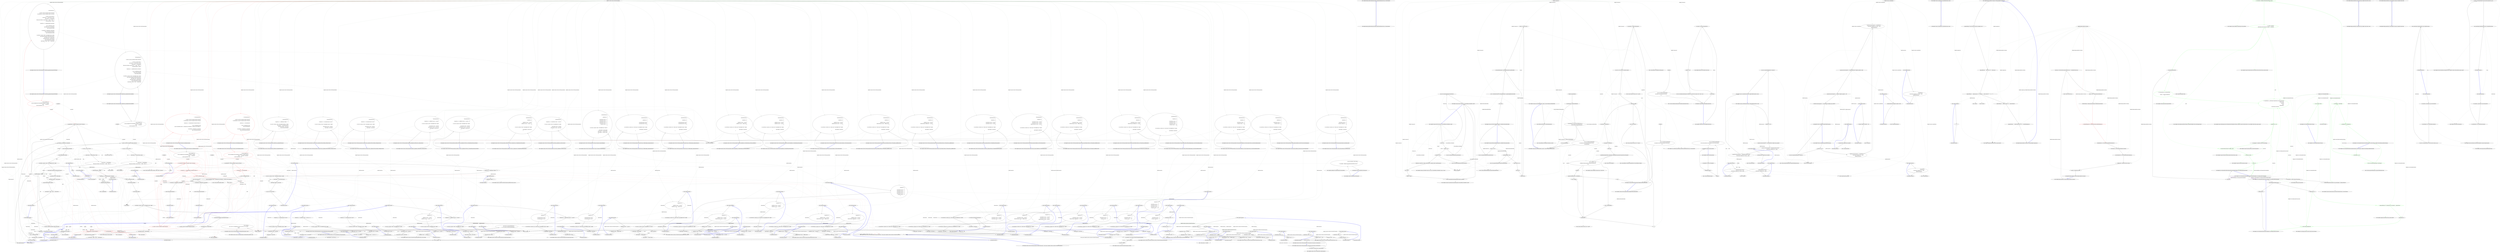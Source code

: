 digraph  {
n436 [label="HangFire.SqlServer.Tests.WriteTransactionFacts", span=""];
n437 [label=arrangeSql, span=""];
n438 [label=jobId, span=""];
n439 [label=arrangeSql, span=""];
n440 [label=jobId, span=""];
n441 [label=arrangeSql, span=""];
n442 [label=jobId, span=""];
n443 [label=state, span=""];
n444 [label=arrangeSql, span=""];
n445 [label=jobId, span=""];
n446 [label=state, span=""];
n0 [cluster="HangFire.SqlServer.Tests.WriteTransactionFacts.Ctor_ThrowsAnException_IfConnectionIsNull()", label="Entry HangFire.SqlServer.Tests.WriteTransactionFacts.Ctor_ThrowsAnException_IfConnectionIsNull()", span="15-15"];
n1 [cluster="HangFire.SqlServer.Tests.WriteTransactionFacts.Ctor_ThrowsAnException_IfConnectionIsNull()", label="Assert.Throws<ArgumentNullException>(\r\n                () => new SqlServerWriteOnlyTransaction(null))", span="17-18"];
n2 [cluster="HangFire.SqlServer.Tests.WriteTransactionFacts.Ctor_ThrowsAnException_IfConnectionIsNull()", label="Exit HangFire.SqlServer.Tests.WriteTransactionFacts.Ctor_ThrowsAnException_IfConnectionIsNull()", span="15-15"];
n3 [cluster="Unk.>", label="Entry Unk.>", span=""];
n4 [cluster="lambda expression", label="Entry lambda expression", span="18-18"];
n5 [cluster="lambda expression", label="new SqlServerWriteOnlyTransaction(null)", span="18-18"];
n6 [cluster="lambda expression", label="Exit lambda expression", span="18-18"];
n7 [cluster="HangFire.SqlServer.SqlServerWriteOnlyTransaction.SqlServerWriteOnlyTransaction(SqlConnection)", label="Entry HangFire.SqlServer.SqlServerWriteOnlyTransaction.SqlServerWriteOnlyTransaction(SqlConnection)", span="34-34"];
n8 [cluster="HangFire.SqlServer.Tests.WriteTransactionFacts.ExpireJob_SetsJobExpirationData()", label="Entry HangFire.SqlServer.Tests.WriteTransactionFacts.ExpireJob_SetsJobExpirationData()", span="22-22"];
n9 [cluster="HangFire.SqlServer.Tests.WriteTransactionFacts.ExpireJob_SetsJobExpirationData()", label="string arrangeSql = @''\r\ninsert into HangFire.Job (InvocationData, Arguments, CreatedAt)\r\nvalues ('', '', getutcdate())\r\nselect scope_identity() as Id''", span="24-27"];
n10 [cluster="HangFire.SqlServer.Tests.WriteTransactionFacts.ExpireJob_SetsJobExpirationData()", color=red, community=0, label="-1: UseConnection(sql =>\r\n            {\r\n                var jobId = sql.Query(arrangeSql).Single().Id.ToString();\r\n                var anotherJobId = sql.Query(arrangeSql).Single().Id.ToString();\r\n\r\n                Commit(sql, x => x.ExpireJob(jobId, TimeSpan.FromDays(1)));\r\n\r\n                var job = GetTestJob(sql, jobId);\r\n                Assert.True(DateTime.UtcNow < job.ExpireAt && job.ExpireAt < DateTime.UtcNow.AddDays(1));\r\n\r\n                var anotherJob = GetTestJob(sql, anotherJobId);\r\n                Assert.Null(anotherJob.ExpireAt);\r\n            })", span="29-41"];
n14 [cluster="lambda expression", color=red, community=0, label="-1: var jobId = sql.Query(arrangeSql).Single().Id.ToString()", span="31-31"];
n15 [cluster="lambda expression", color=red, community=0, label="-1: var anotherJobId = sql.Query(arrangeSql).Single().Id.ToString()", span="32-32"];
n11 [cluster="HangFire.SqlServer.Tests.WriteTransactionFacts.ExpireJob_SetsJobExpirationData()", label="Exit HangFire.SqlServer.Tests.WriteTransactionFacts.ExpireJob_SetsJobExpirationData()", span="22-22"];
n12 [cluster="Unk.UseConnection", label="Entry Unk.UseConnection", span=""];
n13 [cluster="lambda expression", label="Entry lambda expression", span="29-41"];
n16 [cluster="lambda expression", color=red, community=0, label="-1: Commit(sql, x => x.ExpireJob(jobId, TimeSpan.FromDays(1)))", span="34-34"];
n17 [cluster="lambda expression", color=red, community=0, label="-1: var job = GetTestJob(sql, jobId)", span="36-36"];
n19 [cluster="lambda expression", label="var anotherJob = GetTestJob(sql, anotherJobId)", span="39-39"];
n22 [cluster="Unk.Query", label="Entry Unk.Query", span=""];
n23 [cluster="Unk.Single", label="Entry Unk.Single", span=""];
n24 [cluster="Unk.ToString", label="Entry Unk.ToString", span=""];
n31 [cluster="lambda expression", color=red, community=0, label="-1: x.ExpireJob(jobId, TimeSpan.FromDays(1))", span="34-34"];
n25 [cluster="HangFire.SqlServer.Tests.WriteTransactionFacts.Commit(SqlConnection, System.Action<HangFire.SqlServer.SqlServerWriteOnlyTransaction>)", label="Entry HangFire.SqlServer.Tests.WriteTransactionFacts.Commit(SqlConnection, System.Action<HangFire.SqlServer.SqlServerWriteOnlyTransaction>)", span="536-536"];
n30 [cluster="lambda expression", label="Entry lambda expression", span="34-34"];
n18 [cluster="lambda expression", label="Assert.True(DateTime.UtcNow < job.ExpireAt && job.ExpireAt < DateTime.UtcNow.AddDays(1))", span="37-37"];
n26 [cluster="Unk.GetTestJob", label="Entry Unk.GetTestJob", span=""];
n27 [cluster="System.DateTime.AddDays(double)", label="Entry System.DateTime.AddDays(double)", span="0-0"];
n28 [cluster="Unk.True", label="Entry Unk.True", span=""];
n20 [cluster="lambda expression", label="Assert.Null(anotherJob.ExpireAt)", span="40-40"];
n21 [cluster="lambda expression", label="Exit lambda expression", span="29-41"];
n29 [cluster="Unk.Null", label="Entry Unk.Null", span=""];
n32 [cluster="lambda expression", label="Exit lambda expression", span="34-34"];
n33 [cluster="System.TimeSpan.FromDays(double)", label="Entry System.TimeSpan.FromDays(double)", span="0-0"];
n34 [cluster="Unk.ExpireJob", label="Entry Unk.ExpireJob", span=""];
n35 [cluster="HangFire.SqlServer.Tests.WriteTransactionFacts.PersistJob_ClearsTheJobExpirationData()", label="Entry HangFire.SqlServer.Tests.WriteTransactionFacts.PersistJob_ClearsTheJobExpirationData()", span="45-45"];
n36 [cluster="HangFire.SqlServer.Tests.WriteTransactionFacts.PersistJob_ClearsTheJobExpirationData()", color=red, community=0, label="-1: string arrangeSql = @''\r\ninsert into HangFire.Job (InvocationData, Arguments, CreatedAt, ExpireAt)\r\nvalues ('', '', getutcdate(), getutcdate())\r\nselect scope_identity() as Id''", span="47-50"];
n37 [cluster="HangFire.SqlServer.Tests.WriteTransactionFacts.PersistJob_ClearsTheJobExpirationData()", color=red, community=0, label="-1: UseConnection(sql =>\r\n            {\r\n                var jobId = sql.Query(arrangeSql).Single().Id.ToString();\r\n                var anotherJobId = sql.Query(arrangeSql).Single().Id.ToString();\r\n\r\n                Commit(sql, x => x.PersistJob(jobId));\r\n\r\n                var job = GetTestJob(sql, jobId);\r\n                Assert.Null(job.ExpireAt);\r\n\r\n                var anotherJob = GetTestJob(sql, anotherJobId);\r\n                Assert.NotNull(anotherJob.ExpireAt);\r\n            })", span="52-64"];
n40 [cluster="lambda expression", label="var jobId = sql.Query(arrangeSql).Single().Id.ToString()", span="54-54"];
n41 [cluster="lambda expression", label="var anotherJobId = sql.Query(arrangeSql).Single().Id.ToString()", span="55-55"];
n38 [cluster="HangFire.SqlServer.Tests.WriteTransactionFacts.PersistJob_ClearsTheJobExpirationData()", label="Exit HangFire.SqlServer.Tests.WriteTransactionFacts.PersistJob_ClearsTheJobExpirationData()", span="45-45"];
n39 [cluster="lambda expression", label="Entry lambda expression", span="52-64"];
n42 [cluster="lambda expression", color=red, community=0, label="-1: Commit(sql, x => x.PersistJob(jobId))", span="57-57"];
n43 [cluster="lambda expression", label="var job = GetTestJob(sql, jobId)", span="59-59"];
n45 [cluster="lambda expression", label="var anotherJob = GetTestJob(sql, anotherJobId)", span="62-62"];
n50 [cluster="lambda expression", color=red, community=0, label="-1: x.PersistJob(jobId)", span="57-57"];
n49 [cluster="lambda expression", label="Entry lambda expression", span="57-57"];
n44 [cluster="lambda expression", label="Assert.Null(job.ExpireAt)", span="60-60"];
n46 [cluster="lambda expression", label="Assert.NotNull(anotherJob.ExpireAt)", span="63-63"];
n47 [cluster="lambda expression", label="Exit lambda expression", span="52-64"];
n48 [cluster="Unk.NotNull", label="Entry Unk.NotNull", span=""];
n51 [cluster="lambda expression", label="Exit lambda expression", span="57-57"];
n52 [cluster="Unk.PersistJob", label="Entry Unk.PersistJob", span=""];
n53 [cluster="HangFire.SqlServer.Tests.WriteTransactionFacts.SetJobState_AppendsAStateAndSetItToTheJob()", label="Entry HangFire.SqlServer.Tests.WriteTransactionFacts.SetJobState_AppendsAStateAndSetItToTheJob()", span="68-68"];
n54 [cluster="HangFire.SqlServer.Tests.WriteTransactionFacts.SetJobState_AppendsAStateAndSetItToTheJob()", color=red, community=0, label="-1: string arrangeSql = @''\r\ninsert into HangFire.Job (InvocationData, Arguments, CreatedAt)\r\nvalues ('', '', getutcdate())\r\nselect scope_identity() as Id''", span="70-73"];
n55 [cluster="HangFire.SqlServer.Tests.WriteTransactionFacts.SetJobState_AppendsAStateAndSetItToTheJob()", label="UseConnection(sql =>\r\n            {\r\n                var jobId = sql.Query(arrangeSql).Single().Id.ToString();\r\n                var anotherJobId = sql.Query(arrangeSql).Single().Id.ToString();\r\n\r\n                var state = new Mock<State>();\r\n                state.Setup(x => x.Name).Returns(''State'');\r\n                state.Setup(x => x.SerializeData())\r\n                    .Returns(new Dictionary<string, string> { { ''Name'', ''Value'' } });\r\n                state.Object.Reason = ''Reason'';\r\n\r\n                Commit(sql, x => x.SetJobState(jobId, state.Object));\r\n\r\n                var job = GetTestJob(sql, jobId);\r\n                Assert.Equal(''State'', job.StateName);\r\n                Assert.NotNull(job.StateId);\r\n\r\n                var anotherJob = GetTestJob(sql, anotherJobId);\r\n                Assert.Null(anotherJob.StateName);\r\n                Assert.Null(anotherJob.StateId);\r\n\r\n                var jobState = sql.Query(''select * from HangFire.State'').Single();\r\n                Assert.Equal((string)jobId, jobState.JobId.ToString());\r\n                Assert.Equal(''State'', jobState.Name);\r\n                Assert.Equal(''Reason'', jobState.Reason);\r\n                Assert.NotNull(jobState.CreatedAt);\r\n                Assert.Equal(''{\''Name\'':\''Value\''}'', jobState.Data);\r\n            })", span="75-102"];
n58 [cluster="lambda expression", label="var jobId = sql.Query(arrangeSql).Single().Id.ToString()", span="77-77"];
n59 [cluster="lambda expression", label="var anotherJobId = sql.Query(arrangeSql).Single().Id.ToString()", span="78-78"];
n56 [cluster="HangFire.SqlServer.Tests.WriteTransactionFacts.SetJobState_AppendsAStateAndSetItToTheJob()", label="Exit HangFire.SqlServer.Tests.WriteTransactionFacts.SetJobState_AppendsAStateAndSetItToTheJob()", span="68-68"];
n57 [cluster="lambda expression", label="Entry lambda expression", span="75-102"];
n64 [cluster="lambda expression", label="Commit(sql, x => x.SetJobState(jobId, state.Object))", span="86-86"];
n65 [cluster="lambda expression", label="var job = GetTestJob(sql, jobId)", span="88-88"];
n68 [cluster="lambda expression", label="var anotherJob = GetTestJob(sql, anotherJobId)", span="92-92"];
n71 [cluster="lambda expression", label="var jobState = sql.Query(''select * from HangFire.State'').Single()", span="96-96"];
n91 [cluster="lambda expression", label="x.SetJobState(jobId, state.Object)", span="86-86"];
n72 [cluster="lambda expression", label="Assert.Equal((string)jobId, jobState.JobId.ToString())", span="97-97"];
n60 [cluster="lambda expression", label="var state = new Mock<State>()", span="80-80"];
n61 [cluster="lambda expression", label="state.Setup(x => x.Name).Returns(''State'')", span="81-81"];
n78 [cluster="Mock<State>.cstr", label="Entry Mock<State>.cstr", span=""];
n62 [cluster="lambda expression", label="state.Setup(x => x.SerializeData())\r\n                    .Returns(new Dictionary<string, string> { { ''Name'', ''Value'' } })", span="82-83"];
n63 [cluster="lambda expression", label="state.Object.Reason = ''Reason''", span="84-84"];
n79 [cluster="Unk.Setup", label="Entry Unk.Setup", span=""];
n80 [cluster="Unk.Returns", label="Entry Unk.Returns", span=""];
n83 [cluster="lambda expression", label="Entry lambda expression", span="81-81"];
n81 [cluster="System.Collections.Generic.Dictionary<TKey, TValue>.Dictionary()", label="Entry System.Collections.Generic.Dictionary<TKey, TValue>.Dictionary()", span="0-0"];
n86 [cluster="lambda expression", label="Entry lambda expression", span="82-82"];
n90 [cluster="lambda expression", label="Entry lambda expression", span="86-86"];
n66 [cluster="lambda expression", label="Assert.Equal(''State'', job.StateName)", span="89-89"];
n67 [cluster="lambda expression", label="Assert.NotNull(job.StateId)", span="90-90"];
n82 [cluster="Unk.Equal", label="Entry Unk.Equal", span=""];
n69 [cluster="lambda expression", label="Assert.Null(anotherJob.StateName)", span="93-93"];
n70 [cluster="lambda expression", label="Assert.Null(anotherJob.StateId)", span="94-94"];
n73 [cluster="lambda expression", label="Assert.Equal(''State'', jobState.Name)", span="98-98"];
n74 [cluster="lambda expression", label="Assert.Equal(''Reason'', jobState.Reason)", span="99-99"];
n75 [cluster="lambda expression", label="Assert.NotNull(jobState.CreatedAt)", span="100-100"];
n76 [cluster="lambda expression", label="Assert.Equal(''{\''Name\'':\''Value\''}'', jobState.Data)", span="101-101"];
n77 [cluster="lambda expression", label="Exit lambda expression", span="75-102"];
n84 [cluster="lambda expression", label="x.Name", span="81-81"];
n85 [cluster="lambda expression", label="Exit lambda expression", span="81-81"];
n87 [cluster="lambda expression", label="x.SerializeData()", span="82-82"];
n88 [cluster="lambda expression", label="Exit lambda expression", span="82-82"];
n89 [cluster="Unk.SerializeData", label="Entry Unk.SerializeData", span=""];
n92 [cluster="lambda expression", label="Exit lambda expression", span="86-86"];
n93 [cluster="Unk.SetJobState", label="Entry Unk.SetJobState", span=""];
n94 [cluster="HangFire.SqlServer.Tests.WriteTransactionFacts.AddJobState_JustAddsANewRecordInATable()", label="Entry HangFire.SqlServer.Tests.WriteTransactionFacts.AddJobState_JustAddsANewRecordInATable()", span="106-106"];
n95 [cluster="HangFire.SqlServer.Tests.WriteTransactionFacts.AddJobState_JustAddsANewRecordInATable()", label="string arrangeSql = @''\r\ninsert into HangFire.Job (InvocationData, Arguments, CreatedAt)\r\nvalues ('', '', getutcdate())\r\nselect scope_identity() as Id''", span="108-111"];
n96 [cluster="HangFire.SqlServer.Tests.WriteTransactionFacts.AddJobState_JustAddsANewRecordInATable()", label="UseConnection(sql =>\r\n            {\r\n                var jobId = sql.Query(arrangeSql).Single().Id.ToString();\r\n\r\n                var state = new Mock<State>();\r\n                state.Setup(x => x.Name).Returns(''State'');\r\n                state.Setup(x => x.SerializeData())\r\n                    .Returns(new Dictionary<string, string> { { ''Name'', ''Value'' } });\r\n                state.Object.Reason = ''Reason'';\r\n\r\n                Commit(sql, x => x.AddJobState(jobId, state.Object));\r\n\r\n                var job = GetTestJob(sql, jobId);\r\n                Assert.Null(job.StateName);\r\n                Assert.Null(job.StateId);\r\n\r\n                var jobState = sql.Query(''select * from HangFire.State'').Single();\r\n                Assert.Equal((string)jobId, jobState.JobId.ToString());\r\n                Assert.Equal(''State'', jobState.Name);\r\n                Assert.Equal(''Reason'', jobState.Reason);\r\n                Assert.NotNull(jobState.CreatedAt);\r\n                Assert.Equal(''{\''Name\'':\''Value\''}'', jobState.Data);\r\n            })", span="113-135"];
n99 [cluster="lambda expression", label="var jobId = sql.Query(arrangeSql).Single().Id.ToString()", span="115-115"];
n97 [cluster="HangFire.SqlServer.Tests.WriteTransactionFacts.AddJobState_JustAddsANewRecordInATable()", label="Exit HangFire.SqlServer.Tests.WriteTransactionFacts.AddJobState_JustAddsANewRecordInATable()", span="106-106"];
n98 [cluster="lambda expression", label="Entry lambda expression", span="113-135"];
n104 [cluster="lambda expression", label="Commit(sql, x => x.AddJobState(jobId, state.Object))", span="123-123"];
n105 [cluster="lambda expression", label="var job = GetTestJob(sql, jobId)", span="125-125"];
n108 [cluster="lambda expression", label="var jobState = sql.Query(''select * from HangFire.State'').Single()", span="129-129"];
n100 [cluster="lambda expression", label="var state = new Mock<State>()", span="117-117"];
n122 [cluster="lambda expression", label="x.AddJobState(jobId, state.Object)", span="123-123"];
n109 [cluster="lambda expression", label="Assert.Equal((string)jobId, jobState.JobId.ToString())", span="130-130"];
n101 [cluster="lambda expression", label="state.Setup(x => x.Name).Returns(''State'')", span="118-118"];
n102 [cluster="lambda expression", label="state.Setup(x => x.SerializeData())\r\n                    .Returns(new Dictionary<string, string> { { ''Name'', ''Value'' } })", span="119-120"];
n103 [cluster="lambda expression", label="state.Object.Reason = ''Reason''", span="121-121"];
n115 [cluster="lambda expression", label="Entry lambda expression", span="118-118"];
n118 [cluster="lambda expression", label="Entry lambda expression", span="119-119"];
n121 [cluster="lambda expression", label="Entry lambda expression", span="123-123"];
n106 [cluster="lambda expression", label="Assert.Null(job.StateName)", span="126-126"];
n107 [cluster="lambda expression", label="Assert.Null(job.StateId)", span="127-127"];
n110 [cluster="lambda expression", label="Assert.Equal(''State'', jobState.Name)", span="131-131"];
n111 [cluster="lambda expression", label="Assert.Equal(''Reason'', jobState.Reason)", span="132-132"];
n112 [cluster="lambda expression", label="Assert.NotNull(jobState.CreatedAt)", span="133-133"];
n113 [cluster="lambda expression", label="Assert.Equal(''{\''Name\'':\''Value\''}'', jobState.Data)", span="134-134"];
n114 [cluster="lambda expression", label="Exit lambda expression", span="113-135"];
n116 [cluster="lambda expression", label="x.Name", span="118-118"];
n117 [cluster="lambda expression", label="Exit lambda expression", span="118-118"];
n119 [cluster="lambda expression", label="x.SerializeData()", span="119-119"];
n120 [cluster="lambda expression", label="Exit lambda expression", span="119-119"];
n123 [cluster="lambda expression", label="Exit lambda expression", span="123-123"];
n124 [cluster="Unk.AddJobState", label="Entry Unk.AddJobState", span=""];
n125 [cluster="HangFire.SqlServer.Tests.WriteTransactionFacts.AddToQueue_AddsAJobToTheQueue()", label="Entry HangFire.SqlServer.Tests.WriteTransactionFacts.AddToQueue_AddsAJobToTheQueue()", span="139-139"];
n126 [cluster="HangFire.SqlServer.Tests.WriteTransactionFacts.AddToQueue_AddsAJobToTheQueue()", label="UseConnection(sql =>\r\n            {\r\n                Commit(sql, x => x.AddToQueue(''default'', ''1''));\r\n\r\n                var record = sql.Query(''select * from HangFire.JobQueue'').Single();\r\n                Assert.Equal(''1'', record.JobId.ToString());\r\n                Assert.Equal(''default'', record.Queue);\r\n                Assert.Null(record.FetchedAt);\r\n            })", span="141-149"];
n127 [cluster="HangFire.SqlServer.Tests.WriteTransactionFacts.AddToQueue_AddsAJobToTheQueue()", label="Exit HangFire.SqlServer.Tests.WriteTransactionFacts.AddToQueue_AddsAJobToTheQueue()", span="139-139"];
n128 [cluster="lambda expression", label="Entry lambda expression", span="141-149"];
n129 [cluster="lambda expression", label="Commit(sql, x => x.AddToQueue(''default'', ''1''))", span="143-143"];
n130 [cluster="lambda expression", label="var record = sql.Query(''select * from HangFire.JobQueue'').Single()", span="145-145"];
n135 [cluster="lambda expression", label="Entry lambda expression", span="143-143"];
n131 [cluster="lambda expression", label="Assert.Equal(''1'', record.JobId.ToString())", span="146-146"];
n132 [cluster="lambda expression", label="Assert.Equal(''default'', record.Queue)", span="147-147"];
n133 [cluster="lambda expression", label="Assert.Null(record.FetchedAt)", span="148-148"];
n134 [cluster="lambda expression", label="Exit lambda expression", span="141-149"];
n136 [cluster="lambda expression", label="x.AddToQueue(''default'', ''1'')", span="143-143"];
n137 [cluster="lambda expression", label="Exit lambda expression", span="143-143"];
n138 [cluster="HangFire.SqlServer.SqlServerWriteOnlyTransaction.AddToQueue(string, string)", label="Entry HangFire.SqlServer.SqlServerWriteOnlyTransaction.AddToQueue(string, string)", span="114-114"];
n139 [cluster="HangFire.SqlServer.Tests.WriteTransactionFacts.GetTestJob(IDbConnection, string)", label="Entry HangFire.SqlServer.Tests.WriteTransactionFacts.GetTestJob(IDbConnection, string)", span="152-152"];
n140 [cluster="HangFire.SqlServer.Tests.WriteTransactionFacts.GetTestJob(IDbConnection, string)", label="return connection\r\n                .Query(''select * from HangFire.Job where id = @id'', new { id = jobId })\r\n                .Single();", span="154-156"];
n141 [cluster="HangFire.SqlServer.Tests.WriteTransactionFacts.GetTestJob(IDbConnection, string)", label="Exit HangFire.SqlServer.Tests.WriteTransactionFacts.GetTestJob(IDbConnection, string)", span="152-152"];
n142 [cluster="HangFire.SqlServer.Tests.WriteTransactionFacts.IncrementCounter_AddsRecordToCounterTable_WithPositiveValue()", label="Entry HangFire.SqlServer.Tests.WriteTransactionFacts.IncrementCounter_AddsRecordToCounterTable_WithPositiveValue()", span="160-160"];
n143 [cluster="HangFire.SqlServer.Tests.WriteTransactionFacts.IncrementCounter_AddsRecordToCounterTable_WithPositiveValue()", label="UseConnection(sql =>\r\n            {\r\n                Commit(sql, x => x.IncrementCounter(''my-key''));\r\n\r\n                var record = sql.Query(''select * from HangFire.Counter'').Single();\r\n                \r\n                Assert.Equal(''my-key'', record.Key);\r\n                Assert.Equal(1, record.Value);\r\n            })", span="162-170"];
n144 [cluster="HangFire.SqlServer.Tests.WriteTransactionFacts.IncrementCounter_AddsRecordToCounterTable_WithPositiveValue()", label="Exit HangFire.SqlServer.Tests.WriteTransactionFacts.IncrementCounter_AddsRecordToCounterTable_WithPositiveValue()", span="160-160"];
n145 [cluster="lambda expression", label="Entry lambda expression", span="162-170"];
n146 [cluster="lambda expression", label="Commit(sql, x => x.IncrementCounter(''my-key''))", span="164-164"];
n147 [cluster="lambda expression", label="var record = sql.Query(''select * from HangFire.Counter'').Single()", span="166-166"];
n151 [cluster="lambda expression", label="Entry lambda expression", span="164-164"];
n148 [cluster="lambda expression", label="Assert.Equal(''my-key'', record.Key)", span="168-168"];
n149 [cluster="lambda expression", label="Assert.Equal(1, record.Value)", span="169-169"];
n150 [cluster="lambda expression", label="Exit lambda expression", span="162-170"];
n152 [cluster="lambda expression", label="x.IncrementCounter(''my-key'')", span="164-164"];
n153 [cluster="lambda expression", label="Exit lambda expression", span="164-164"];
n154 [cluster="HangFire.SqlServer.SqlServerWriteOnlyTransaction.IncrementCounter(string)", label="Entry HangFire.SqlServer.SqlServerWriteOnlyTransaction.IncrementCounter(string)", span="125-125"];
n155 [cluster="HangFire.SqlServer.Tests.WriteTransactionFacts.IncrementCounter_WithExistingKey_AddsAnotherRecord()", label="Entry HangFire.SqlServer.Tests.WriteTransactionFacts.IncrementCounter_WithExistingKey_AddsAnotherRecord()", span="174-174"];
n156 [cluster="HangFire.SqlServer.Tests.WriteTransactionFacts.IncrementCounter_WithExistingKey_AddsAnotherRecord()", label="UseConnection(sql =>\r\n            {\r\n                Commit(sql, x =>\r\n                {\r\n                    x.IncrementCounter(''my-key'');\r\n                    x.IncrementCounter(''my-key'');\r\n                });\r\n\r\n                var recordCount = sql.Query<int>(''select count(*) from HangFire.Counter'').Single();\r\n                \r\n                Assert.Equal(2, recordCount);\r\n            })", span="176-187"];
n157 [cluster="HangFire.SqlServer.Tests.WriteTransactionFacts.IncrementCounter_WithExistingKey_AddsAnotherRecord()", label="Exit HangFire.SqlServer.Tests.WriteTransactionFacts.IncrementCounter_WithExistingKey_AddsAnotherRecord()", span="174-174"];
n158 [cluster="lambda expression", label="Entry lambda expression", span="176-187"];
n159 [cluster="lambda expression", label="Commit(sql, x =>\r\n                {\r\n                    x.IncrementCounter(''my-key'');\r\n                    x.IncrementCounter(''my-key'');\r\n                })", span="178-182"];
n160 [cluster="lambda expression", label="var recordCount = sql.Query<int>(''select count(*) from HangFire.Counter'').Single()", span="184-184"];
n163 [cluster="lambda expression", label="Entry lambda expression", span="178-182"];
n161 [cluster="lambda expression", label="Assert.Equal(2, recordCount)", span="186-186"];
n162 [cluster="lambda expression", label="Exit lambda expression", span="176-187"];
n164 [cluster="lambda expression", label="x.IncrementCounter(''my-key'')", span="180-180"];
n165 [cluster="lambda expression", label="x.IncrementCounter(''my-key'')", span="181-181"];
n166 [cluster="lambda expression", label="Exit lambda expression", span="178-182"];
n167 [cluster="HangFire.SqlServer.Tests.WriteTransactionFacts.DecrementCounter_AddsRecordToCounterTable_WithNegativeValue()", label="Entry HangFire.SqlServer.Tests.WriteTransactionFacts.DecrementCounter_AddsRecordToCounterTable_WithNegativeValue()", span="191-191"];
n168 [cluster="HangFire.SqlServer.Tests.WriteTransactionFacts.DecrementCounter_AddsRecordToCounterTable_WithNegativeValue()", label="UseConnection(sql =>\r\n            {\r\n                Commit(sql, x => x.DecrementCounter(''my-key''));\r\n\r\n                var record = sql.Query(''select * from HangFire.Counter'').Single();\r\n\r\n                Assert.Equal(''my-key'', record.Key);\r\n                Assert.Equal(-1, record.Value);\r\n            })", span="193-201"];
n169 [cluster="HangFire.SqlServer.Tests.WriteTransactionFacts.DecrementCounter_AddsRecordToCounterTable_WithNegativeValue()", label="Exit HangFire.SqlServer.Tests.WriteTransactionFacts.DecrementCounter_AddsRecordToCounterTable_WithNegativeValue()", span="191-191"];
n170 [cluster="lambda expression", label="Entry lambda expression", span="193-201"];
n171 [cluster="lambda expression", label="Commit(sql, x => x.DecrementCounter(''my-key''))", span="195-195"];
n172 [cluster="lambda expression", label="var record = sql.Query(''select * from HangFire.Counter'').Single()", span="197-197"];
n176 [cluster="lambda expression", label="Entry lambda expression", span="195-195"];
n173 [cluster="lambda expression", label="Assert.Equal(''my-key'', record.Key)", span="199-199"];
n174 [cluster="lambda expression", label="Assert.Equal(-1, record.Value)", span="200-200"];
n175 [cluster="lambda expression", label="Exit lambda expression", span="193-201"];
n177 [cluster="lambda expression", label="x.DecrementCounter(''my-key'')", span="195-195"];
n178 [cluster="lambda expression", label="Exit lambda expression", span="195-195"];
n179 [cluster="HangFire.SqlServer.SqlServerWriteOnlyTransaction.DecrementCounter(string)", label="Entry HangFire.SqlServer.SqlServerWriteOnlyTransaction.DecrementCounter(string)", span="139-139"];
n180 [cluster="HangFire.SqlServer.Tests.WriteTransactionFacts.DecrementCounter_WithExistingKey_AddsAnotherRecord()", label="Entry HangFire.SqlServer.Tests.WriteTransactionFacts.DecrementCounter_WithExistingKey_AddsAnotherRecord()", span="205-205"];
n181 [cluster="HangFire.SqlServer.Tests.WriteTransactionFacts.DecrementCounter_WithExistingKey_AddsAnotherRecord()", label="UseConnection(sql =>\r\n            {\r\n                Commit(sql, x =>\r\n                {\r\n                    x.DecrementCounter(''my-key'');\r\n                    x.DecrementCounter(''my-key'');\r\n                });\r\n\r\n                var recordCount = sql.Query<int>(''select count(*) from HangFire.Counter'').Single();\r\n\r\n                Assert.Equal(2, recordCount);\r\n            })", span="207-218"];
n182 [cluster="HangFire.SqlServer.Tests.WriteTransactionFacts.DecrementCounter_WithExistingKey_AddsAnotherRecord()", label="Exit HangFire.SqlServer.Tests.WriteTransactionFacts.DecrementCounter_WithExistingKey_AddsAnotherRecord()", span="205-205"];
n183 [cluster="lambda expression", label="Entry lambda expression", span="207-218"];
n184 [cluster="lambda expression", label="Commit(sql, x =>\r\n                {\r\n                    x.DecrementCounter(''my-key'');\r\n                    x.DecrementCounter(''my-key'');\r\n                })", span="209-213"];
n185 [cluster="lambda expression", label="var recordCount = sql.Query<int>(''select count(*) from HangFire.Counter'').Single()", span="215-215"];
n188 [cluster="lambda expression", label="Entry lambda expression", span="209-213"];
n186 [cluster="lambda expression", label="Assert.Equal(2, recordCount)", span="217-217"];
n187 [cluster="lambda expression", label="Exit lambda expression", span="207-218"];
n189 [cluster="lambda expression", label="x.DecrementCounter(''my-key'')", span="211-211"];
n190 [cluster="lambda expression", label="x.DecrementCounter(''my-key'')", span="212-212"];
n191 [cluster="lambda expression", label="Exit lambda expression", span="209-213"];
n192 [cluster="HangFire.SqlServer.Tests.WriteTransactionFacts.AddToSet_AddsARecord_IfThereIsNo_SuchKeyAndValue()", label="Entry HangFire.SqlServer.Tests.WriteTransactionFacts.AddToSet_AddsARecord_IfThereIsNo_SuchKeyAndValue()", span="222-222"];
n193 [cluster="HangFire.SqlServer.Tests.WriteTransactionFacts.AddToSet_AddsARecord_IfThereIsNo_SuchKeyAndValue()", label="UseConnection(sql =>\r\n            {\r\n                Commit(sql, x => x.AddToSet(''my-key'', ''my-value''));\r\n\r\n                var record = sql.Query(''select * from HangFire.[Set]'').Single();\r\n\r\n                Assert.Equal(''my-key'', record.Key);\r\n                Assert.Equal(''my-value'', record.Value);\r\n                Assert.Equal(0.0, record.Score, 2);\r\n            })", span="224-233"];
n194 [cluster="HangFire.SqlServer.Tests.WriteTransactionFacts.AddToSet_AddsARecord_IfThereIsNo_SuchKeyAndValue()", label="Exit HangFire.SqlServer.Tests.WriteTransactionFacts.AddToSet_AddsARecord_IfThereIsNo_SuchKeyAndValue()", span="222-222"];
n195 [cluster="lambda expression", label="Entry lambda expression", span="224-233"];
n196 [cluster="lambda expression", label="Commit(sql, x => x.AddToSet(''my-key'', ''my-value''))", span="226-226"];
n197 [cluster="lambda expression", label="var record = sql.Query(''select * from HangFire.[Set]'').Single()", span="228-228"];
n202 [cluster="lambda expression", label="Entry lambda expression", span="226-226"];
n198 [cluster="lambda expression", label="Assert.Equal(''my-key'', record.Key)", span="230-230"];
n199 [cluster="lambda expression", label="Assert.Equal(''my-value'', record.Value)", span="231-231"];
n200 [cluster="lambda expression", label="Assert.Equal(0.0, record.Score, 2)", span="232-232"];
n201 [cluster="lambda expression", label="Exit lambda expression", span="224-233"];
n203 [cluster="lambda expression", label="x.AddToSet(''my-key'', ''my-value'')", span="226-226"];
n204 [cluster="lambda expression", label="Exit lambda expression", span="226-226"];
n205 [cluster="HangFire.SqlServer.SqlServerWriteOnlyTransaction.AddToSet(string, string)", label="Entry HangFire.SqlServer.SqlServerWriteOnlyTransaction.AddToSet(string, string)", span="153-153"];
n206 [cluster="HangFire.SqlServer.Tests.WriteTransactionFacts.AddToSet_AddsARecord_WhenKeyIsExists_ButValuesAreDifferent()", label="Entry HangFire.SqlServer.Tests.WriteTransactionFacts.AddToSet_AddsARecord_WhenKeyIsExists_ButValuesAreDifferent()", span="237-237"];
n207 [cluster="HangFire.SqlServer.Tests.WriteTransactionFacts.AddToSet_AddsARecord_WhenKeyIsExists_ButValuesAreDifferent()", label="UseConnection(sql =>\r\n            {\r\n                Commit(sql, x =>\r\n                {\r\n                    x.AddToSet(''my-key'', ''my-value'');\r\n                    x.AddToSet(''my-key'', ''another-value'');\r\n                });\r\n\r\n                var recordCount = sql.Query<int>(''select count(*) from HangFire.[Set]'').Single();\r\n\r\n                Assert.Equal(2, recordCount);\r\n            })", span="239-250"];
n208 [cluster="HangFire.SqlServer.Tests.WriteTransactionFacts.AddToSet_AddsARecord_WhenKeyIsExists_ButValuesAreDifferent()", label="Exit HangFire.SqlServer.Tests.WriteTransactionFacts.AddToSet_AddsARecord_WhenKeyIsExists_ButValuesAreDifferent()", span="237-237"];
n209 [cluster="lambda expression", label="Entry lambda expression", span="239-250"];
n210 [cluster="lambda expression", label="Commit(sql, x =>\r\n                {\r\n                    x.AddToSet(''my-key'', ''my-value'');\r\n                    x.AddToSet(''my-key'', ''another-value'');\r\n                })", span="241-245"];
n211 [cluster="lambda expression", label="var recordCount = sql.Query<int>(''select count(*) from HangFire.[Set]'').Single()", span="247-247"];
n214 [cluster="lambda expression", label="Entry lambda expression", span="241-245"];
n212 [cluster="lambda expression", label="Assert.Equal(2, recordCount)", span="249-249"];
n213 [cluster="lambda expression", label="Exit lambda expression", span="239-250"];
n215 [cluster="lambda expression", label="x.AddToSet(''my-key'', ''my-value'')", span="243-243"];
n216 [cluster="lambda expression", label="x.AddToSet(''my-key'', ''another-value'')", span="244-244"];
n217 [cluster="lambda expression", label="Exit lambda expression", span="241-245"];
n218 [cluster="HangFire.SqlServer.Tests.WriteTransactionFacts.AddToSet_DoesNotAddARecord_WhenBothKeyAndValueAreExist()", label="Entry HangFire.SqlServer.Tests.WriteTransactionFacts.AddToSet_DoesNotAddARecord_WhenBothKeyAndValueAreExist()", span="254-254"];
n219 [cluster="HangFire.SqlServer.Tests.WriteTransactionFacts.AddToSet_DoesNotAddARecord_WhenBothKeyAndValueAreExist()", label="UseConnection(sql =>\r\n            {\r\n                Commit(sql, x =>\r\n                {\r\n                    x.AddToSet(''my-key'', ''my-value'');\r\n                    x.AddToSet(''my-key'', ''my-value'');\r\n                });\r\n\r\n                var recordCount = sql.Query<int>(''select count(*) from HangFire.[Set]'').Single();\r\n                \r\n                Assert.Equal(1, recordCount);\r\n            })", span="256-267"];
n220 [cluster="HangFire.SqlServer.Tests.WriteTransactionFacts.AddToSet_DoesNotAddARecord_WhenBothKeyAndValueAreExist()", label="Exit HangFire.SqlServer.Tests.WriteTransactionFacts.AddToSet_DoesNotAddARecord_WhenBothKeyAndValueAreExist()", span="254-254"];
n221 [cluster="lambda expression", label="Entry lambda expression", span="256-267"];
n222 [cluster="lambda expression", label="Commit(sql, x =>\r\n                {\r\n                    x.AddToSet(''my-key'', ''my-value'');\r\n                    x.AddToSet(''my-key'', ''my-value'');\r\n                })", span="258-262"];
n223 [cluster="lambda expression", label="var recordCount = sql.Query<int>(''select count(*) from HangFire.[Set]'').Single()", span="264-264"];
n226 [cluster="lambda expression", label="Entry lambda expression", span="258-262"];
n224 [cluster="lambda expression", label="Assert.Equal(1, recordCount)", span="266-266"];
n225 [cluster="lambda expression", label="Exit lambda expression", span="256-267"];
n227 [cluster="lambda expression", label="x.AddToSet(''my-key'', ''my-value'')", span="260-260"];
n228 [cluster="lambda expression", label="x.AddToSet(''my-key'', ''my-value'')", span="261-261"];
n229 [cluster="lambda expression", label="Exit lambda expression", span="258-262"];
n230 [cluster="HangFire.SqlServer.Tests.WriteTransactionFacts.AddToSet_WithScore_AddsARecordWithScore_WhenBothKeyAndValueAreNotExist()", label="Entry HangFire.SqlServer.Tests.WriteTransactionFacts.AddToSet_WithScore_AddsARecordWithScore_WhenBothKeyAndValueAreNotExist()", span="271-271"];
n231 [cluster="HangFire.SqlServer.Tests.WriteTransactionFacts.AddToSet_WithScore_AddsARecordWithScore_WhenBothKeyAndValueAreNotExist()", label="UseConnection(sql =>\r\n            {\r\n                Commit(sql, x => x.AddToSet(''my-key'', ''my-value'', 3.2));\r\n\r\n                var record = sql.Query(''select * from HangFire.[Set]'').Single();\r\n\r\n                Assert.Equal(''my-key'', record.Key);\r\n                Assert.Equal(''my-value'', record.Value);\r\n                Assert.Equal(3.2, record.Score, 3);\r\n            })", span="273-282"];
n232 [cluster="HangFire.SqlServer.Tests.WriteTransactionFacts.AddToSet_WithScore_AddsARecordWithScore_WhenBothKeyAndValueAreNotExist()", label="Exit HangFire.SqlServer.Tests.WriteTransactionFacts.AddToSet_WithScore_AddsARecordWithScore_WhenBothKeyAndValueAreNotExist()", span="271-271"];
n233 [cluster="lambda expression", label="Entry lambda expression", span="273-282"];
n234 [cluster="lambda expression", label="Commit(sql, x => x.AddToSet(''my-key'', ''my-value'', 3.2))", span="275-275"];
n235 [cluster="lambda expression", label="var record = sql.Query(''select * from HangFire.[Set]'').Single()", span="277-277"];
n240 [cluster="lambda expression", label="Entry lambda expression", span="275-275"];
n236 [cluster="lambda expression", label="Assert.Equal(''my-key'', record.Key)", span="279-279"];
n237 [cluster="lambda expression", label="Assert.Equal(''my-value'', record.Value)", span="280-280"];
n238 [cluster="lambda expression", label="Assert.Equal(3.2, record.Score, 3)", span="281-281"];
n239 [cluster="lambda expression", label="Exit lambda expression", span="273-282"];
n241 [cluster="lambda expression", label="x.AddToSet(''my-key'', ''my-value'', 3.2)", span="275-275"];
n242 [cluster="lambda expression", label="Exit lambda expression", span="275-275"];
n243 [cluster="HangFire.SqlServer.SqlServerWriteOnlyTransaction.AddToSet(string, string, double)", label="Entry HangFire.SqlServer.SqlServerWriteOnlyTransaction.AddToSet(string, string, double)", span="158-158"];
n244 [cluster="HangFire.SqlServer.Tests.WriteTransactionFacts.AddToSet_WithScore_UpdatesAScore_WhenBothKeyAndValueAreExist()", label="Entry HangFire.SqlServer.Tests.WriteTransactionFacts.AddToSet_WithScore_UpdatesAScore_WhenBothKeyAndValueAreExist()", span="286-286"];
n245 [cluster="HangFire.SqlServer.Tests.WriteTransactionFacts.AddToSet_WithScore_UpdatesAScore_WhenBothKeyAndValueAreExist()", label="UseConnection(sql =>\r\n            {\r\n                Commit(sql, x =>\r\n                {\r\n                    x.AddToSet(''my-key'', ''my-value'');\r\n                    x.AddToSet(''my-key'', ''my-value'', 3.2);\r\n                });\r\n\r\n                var record = sql.Query(''select * from HangFire.[Set]'').Single();\r\n\r\n                Assert.Equal(3.2, record.Score, 3);\r\n            })", span="288-299"];
n246 [cluster="HangFire.SqlServer.Tests.WriteTransactionFacts.AddToSet_WithScore_UpdatesAScore_WhenBothKeyAndValueAreExist()", label="Exit HangFire.SqlServer.Tests.WriteTransactionFacts.AddToSet_WithScore_UpdatesAScore_WhenBothKeyAndValueAreExist()", span="286-286"];
n247 [cluster="lambda expression", label="Entry lambda expression", span="288-299"];
n248 [cluster="lambda expression", label="Commit(sql, x =>\r\n                {\r\n                    x.AddToSet(''my-key'', ''my-value'');\r\n                    x.AddToSet(''my-key'', ''my-value'', 3.2);\r\n                })", span="290-294"];
n249 [cluster="lambda expression", label="var record = sql.Query(''select * from HangFire.[Set]'').Single()", span="296-296"];
n252 [cluster="lambda expression", label="Entry lambda expression", span="290-294"];
n250 [cluster="lambda expression", label="Assert.Equal(3.2, record.Score, 3)", span="298-298"];
n251 [cluster="lambda expression", label="Exit lambda expression", span="288-299"];
n253 [cluster="lambda expression", label="x.AddToSet(''my-key'', ''my-value'')", span="292-292"];
n254 [cluster="lambda expression", label="x.AddToSet(''my-key'', ''my-value'', 3.2)", span="293-293"];
n255 [cluster="lambda expression", label="Exit lambda expression", span="290-294"];
n256 [cluster="HangFire.SqlServer.Tests.WriteTransactionFacts.RemoveFromSet_RemovesARecord_WithGivenKeyAndValue()", label="Entry HangFire.SqlServer.Tests.WriteTransactionFacts.RemoveFromSet_RemovesARecord_WithGivenKeyAndValue()", span="303-303"];
n257 [cluster="HangFire.SqlServer.Tests.WriteTransactionFacts.RemoveFromSet_RemovesARecord_WithGivenKeyAndValue()", label="UseConnection(sql =>\r\n            {\r\n                Commit(sql, x =>\r\n                {\r\n                    x.AddToSet(''my-key'', ''my-value'');\r\n                    x.RemoveFromSet(''my-key'', ''my-value'');\r\n                });\r\n\r\n                var recordCount = sql.Query<int>(''select count(*) from HangFire.[Set]'').Single();\r\n\r\n                Assert.Equal(0, recordCount);\r\n            })", span="305-316"];
n258 [cluster="HangFire.SqlServer.Tests.WriteTransactionFacts.RemoveFromSet_RemovesARecord_WithGivenKeyAndValue()", label="Exit HangFire.SqlServer.Tests.WriteTransactionFacts.RemoveFromSet_RemovesARecord_WithGivenKeyAndValue()", span="303-303"];
n259 [cluster="lambda expression", label="Entry lambda expression", span="305-316"];
n260 [cluster="lambda expression", label="Commit(sql, x =>\r\n                {\r\n                    x.AddToSet(''my-key'', ''my-value'');\r\n                    x.RemoveFromSet(''my-key'', ''my-value'');\r\n                })", span="307-311"];
n261 [cluster="lambda expression", label="var recordCount = sql.Query<int>(''select count(*) from HangFire.[Set]'').Single()", span="313-313"];
n264 [cluster="lambda expression", label="Entry lambda expression", span="307-311"];
n262 [cluster="lambda expression", label="Assert.Equal(0, recordCount)", span="315-315"];
n263 [cluster="lambda expression", label="Exit lambda expression", span="305-316"];
n265 [cluster="lambda expression", label="x.AddToSet(''my-key'', ''my-value'')", span="309-309"];
n266 [cluster="lambda expression", label="x.RemoveFromSet(''my-key'', ''my-value'')", span="310-310"];
n267 [cluster="lambda expression", label="Exit lambda expression", span="307-311"];
n268 [cluster="HangFire.SqlServer.SqlServerWriteOnlyTransaction.RemoveFromSet(string, string)", label="Entry HangFire.SqlServer.SqlServerWriteOnlyTransaction.RemoveFromSet(string, string)", span="172-172"];
n269 [cluster="HangFire.SqlServer.Tests.WriteTransactionFacts.RemoveFromSet_DoesNotRemoveRecord_WithSameKey_AndDifferentValue()", label="Entry HangFire.SqlServer.Tests.WriteTransactionFacts.RemoveFromSet_DoesNotRemoveRecord_WithSameKey_AndDifferentValue()", span="320-320"];
n270 [cluster="HangFire.SqlServer.Tests.WriteTransactionFacts.RemoveFromSet_DoesNotRemoveRecord_WithSameKey_AndDifferentValue()", label="UseConnection(sql =>\r\n            {\r\n                Commit(sql, x =>\r\n                {\r\n                    x.AddToSet(''my-key'', ''my-value'');\r\n                    x.RemoveFromSet(''my-key'', ''different-value'');\r\n                });\r\n\r\n                var recordCount = sql.Query<int>(''select count(*) from HangFire.[Set]'').Single();\r\n\r\n                Assert.Equal(1, recordCount);\r\n            })", span="322-333"];
n271 [cluster="HangFire.SqlServer.Tests.WriteTransactionFacts.RemoveFromSet_DoesNotRemoveRecord_WithSameKey_AndDifferentValue()", label="Exit HangFire.SqlServer.Tests.WriteTransactionFacts.RemoveFromSet_DoesNotRemoveRecord_WithSameKey_AndDifferentValue()", span="320-320"];
n272 [cluster="lambda expression", label="Entry lambda expression", span="322-333"];
n273 [cluster="lambda expression", label="Commit(sql, x =>\r\n                {\r\n                    x.AddToSet(''my-key'', ''my-value'');\r\n                    x.RemoveFromSet(''my-key'', ''different-value'');\r\n                })", span="324-328"];
n274 [cluster="lambda expression", label="var recordCount = sql.Query<int>(''select count(*) from HangFire.[Set]'').Single()", span="330-330"];
n277 [cluster="lambda expression", label="Entry lambda expression", span="324-328"];
n275 [cluster="lambda expression", label="Assert.Equal(1, recordCount)", span="332-332"];
n276 [cluster="lambda expression", label="Exit lambda expression", span="322-333"];
n278 [cluster="lambda expression", label="x.AddToSet(''my-key'', ''my-value'')", span="326-326"];
n279 [cluster="lambda expression", label="x.RemoveFromSet(''my-key'', ''different-value'')", span="327-327"];
n280 [cluster="lambda expression", label="Exit lambda expression", span="324-328"];
n281 [cluster="HangFire.SqlServer.Tests.WriteTransactionFacts.RemoveFromSet_DoesNotRemoveRecord_WithSameValue_AndDifferentKey()", label="Entry HangFire.SqlServer.Tests.WriteTransactionFacts.RemoveFromSet_DoesNotRemoveRecord_WithSameValue_AndDifferentKey()", span="337-337"];
n282 [cluster="HangFire.SqlServer.Tests.WriteTransactionFacts.RemoveFromSet_DoesNotRemoveRecord_WithSameValue_AndDifferentKey()", label="UseConnection(sql =>\r\n            {\r\n                Commit(sql, x =>\r\n                {\r\n                    x.AddToSet(''my-key'', ''my-value'');\r\n                    x.RemoveFromSet(''different-key'', ''my-value'');\r\n                });\r\n\r\n                var recordCount = sql.Query<int>(''select count(*) from HangFire.[Set]'').Single();\r\n\r\n                Assert.Equal(1, recordCount);\r\n            })", span="339-350"];
n283 [cluster="HangFire.SqlServer.Tests.WriteTransactionFacts.RemoveFromSet_DoesNotRemoveRecord_WithSameValue_AndDifferentKey()", label="Exit HangFire.SqlServer.Tests.WriteTransactionFacts.RemoveFromSet_DoesNotRemoveRecord_WithSameValue_AndDifferentKey()", span="337-337"];
n284 [cluster="lambda expression", label="Entry lambda expression", span="339-350"];
n285 [cluster="lambda expression", label="Commit(sql, x =>\r\n                {\r\n                    x.AddToSet(''my-key'', ''my-value'');\r\n                    x.RemoveFromSet(''different-key'', ''my-value'');\r\n                })", span="341-345"];
n286 [cluster="lambda expression", label="var recordCount = sql.Query<int>(''select count(*) from HangFire.[Set]'').Single()", span="347-347"];
n289 [cluster="lambda expression", label="Entry lambda expression", span="341-345"];
n287 [cluster="lambda expression", label="Assert.Equal(1, recordCount)", span="349-349"];
n288 [cluster="lambda expression", label="Exit lambda expression", span="339-350"];
n290 [cluster="lambda expression", label="x.AddToSet(''my-key'', ''my-value'')", span="343-343"];
n291 [cluster="lambda expression", label="x.RemoveFromSet(''different-key'', ''my-value'')", span="344-344"];
n292 [cluster="lambda expression", label="Exit lambda expression", span="341-345"];
n293 [cluster="HangFire.SqlServer.Tests.WriteTransactionFacts.InsertToList_AddsARecord_WithGivenValues()", label="Entry HangFire.SqlServer.Tests.WriteTransactionFacts.InsertToList_AddsARecord_WithGivenValues()", span="354-354"];
n294 [cluster="HangFire.SqlServer.Tests.WriteTransactionFacts.InsertToList_AddsARecord_WithGivenValues()", label="UseConnection(sql =>\r\n            {\r\n                Commit(sql, x => x.InsertToList(''my-key'', ''my-value''));\r\n\r\n                var record = sql.Query(''select * from HangFire.List'').Single();\r\n\r\n                Assert.Equal(''my-key'', record.Key);\r\n                Assert.Equal(''my-value'', record.Value);\r\n            })", span="356-364"];
n295 [cluster="HangFire.SqlServer.Tests.WriteTransactionFacts.InsertToList_AddsARecord_WithGivenValues()", label="Exit HangFire.SqlServer.Tests.WriteTransactionFacts.InsertToList_AddsARecord_WithGivenValues()", span="354-354"];
n296 [cluster="lambda expression", label="Entry lambda expression", span="356-364"];
n297 [cluster="lambda expression", label="Commit(sql, x => x.InsertToList(''my-key'', ''my-value''))", span="358-358"];
n298 [cluster="lambda expression", label="var record = sql.Query(''select * from HangFire.List'').Single()", span="360-360"];
n302 [cluster="lambda expression", label="Entry lambda expression", span="358-358"];
n299 [cluster="lambda expression", label="Assert.Equal(''my-key'', record.Key)", span="362-362"];
n300 [cluster="lambda expression", label="Assert.Equal(''my-value'', record.Value)", span="363-363"];
n301 [cluster="lambda expression", label="Exit lambda expression", span="356-364"];
n303 [cluster="lambda expression", label="x.InsertToList(''my-key'', ''my-value'')", span="358-358"];
n304 [cluster="lambda expression", label="Exit lambda expression", span="358-358"];
n305 [cluster="HangFire.SqlServer.SqlServerWriteOnlyTransaction.InsertToList(string, string)", label="Entry HangFire.SqlServer.SqlServerWriteOnlyTransaction.InsertToList(string, string)", span="179-179"];
n306 [cluster="HangFire.SqlServer.Tests.WriteTransactionFacts.InsertToList_AddsAnotherRecord_WhenBothKeyAndValueAreExist()", label="Entry HangFire.SqlServer.Tests.WriteTransactionFacts.InsertToList_AddsAnotherRecord_WhenBothKeyAndValueAreExist()", span="368-368"];
n307 [cluster="HangFire.SqlServer.Tests.WriteTransactionFacts.InsertToList_AddsAnotherRecord_WhenBothKeyAndValueAreExist()", label="UseConnection(sql =>\r\n            {\r\n                Commit(sql, x =>\r\n                {\r\n                    x.InsertToList(''my-key'', ''my-value'');\r\n                    x.InsertToList(''my-key'', ''my-value'');\r\n                });\r\n\r\n                var recordCount = sql.Query<int>(''select count(*) from HangFire.List'').Single();\r\n\r\n                Assert.Equal(2, recordCount);\r\n            })", span="370-381"];
n308 [cluster="HangFire.SqlServer.Tests.WriteTransactionFacts.InsertToList_AddsAnotherRecord_WhenBothKeyAndValueAreExist()", label="Exit HangFire.SqlServer.Tests.WriteTransactionFacts.InsertToList_AddsAnotherRecord_WhenBothKeyAndValueAreExist()", span="368-368"];
n309 [cluster="lambda expression", label="Entry lambda expression", span="370-381"];
n310 [cluster="lambda expression", label="Commit(sql, x =>\r\n                {\r\n                    x.InsertToList(''my-key'', ''my-value'');\r\n                    x.InsertToList(''my-key'', ''my-value'');\r\n                })", span="372-376"];
n311 [cluster="lambda expression", label="var recordCount = sql.Query<int>(''select count(*) from HangFire.List'').Single()", span="378-378"];
n314 [cluster="lambda expression", label="Entry lambda expression", span="372-376"];
n312 [cluster="lambda expression", label="Assert.Equal(2, recordCount)", span="380-380"];
n313 [cluster="lambda expression", label="Exit lambda expression", span="370-381"];
n315 [cluster="lambda expression", label="x.InsertToList(''my-key'', ''my-value'')", span="374-374"];
n316 [cluster="lambda expression", label="x.InsertToList(''my-key'', ''my-value'')", span="375-375"];
n317 [cluster="lambda expression", label="Exit lambda expression", span="372-376"];
n318 [cluster="HangFire.SqlServer.Tests.WriteTransactionFacts.RemoveFromList_RemovesAllRecords_WithGivenKeyAndValue()", label="Entry HangFire.SqlServer.Tests.WriteTransactionFacts.RemoveFromList_RemovesAllRecords_WithGivenKeyAndValue()", span="385-385"];
n319 [cluster="HangFire.SqlServer.Tests.WriteTransactionFacts.RemoveFromList_RemovesAllRecords_WithGivenKeyAndValue()", label="UseConnection(sql =>\r\n            {\r\n                Commit(sql, x =>\r\n                {\r\n                    x.InsertToList(''my-key'', ''my-value'');\r\n                    x.InsertToList(''my-key'', ''my-value'');\r\n                    x.RemoveFromList(''my-key'', ''my-value'');\r\n                });\r\n\r\n                var recordCount = sql.Query<int>(''select count(*) from HangFire.List'').Single();\r\n\r\n                Assert.Equal(0, recordCount);\r\n            })", span="387-399"];
n320 [cluster="HangFire.SqlServer.Tests.WriteTransactionFacts.RemoveFromList_RemovesAllRecords_WithGivenKeyAndValue()", label="Exit HangFire.SqlServer.Tests.WriteTransactionFacts.RemoveFromList_RemovesAllRecords_WithGivenKeyAndValue()", span="385-385"];
n321 [cluster="lambda expression", label="Entry lambda expression", span="387-399"];
n322 [cluster="lambda expression", label="Commit(sql, x =>\r\n                {\r\n                    x.InsertToList(''my-key'', ''my-value'');\r\n                    x.InsertToList(''my-key'', ''my-value'');\r\n                    x.RemoveFromList(''my-key'', ''my-value'');\r\n                })", span="389-394"];
n323 [cluster="lambda expression", label="var recordCount = sql.Query<int>(''select count(*) from HangFire.List'').Single()", span="396-396"];
n326 [cluster="lambda expression", label="Entry lambda expression", span="389-394"];
n324 [cluster="lambda expression", label="Assert.Equal(0, recordCount)", span="398-398"];
n325 [cluster="lambda expression", label="Exit lambda expression", span="387-399"];
n327 [cluster="lambda expression", label="x.InsertToList(''my-key'', ''my-value'')", span="391-391"];
n328 [cluster="lambda expression", label="x.InsertToList(''my-key'', ''my-value'')", span="392-392"];
n329 [cluster="lambda expression", label="x.RemoveFromList(''my-key'', ''my-value'')", span="393-393"];
n330 [cluster="lambda expression", label="Exit lambda expression", span="389-394"];
n331 [cluster="HangFire.SqlServer.SqlServerWriteOnlyTransaction.RemoveFromList(string, string)", label="Entry HangFire.SqlServer.SqlServerWriteOnlyTransaction.RemoveFromList(string, string)", span="186-186"];
n332 [cluster="HangFire.SqlServer.Tests.WriteTransactionFacts.RemoveFromList_DoesNotRemoveRecords_WithSameKey_ButDifferentValue()", label="Entry HangFire.SqlServer.Tests.WriteTransactionFacts.RemoveFromList_DoesNotRemoveRecords_WithSameKey_ButDifferentValue()", span="403-403"];
n333 [cluster="HangFire.SqlServer.Tests.WriteTransactionFacts.RemoveFromList_DoesNotRemoveRecords_WithSameKey_ButDifferentValue()", label="UseConnection(sql =>\r\n            {\r\n                Commit(sql, x =>\r\n                {\r\n                    x.InsertToList(''my-key'', ''my-value'');\r\n                    x.RemoveFromList(''my-key'', ''different-value'');\r\n                });\r\n\r\n                var recordCount = sql.Query<int>(''select count(*) from HangFire.List'').Single();\r\n\r\n                Assert.Equal(1, recordCount);\r\n            })", span="405-416"];
n334 [cluster="HangFire.SqlServer.Tests.WriteTransactionFacts.RemoveFromList_DoesNotRemoveRecords_WithSameKey_ButDifferentValue()", label="Exit HangFire.SqlServer.Tests.WriteTransactionFacts.RemoveFromList_DoesNotRemoveRecords_WithSameKey_ButDifferentValue()", span="403-403"];
n335 [cluster="lambda expression", label="Entry lambda expression", span="405-416"];
n336 [cluster="lambda expression", label="Commit(sql, x =>\r\n                {\r\n                    x.InsertToList(''my-key'', ''my-value'');\r\n                    x.RemoveFromList(''my-key'', ''different-value'');\r\n                })", span="407-411"];
n337 [cluster="lambda expression", label="var recordCount = sql.Query<int>(''select count(*) from HangFire.List'').Single()", span="413-413"];
n340 [cluster="lambda expression", label="Entry lambda expression", span="407-411"];
n338 [cluster="lambda expression", label="Assert.Equal(1, recordCount)", span="415-415"];
n339 [cluster="lambda expression", label="Exit lambda expression", span="405-416"];
n341 [cluster="lambda expression", label="x.InsertToList(''my-key'', ''my-value'')", span="409-409"];
n342 [cluster="lambda expression", label="x.RemoveFromList(''my-key'', ''different-value'')", span="410-410"];
n343 [cluster="lambda expression", label="Exit lambda expression", span="407-411"];
n344 [cluster="HangFire.SqlServer.Tests.WriteTransactionFacts.RemoveFromList_DoesNotRemoveRecords_WithSameValue_ButDifferentKey()", label="Entry HangFire.SqlServer.Tests.WriteTransactionFacts.RemoveFromList_DoesNotRemoveRecords_WithSameValue_ButDifferentKey()", span="420-420"];
n345 [cluster="HangFire.SqlServer.Tests.WriteTransactionFacts.RemoveFromList_DoesNotRemoveRecords_WithSameValue_ButDifferentKey()", label="UseConnection(sql =>\r\n            {\r\n                Commit(sql, x =>\r\n                {\r\n                    x.InsertToList(''my-key'', ''my-value'');\r\n                    x.RemoveFromList(''different-key'', ''my-value'');\r\n                });\r\n\r\n                var recordCount = sql.Query<int>(''select count(*) from HangFire.List'').Single();\r\n\r\n                Assert.Equal(1, recordCount);\r\n            })", span="422-433"];
n346 [cluster="HangFire.SqlServer.Tests.WriteTransactionFacts.RemoveFromList_DoesNotRemoveRecords_WithSameValue_ButDifferentKey()", label="Exit HangFire.SqlServer.Tests.WriteTransactionFacts.RemoveFromList_DoesNotRemoveRecords_WithSameValue_ButDifferentKey()", span="420-420"];
n347 [cluster="lambda expression", label="Entry lambda expression", span="422-433"];
n348 [cluster="lambda expression", label="Commit(sql, x =>\r\n                {\r\n                    x.InsertToList(''my-key'', ''my-value'');\r\n                    x.RemoveFromList(''different-key'', ''my-value'');\r\n                })", span="424-428"];
n349 [cluster="lambda expression", label="var recordCount = sql.Query<int>(''select count(*) from HangFire.List'').Single()", span="430-430"];
n352 [cluster="lambda expression", label="Entry lambda expression", span="424-428"];
n350 [cluster="lambda expression", label="Assert.Equal(1, recordCount)", span="432-432"];
n351 [cluster="lambda expression", label="Exit lambda expression", span="422-433"];
n353 [cluster="lambda expression", label="x.InsertToList(''my-key'', ''my-value'')", span="426-426"];
n354 [cluster="lambda expression", label="x.RemoveFromList(''different-key'', ''my-value'')", span="427-427"];
n355 [cluster="lambda expression", label="Exit lambda expression", span="424-428"];
n356 [cluster="HangFire.SqlServer.Tests.WriteTransactionFacts.TrimList_TrimsAList_ToASpecifiedRange()", label="Entry HangFire.SqlServer.Tests.WriteTransactionFacts.TrimList_TrimsAList_ToASpecifiedRange()", span="437-437"];
n357 [cluster="HangFire.SqlServer.Tests.WriteTransactionFacts.TrimList_TrimsAList_ToASpecifiedRange()", label="UseConnection(sql =>\r\n            {\r\n                Commit(sql, x =>\r\n                {\r\n                    x.InsertToList(''my-key'', ''0'');\r\n                    x.InsertToList(''my-key'', ''1'');\r\n                    x.InsertToList(''my-key'', ''2'');\r\n                    x.InsertToList(''my-key'', ''3'');\r\n                    x.TrimList(''my-key'', 1, 2);\r\n                });\r\n\r\n                var records = sql.Query(''select * from HangFire.List'').ToArray();\r\n\r\n                Assert.Equal(2, records.Length);\r\n                Assert.Equal(''1'', records[0].Value);\r\n                Assert.Equal(''2'', records[1].Value);\r\n            })", span="439-455"];
n358 [cluster="HangFire.SqlServer.Tests.WriteTransactionFacts.TrimList_TrimsAList_ToASpecifiedRange()", label="Exit HangFire.SqlServer.Tests.WriteTransactionFacts.TrimList_TrimsAList_ToASpecifiedRange()", span="437-437"];
n359 [cluster="lambda expression", label="Entry lambda expression", span="439-455"];
n360 [cluster="lambda expression", label="Commit(sql, x =>\r\n                {\r\n                    x.InsertToList(''my-key'', ''0'');\r\n                    x.InsertToList(''my-key'', ''1'');\r\n                    x.InsertToList(''my-key'', ''2'');\r\n                    x.InsertToList(''my-key'', ''3'');\r\n                    x.TrimList(''my-key'', 1, 2);\r\n                })", span="441-448"];
n361 [cluster="lambda expression", label="var records = sql.Query(''select * from HangFire.List'').ToArray()", span="450-450"];
n367 [cluster="lambda expression", label="Entry lambda expression", span="441-448"];
n362 [cluster="lambda expression", label="Assert.Equal(2, records.Length)", span="452-452"];
n366 [cluster="Unk.ToArray", label="Entry Unk.ToArray", span=""];
n363 [cluster="lambda expression", label="Assert.Equal(''1'', records[0].Value)", span="453-453"];
n364 [cluster="lambda expression", label="Assert.Equal(''2'', records[1].Value)", span="454-454"];
n365 [cluster="lambda expression", label="Exit lambda expression", span="439-455"];
n368 [cluster="lambda expression", label="x.InsertToList(''my-key'', ''0'')", span="443-443"];
n369 [cluster="lambda expression", label="x.InsertToList(''my-key'', ''1'')", span="444-444"];
n370 [cluster="lambda expression", label="x.InsertToList(''my-key'', ''2'')", span="445-445"];
n371 [cluster="lambda expression", label="x.InsertToList(''my-key'', ''3'')", span="446-446"];
n372 [cluster="lambda expression", label="x.TrimList(''my-key'', 1, 2)", span="447-447"];
n373 [cluster="lambda expression", label="Exit lambda expression", span="441-448"];
n374 [cluster="HangFire.SqlServer.SqlServerWriteOnlyTransaction.TrimList(string, int, int)", label="Entry HangFire.SqlServer.SqlServerWriteOnlyTransaction.TrimList(string, int, int)", span="193-193"];
n375 [cluster="HangFire.SqlServer.Tests.WriteTransactionFacts.TrimList_RemovesRecordsToEnd_IfKeepAndingAt_GreaterThanMaxElementIndex()", label="Entry HangFire.SqlServer.Tests.WriteTransactionFacts.TrimList_RemovesRecordsToEnd_IfKeepAndingAt_GreaterThanMaxElementIndex()", span="459-459"];
n376 [cluster="HangFire.SqlServer.Tests.WriteTransactionFacts.TrimList_RemovesRecordsToEnd_IfKeepAndingAt_GreaterThanMaxElementIndex()", label="UseConnection(sql =>\r\n            {\r\n                Commit(sql, x =>\r\n                {\r\n                    x.InsertToList(''my-key'', ''0'');\r\n                    x.InsertToList(''my-key'', ''1'');\r\n                    x.InsertToList(''my-key'', ''2'');\r\n                    x.TrimList(''my-key'', 1, 100);\r\n                });\r\n\r\n                var recordCount = sql.Query<int>(''select count(*) from HangFire.List'').Single();\r\n\r\n                Assert.Equal(2, recordCount);\r\n            })", span="461-474"];
n377 [cluster="HangFire.SqlServer.Tests.WriteTransactionFacts.TrimList_RemovesRecordsToEnd_IfKeepAndingAt_GreaterThanMaxElementIndex()", label="Exit HangFire.SqlServer.Tests.WriteTransactionFacts.TrimList_RemovesRecordsToEnd_IfKeepAndingAt_GreaterThanMaxElementIndex()", span="459-459"];
n378 [cluster="lambda expression", label="Entry lambda expression", span="461-474"];
n379 [cluster="lambda expression", label="Commit(sql, x =>\r\n                {\r\n                    x.InsertToList(''my-key'', ''0'');\r\n                    x.InsertToList(''my-key'', ''1'');\r\n                    x.InsertToList(''my-key'', ''2'');\r\n                    x.TrimList(''my-key'', 1, 100);\r\n                })", span="463-469"];
n380 [cluster="lambda expression", label="var recordCount = sql.Query<int>(''select count(*) from HangFire.List'').Single()", span="471-471"];
n383 [cluster="lambda expression", label="Entry lambda expression", span="463-469"];
n381 [cluster="lambda expression", label="Assert.Equal(2, recordCount)", span="473-473"];
n382 [cluster="lambda expression", label="Exit lambda expression", span="461-474"];
n384 [cluster="lambda expression", label="x.InsertToList(''my-key'', ''0'')", span="465-465"];
n385 [cluster="lambda expression", label="x.InsertToList(''my-key'', ''1'')", span="466-466"];
n386 [cluster="lambda expression", label="x.InsertToList(''my-key'', ''2'')", span="467-467"];
n387 [cluster="lambda expression", label="x.TrimList(''my-key'', 1, 100)", span="468-468"];
n388 [cluster="lambda expression", label="Exit lambda expression", span="463-469"];
n389 [cluster="HangFire.SqlServer.Tests.WriteTransactionFacts.TrimList_RemovesAllRecords_WhenStartingFromValue_GreaterThanMaxElementIndex()", label="Entry HangFire.SqlServer.Tests.WriteTransactionFacts.TrimList_RemovesAllRecords_WhenStartingFromValue_GreaterThanMaxElementIndex()", span="478-478"];
n390 [cluster="HangFire.SqlServer.Tests.WriteTransactionFacts.TrimList_RemovesAllRecords_WhenStartingFromValue_GreaterThanMaxElementIndex()", label="UseConnection(sql =>\r\n            {\r\n                Commit(sql, x =>\r\n                {\r\n                    x.InsertToList(''my-key'', ''0'');\r\n                    x.TrimList(''my-key'', 1, 100);\r\n                });\r\n\r\n                var recordCount = sql.Query<int>(''select count(*) from HangFire.List'').Single();\r\n\r\n                Assert.Equal(0, recordCount);\r\n            })", span="480-491"];
n391 [cluster="HangFire.SqlServer.Tests.WriteTransactionFacts.TrimList_RemovesAllRecords_WhenStartingFromValue_GreaterThanMaxElementIndex()", label="Exit HangFire.SqlServer.Tests.WriteTransactionFacts.TrimList_RemovesAllRecords_WhenStartingFromValue_GreaterThanMaxElementIndex()", span="478-478"];
n392 [cluster="lambda expression", label="Entry lambda expression", span="480-491"];
n393 [cluster="lambda expression", label="Commit(sql, x =>\r\n                {\r\n                    x.InsertToList(''my-key'', ''0'');\r\n                    x.TrimList(''my-key'', 1, 100);\r\n                })", span="482-486"];
n394 [cluster="lambda expression", label="var recordCount = sql.Query<int>(''select count(*) from HangFire.List'').Single()", span="488-488"];
n397 [cluster="lambda expression", label="Entry lambda expression", span="482-486"];
n395 [cluster="lambda expression", label="Assert.Equal(0, recordCount)", span="490-490"];
n396 [cluster="lambda expression", label="Exit lambda expression", span="480-491"];
n398 [cluster="lambda expression", label="x.InsertToList(''my-key'', ''0'')", span="484-484"];
n399 [cluster="lambda expression", label="x.TrimList(''my-key'', 1, 100)", span="485-485"];
n400 [cluster="lambda expression", label="Exit lambda expression", span="482-486"];
n401 [cluster="HangFire.SqlServer.Tests.WriteTransactionFacts.TrimList_RemovesAllRecords_IfStartFromGreaterThanEndingAt()", label="Entry HangFire.SqlServer.Tests.WriteTransactionFacts.TrimList_RemovesAllRecords_IfStartFromGreaterThanEndingAt()", span="495-495"];
n402 [cluster="HangFire.SqlServer.Tests.WriteTransactionFacts.TrimList_RemovesAllRecords_IfStartFromGreaterThanEndingAt()", label="UseConnection(sql =>\r\n            {\r\n                Commit(sql, x =>\r\n                {\r\n                    x.InsertToList(''my-key'', ''0'');\r\n                    x.TrimList(''my-key'', 1, 0);\r\n                });\r\n\r\n                var recordCount = sql.Query<int>(''select count(*) from HangFire.List'').Single();\r\n\r\n                Assert.Equal(0, recordCount);\r\n            })", span="497-508"];
n403 [cluster="HangFire.SqlServer.Tests.WriteTransactionFacts.TrimList_RemovesAllRecords_IfStartFromGreaterThanEndingAt()", label="Exit HangFire.SqlServer.Tests.WriteTransactionFacts.TrimList_RemovesAllRecords_IfStartFromGreaterThanEndingAt()", span="495-495"];
n404 [cluster="lambda expression", label="Entry lambda expression", span="497-508"];
n405 [cluster="lambda expression", label="Commit(sql, x =>\r\n                {\r\n                    x.InsertToList(''my-key'', ''0'');\r\n                    x.TrimList(''my-key'', 1, 0);\r\n                })", span="499-503"];
n406 [cluster="lambda expression", label="var recordCount = sql.Query<int>(''select count(*) from HangFire.List'').Single()", span="505-505"];
n409 [cluster="lambda expression", label="Entry lambda expression", span="499-503"];
n407 [cluster="lambda expression", label="Assert.Equal(0, recordCount)", span="507-507"];
n408 [cluster="lambda expression", label="Exit lambda expression", span="497-508"];
n410 [cluster="lambda expression", label="x.InsertToList(''my-key'', ''0'')", span="501-501"];
n411 [cluster="lambda expression", label="x.TrimList(''my-key'', 1, 0)", span="502-502"];
n412 [cluster="lambda expression", label="Exit lambda expression", span="499-503"];
n413 [cluster="HangFire.SqlServer.Tests.WriteTransactionFacts.TrimList_RemovesRecords_OnlyOfAGivenKey()", label="Entry HangFire.SqlServer.Tests.WriteTransactionFacts.TrimList_RemovesRecords_OnlyOfAGivenKey()", span="512-512"];
n414 [cluster="HangFire.SqlServer.Tests.WriteTransactionFacts.TrimList_RemovesRecords_OnlyOfAGivenKey()", label="UseConnection(sql =>\r\n            {\r\n                Commit(sql, x =>\r\n                {\r\n                    x.InsertToList(''my-key'', ''0'');\r\n                    x.TrimList(''another-key'', 1, 0);\r\n                });\r\n\r\n                var recordCount = sql.Query<int>(''select count(*) from HangFire.List'').Single();\r\n\r\n                Assert.Equal(1, recordCount);\r\n            })", span="514-525"];
n415 [cluster="HangFire.SqlServer.Tests.WriteTransactionFacts.TrimList_RemovesRecords_OnlyOfAGivenKey()", label="Exit HangFire.SqlServer.Tests.WriteTransactionFacts.TrimList_RemovesRecords_OnlyOfAGivenKey()", span="512-512"];
n416 [cluster="lambda expression", label="Entry lambda expression", span="514-525"];
n417 [cluster="lambda expression", label="Commit(sql, x =>\r\n                {\r\n                    x.InsertToList(''my-key'', ''0'');\r\n                    x.TrimList(''another-key'', 1, 0);\r\n                })", span="516-520"];
n418 [cluster="lambda expression", label="var recordCount = sql.Query<int>(''select count(*) from HangFire.List'').Single()", span="522-522"];
n421 [cluster="lambda expression", label="Entry lambda expression", span="516-520"];
n419 [cluster="lambda expression", label="Assert.Equal(1, recordCount)", span="524-524"];
n420 [cluster="lambda expression", label="Exit lambda expression", span="514-525"];
n422 [cluster="lambda expression", label="x.InsertToList(''my-key'', ''0'')", span="518-518"];
n423 [cluster="lambda expression", label="x.TrimList(''another-key'', 1, 0)", span="519-519"];
n424 [cluster="lambda expression", label="Exit lambda expression", span="516-520"];
n425 [cluster="HangFire.SqlServer.Tests.WriteTransactionFacts.UseConnection(System.Action<SqlConnection>)", label="Entry HangFire.SqlServer.Tests.WriteTransactionFacts.UseConnection(System.Action<SqlConnection>)", span="528-528"];
n426 [cluster="HangFire.SqlServer.Tests.WriteTransactionFacts.UseConnection(System.Action<SqlConnection>)", label="var connection = ConnectionUtils.CreateConnection()", span="530-530"];
n427 [cluster="HangFire.SqlServer.Tests.WriteTransactionFacts.UseConnection(System.Action<SqlConnection>)", label="action(connection)", span="532-532"];
n429 [cluster="HangFire.SqlServer.Tests.ConnectionUtils.CreateConnection()", label="Entry HangFire.SqlServer.Tests.ConnectionUtils.CreateConnection()", span="37-37"];
n428 [cluster="HangFire.SqlServer.Tests.WriteTransactionFacts.UseConnection(System.Action<SqlConnection>)", label="Exit HangFire.SqlServer.Tests.WriteTransactionFacts.UseConnection(System.Action<SqlConnection>)", span="528-528"];
n430 [cluster="System.Action<T>.Invoke(T)", label="Entry System.Action<T>.Invoke(T)", span="0-0"];
n431 [cluster="HangFire.SqlServer.Tests.WriteTransactionFacts.Commit(SqlConnection, System.Action<HangFire.SqlServer.SqlServerWriteOnlyTransaction>)", label="var transaction = new SqlServerWriteOnlyTransaction(connection)", span="540-540"];
n432 [cluster="HangFire.SqlServer.Tests.WriteTransactionFacts.Commit(SqlConnection, System.Action<HangFire.SqlServer.SqlServerWriteOnlyTransaction>)", label="action(transaction)", span="542-542"];
n433 [cluster="HangFire.SqlServer.Tests.WriteTransactionFacts.Commit(SqlConnection, System.Action<HangFire.SqlServer.SqlServerWriteOnlyTransaction>)", label="transaction.Commit()", span="543-543"];
n434 [cluster="HangFire.SqlServer.Tests.WriteTransactionFacts.Commit(SqlConnection, System.Action<HangFire.SqlServer.SqlServerWriteOnlyTransaction>)", label="Exit HangFire.SqlServer.Tests.WriteTransactionFacts.Commit(SqlConnection, System.Action<HangFire.SqlServer.SqlServerWriteOnlyTransaction>)", span="536-536"];
n435 [cluster="HangFire.SqlServer.SqlServerWriteOnlyTransaction.Commit()", label="Entry HangFire.SqlServer.SqlServerWriteOnlyTransaction.Commit()", span="45-45"];
m0_0 [cluster="Hangfire.BackgroundJobClientException.BackgroundJobClientException(string, System.Exception)", file="BackgroundJobClientException.cs", label="Entry Hangfire.BackgroundJobClientException.BackgroundJobClientException(string, System.Exception)", span="23-23"];
m0_1 [cluster="Hangfire.BackgroundJobClientException.BackgroundJobClientException(string, System.Exception)", file="BackgroundJobClientException.cs", label="Exit Hangfire.BackgroundJobClientException.BackgroundJobClientException(string, System.Exception)", span="23-23"];
m1_12 [cluster="System.ArgumentNullException.ArgumentNullException(string)", file="BackgroundJobClientExtensions.cs", label="Entry System.ArgumentNullException.ArgumentNullException(string)", span="0-0"];
m1_30 [cluster="Hangfire.Common.Job.DeserializeArguments(Hangfire.IJobCancellationToken)", file="BackgroundJobClientExtensions.cs", label="Entry Hangfire.Common.Job.DeserializeArguments(Hangfire.IJobCancellationToken)", span="85-85"];
m1_42 [cluster="Hangfire.Common.Job.DeserializeArguments(Hangfire.IJobCancellationToken)", file="BackgroundJobClientExtensions.cs", label="var parameters = Method.GetParameters()", span="89-89"];
m1_50 [cluster="Hangfire.Common.Job.DeserializeArguments(Hangfire.IJobCancellationToken)", file="BackgroundJobClientExtensions.cs", label="value = cancellationToken", span="101-101"];
m1_43 [cluster="Hangfire.Common.Job.DeserializeArguments(Hangfire.IJobCancellationToken)", file="BackgroundJobClientExtensions.cs", label="var result = new List<object>(Arguments.Length)", span="90-90"];
m1_45 [cluster="Hangfire.Common.Job.DeserializeArguments(Hangfire.IJobCancellationToken)", file="BackgroundJobClientExtensions.cs", label="i < parameters.Length", span="92-92"];
m1_46 [cluster="Hangfire.Common.Job.DeserializeArguments(Hangfire.IJobCancellationToken)", file="BackgroundJobClientExtensions.cs", label="var parameter = parameters[i]", span="94-94"];
m1_44 [cluster="Hangfire.Common.Job.DeserializeArguments(Hangfire.IJobCancellationToken)", file="BackgroundJobClientExtensions.cs", label="var i = 0", span="92-92"];
m1_56 [cluster="Hangfire.Common.Job.DeserializeArguments(Hangfire.IJobCancellationToken)", file="BackgroundJobClientExtensions.cs", label="result.Add(value)", span="131-131"];
m1_58 [cluster="Hangfire.Common.Job.DeserializeArguments(Hangfire.IJobCancellationToken)", file="BackgroundJobClientExtensions.cs", label="return result.ToArray();", span="134-134"];
m1_47 [cluster="Hangfire.Common.Job.DeserializeArguments(Hangfire.IJobCancellationToken)", file="BackgroundJobClientExtensions.cs", label="var argument = Arguments[i]", span="95-95"];
m1_57 [cluster="Hangfire.Common.Job.DeserializeArguments(Hangfire.IJobCancellationToken)", file="BackgroundJobClientExtensions.cs", label="i++", span="92-92"];
m1_49 [cluster="Hangfire.Common.Job.DeserializeArguments(Hangfire.IJobCancellationToken)", file="BackgroundJobClientExtensions.cs", label="typeof(IJobCancellationToken).GetTypeInfo().IsAssignableFrom(parameter.ParameterType.GetTypeInfo())", span="99-99"];
m1_51 [cluster="Hangfire.Common.Job.DeserializeArguments(Hangfire.IJobCancellationToken)", file="BackgroundJobClientExtensions.cs", label="value = argument != null\r\n                                ? JobHelper.FromJson(argument, parameter.ParameterType)\r\n                                : null", span="107-109"];
m1_53 [cluster="Hangfire.Common.Job.DeserializeArguments(Hangfire.IJobCancellationToken)", file="BackgroundJobClientExtensions.cs", label="parameter.ParameterType == typeof(object)", span="113-113"];
m1_48 [cluster="Hangfire.Common.Job.DeserializeArguments(Hangfire.IJobCancellationToken)", file="BackgroundJobClientExtensions.cs", label="object value", span="97-97"];
m1_54 [cluster="Hangfire.Common.Job.DeserializeArguments(Hangfire.IJobCancellationToken)", file="BackgroundJobClientExtensions.cs", label="value = argument", span="117-117"];
m1_52 [cluster="Hangfire.Common.Job.DeserializeArguments(Hangfire.IJobCancellationToken)", file="BackgroundJobClientExtensions.cs", label=Exception, span="111-111"];
m1_55 [cluster="Hangfire.Common.Job.DeserializeArguments(Hangfire.IJobCancellationToken)", file="BackgroundJobClientExtensions.cs", label="throw;", span="125-125"];
m1_59 [cluster="Hangfire.Common.Job.DeserializeArguments(Hangfire.IJobCancellationToken)", file="BackgroundJobClientExtensions.cs", label=Exception, span="136-136"];
m1_60 [cluster="Hangfire.Common.Job.DeserializeArguments(Hangfire.IJobCancellationToken)", file="BackgroundJobClientExtensions.cs", label="throw new JobPerformanceException(\r\n                    ''An exception occurred during arguments deserialization.'',\r\n                    ex);", span="138-140"];
m1_61 [cluster="Hangfire.Common.Job.DeserializeArguments(Hangfire.IJobCancellationToken)", file="BackgroundJobClientExtensions.cs", label="Exit Hangfire.Common.Job.DeserializeArguments(Hangfire.IJobCancellationToken)", span="85-85"];
m1_15 [cluster="Hangfire.Storage.InvocationData.DeserializeArguments(System.Reflection.MethodInfo, string[])", file="BackgroundJobClientExtensions.cs", label="Entry Hangfire.Storage.InvocationData.DeserializeArguments(System.Reflection.MethodInfo, string[])", span="117-117"];
m1_29 [cluster="Hangfire.Common.Job.Activate(Hangfire.JobActivator)", file="BackgroundJobClientExtensions.cs", label="Entry Hangfire.Common.Job.Activate(Hangfire.JobActivator)", span="63-63"];
m1_32 [cluster="Hangfire.Common.Job.Activate(Hangfire.JobActivator)", file="BackgroundJobClientExtensions.cs", label="var instance = activator.ActivateJob(Type)", span="67-67"];
m1_33 [cluster="Hangfire.Common.Job.Activate(Hangfire.JobActivator)", file="BackgroundJobClientExtensions.cs", label="instance == null", span="69-69"];
m1_35 [cluster="Hangfire.Common.Job.Activate(Hangfire.JobActivator)", file="BackgroundJobClientExtensions.cs", label="return instance;", span="74-74"];
m1_34 [cluster="Hangfire.Common.Job.Activate(Hangfire.JobActivator)", file="BackgroundJobClientExtensions.cs", label="throw new InvalidOperationException($''JobActivator returned NULL instance of the '{Type}' type.'');", span="71-71"];
m1_36 [cluster="Hangfire.Common.Job.Activate(Hangfire.JobActivator)", file="BackgroundJobClientExtensions.cs", label=Exception, span="76-76"];
m1_37 [cluster="Hangfire.Common.Job.Activate(Hangfire.JobActivator)", file="BackgroundJobClientExtensions.cs", label="throw new JobPerformanceException(\r\n                    ''An exception occurred during job activation.'',\r\n                    ex);", span="78-80"];
m1_38 [cluster="Hangfire.Common.Job.Activate(Hangfire.JobActivator)", file="BackgroundJobClientExtensions.cs", label="Exit Hangfire.Common.Job.Activate(Hangfire.JobActivator)", span="63-63"];
m1_0 [cluster="Hangfire.Common.Job.Job(System.Type, System.Reflection.MethodInfo, string[])", file="BackgroundJobClientExtensions.cs", label="Entry Hangfire.Common.Job.Job(System.Type, System.Reflection.MethodInfo, string[])", span="16-16"];
m1_1 [cluster="Hangfire.Common.Job.Job(System.Type, System.Reflection.MethodInfo, string[])", file="BackgroundJobClientExtensions.cs", label="type == null", span="18-18"];
m1_2 [cluster="Hangfire.Common.Job.Job(System.Type, System.Reflection.MethodInfo, string[])", file="BackgroundJobClientExtensions.cs", label="throw new ArgumentNullException(nameof(type));", span="18-18"];
m1_3 [cluster="Hangfire.Common.Job.Job(System.Type, System.Reflection.MethodInfo, string[])", file="BackgroundJobClientExtensions.cs", label="method == null", span="19-19"];
m1_4 [cluster="Hangfire.Common.Job.Job(System.Type, System.Reflection.MethodInfo, string[])", file="BackgroundJobClientExtensions.cs", label="throw new ArgumentNullException(nameof(method));", span="19-19"];
m1_5 [cluster="Hangfire.Common.Job.Job(System.Type, System.Reflection.MethodInfo, string[])", file="BackgroundJobClientExtensions.cs", label="arguments == null", span="20-20"];
m1_6 [cluster="Hangfire.Common.Job.Job(System.Type, System.Reflection.MethodInfo, string[])", file="BackgroundJobClientExtensions.cs", label="throw new ArgumentNullException(nameof(arguments));", span="20-20"];
m1_7 [cluster="Hangfire.Common.Job.Job(System.Type, System.Reflection.MethodInfo, string[])", file="BackgroundJobClientExtensions.cs", label="Validate(type, nameof(type), method, nameof(method), arguments.Length, nameof(arguments))", span="22-22"];
m1_8 [cluster="Hangfire.Common.Job.Job(System.Type, System.Reflection.MethodInfo, string[])", file="BackgroundJobClientExtensions.cs", label="Type = type", span="24-24"];
m1_9 [cluster="Hangfire.Common.Job.Job(System.Type, System.Reflection.MethodInfo, string[])", file="BackgroundJobClientExtensions.cs", label="Method = method", span="25-25"];
m1_10 [cluster="Hangfire.Common.Job.Job(System.Type, System.Reflection.MethodInfo, string[])", file="BackgroundJobClientExtensions.cs", label="Args = InvocationData.DeserializeArguments(method, arguments)", span="26-26"];
m1_11 [cluster="Hangfire.Common.Job.Job(System.Type, System.Reflection.MethodInfo, string[])", file="BackgroundJobClientExtensions.cs", label="Exit Hangfire.Common.Job.Job(System.Type, System.Reflection.MethodInfo, string[])", span="16-16"];
m1_16 [cluster="Hangfire.Common.Job.Perform(Hangfire.JobActivator, Hangfire.IJobCancellationToken)", file="BackgroundJobClientExtensions.cs", label="Entry Hangfire.Common.Job.Perform(Hangfire.JobActivator, Hangfire.IJobCancellationToken)", span="36-36"];
m1_17 [cluster="Hangfire.Common.Job.Perform(Hangfire.JobActivator, Hangfire.IJobCancellationToken)", file="BackgroundJobClientExtensions.cs", label="activator == null", span="38-38"];
m1_18 [cluster="Hangfire.Common.Job.Perform(Hangfire.JobActivator, Hangfire.IJobCancellationToken)", file="BackgroundJobClientExtensions.cs", label="throw new ArgumentNullException(nameof(activator));", span="38-38"];
m1_19 [cluster="Hangfire.Common.Job.Perform(Hangfire.JobActivator, Hangfire.IJobCancellationToken)", file="BackgroundJobClientExtensions.cs", label="cancellationToken == null", span="39-39"];
m1_20 [cluster="Hangfire.Common.Job.Perform(Hangfire.JobActivator, Hangfire.IJobCancellationToken)", file="BackgroundJobClientExtensions.cs", label="throw new ArgumentNullException(nameof(cancellationToken));", span="39-39"];
m1_24 [cluster="Hangfire.Common.Job.Perform(Hangfire.JobActivator, Hangfire.IJobCancellationToken)", file="BackgroundJobClientExtensions.cs", label="instance = Activate(activator)", span="48-48"];
m1_25 [cluster="Hangfire.Common.Job.Perform(Hangfire.JobActivator, Hangfire.IJobCancellationToken)", file="BackgroundJobClientExtensions.cs", label="var deserializedArguments = DeserializeArguments(cancellationToken)", span="51-51"];
m1_26 [cluster="Hangfire.Common.Job.Perform(Hangfire.JobActivator, Hangfire.IJobCancellationToken)", file="BackgroundJobClientExtensions.cs", label="result = InvokeMethod(instance, deserializedArguments, cancellationToken.ShutdownToken)", span="52-52"];
m1_21 [cluster="Hangfire.Common.Job.Perform(Hangfire.JobActivator, Hangfire.IJobCancellationToken)", file="BackgroundJobClientExtensions.cs", label="object instance = null", span="41-41"];
m1_22 [cluster="Hangfire.Common.Job.Perform(Hangfire.JobActivator, Hangfire.IJobCancellationToken)", file="BackgroundJobClientExtensions.cs", label="object result", span="43-43"];
m1_23 [cluster="Hangfire.Common.Job.Perform(Hangfire.JobActivator, Hangfire.IJobCancellationToken)", file="BackgroundJobClientExtensions.cs", label="!Method.IsStatic", span="46-46"];
m1_27 [cluster="Hangfire.Common.Job.Perform(Hangfire.JobActivator, Hangfire.IJobCancellationToken)", file="BackgroundJobClientExtensions.cs", label="return result;", span="59-59"];
m1_28 [cluster="Hangfire.Common.Job.Perform(Hangfire.JobActivator, Hangfire.IJobCancellationToken)", file="BackgroundJobClientExtensions.cs", label="Exit Hangfire.Common.Job.Perform(Hangfire.JobActivator, Hangfire.IJobCancellationToken)", span="36-36"];
m1_13 [cluster="Unk.nameof", file="BackgroundJobClientExtensions.cs", label="Entry Unk.nameof", span=""];
m1_40 [cluster="System.InvalidOperationException.InvalidOperationException(string)", file="BackgroundJobClientExtensions.cs", label="Entry System.InvalidOperationException.InvalidOperationException(string)", span="0-0"];
m1_77 [cluster="System.Reflection.MethodBase.Invoke(object, object[])", file="BackgroundJobClientExtensions.cs", label="Entry System.Reflection.MethodBase.Invoke(object, object[])", span="0-0"];
m1_68 [cluster="System.Collections.Generic.List<T>.ToArray()", file="BackgroundJobClientExtensions.cs", label="Entry System.Collections.Generic.List<T>.ToArray()", span="0-0"];
m1_39 [cluster="Hangfire.JobActivator.ActivateJob(System.Type)", file="BackgroundJobClientExtensions.cs", label="Entry Hangfire.JobActivator.ActivateJob(System.Type)", span="45-45"];
m1_64 [cluster="System.Type.GetTypeInfo()", file="BackgroundJobClientExtensions.cs", label="Entry System.Type.GetTypeInfo()", span="0-0"];
m1_63 [cluster="System.Collections.Generic.List<T>.List(int)", file="BackgroundJobClientExtensions.cs", label="Entry System.Collections.Generic.List<T>.List(int)", span="0-0"];
m1_31 [cluster="Hangfire.Common.Job.InvokeMethod(object, object[], System.Threading.CancellationToken)", file="BackgroundJobClientExtensions.cs", label="Entry Hangfire.Common.Job.InvokeMethod(object, object[], System.Threading.CancellationToken)", span="145-145"];
m1_69 [cluster="Hangfire.Common.Job.InvokeMethod(object, object[], System.Threading.CancellationToken)", file="BackgroundJobClientExtensions.cs", label="return Method.Invoke(instance, deserializedArguments);", span="149-149"];
m1_73 [cluster="Hangfire.Common.Job.InvokeMethod(object, object[], System.Threading.CancellationToken)", file="BackgroundJobClientExtensions.cs", label="ex.InnerException is OperationCanceledException &&\r\n                    shutdownToken.IsCancellationRequested", span="161-162"];
m1_70 [cluster="Hangfire.Common.Job.InvokeMethod(object, object[], System.Threading.CancellationToken)", file="BackgroundJobClientExtensions.cs", label=TargetInvocationException, span="151-151"];
m1_71 [cluster="Hangfire.Common.Job.InvokeMethod(object, object[], System.Threading.CancellationToken)", file="BackgroundJobClientExtensions.cs", label="ex.InnerException is JobAbortedException", span="153-153"];
m1_72 [cluster="Hangfire.Common.Job.InvokeMethod(object, object[], System.Threading.CancellationToken)", file="BackgroundJobClientExtensions.cs", label="throw ex.InnerException;", span="158-158"];
m1_74 [cluster="Hangfire.Common.Job.InvokeMethod(object, object[], System.Threading.CancellationToken)", file="BackgroundJobClientExtensions.cs", label="throw ex.InnerException;", span="168-168"];
m1_75 [cluster="Hangfire.Common.Job.InvokeMethod(object, object[], System.Threading.CancellationToken)", file="BackgroundJobClientExtensions.cs", label="throw new JobPerformanceException(\r\n                    ''An exception occurred during performance of the job.'',\r\n                    ex.InnerException);", span="173-175"];
m1_76 [cluster="Hangfire.Common.Job.InvokeMethod(object, object[], System.Threading.CancellationToken)", file="BackgroundJobClientExtensions.cs", label="Exit Hangfire.Common.Job.InvokeMethod(object, object[], System.Threading.CancellationToken)", span="145-145"];
m1_66 [cluster="Hangfire.Common.JobHelper.FromJson(string, System.Type)", file="BackgroundJobClientExtensions.cs", label="Entry Hangfire.Common.JobHelper.FromJson(string, System.Type)", span="46-46"];
m1_67 [cluster="System.Collections.Generic.List<T>.Add(T)", file="BackgroundJobClientExtensions.cs", label="Entry System.Collections.Generic.List<T>.Add(T)", span="0-0"];
m1_41 [cluster="Hangfire.Server.JobPerformanceException.JobPerformanceException(string, System.Exception)", file="BackgroundJobClientExtensions.cs", label="Entry Hangfire.Server.JobPerformanceException.JobPerformanceException(string, System.Exception)", span="22-22"];
m1_78 [cluster="Hangfire.Common.Job.Dispose(object)", file="BackgroundJobClientExtensions.cs", label="Entry Hangfire.Common.Job.Dispose(object)", span="180-180"];
m1_79 [cluster="Hangfire.Common.Job.Dispose(object)", file="BackgroundJobClientExtensions.cs", label="var disposable = instance as IDisposable", span="184-184"];
m1_80 [cluster="Hangfire.Common.Job.Dispose(object)", file="BackgroundJobClientExtensions.cs", label="disposable?.Dispose()", span="185-185"];
m1_81 [cluster="Hangfire.Common.Job.Dispose(object)", file="BackgroundJobClientExtensions.cs", label=Exception, span="187-187"];
m1_82 [cluster="Hangfire.Common.Job.Dispose(object)", file="BackgroundJobClientExtensions.cs", label="throw new JobPerformanceException(\r\n                    ''Job has been performed, but an exception occurred during disposal.'',\r\n                    ex);", span="189-191"];
m1_83 [cluster="Hangfire.Common.Job.Dispose(object)", file="BackgroundJobClientExtensions.cs", label="Exit Hangfire.Common.Job.Dispose(object)", span="180-180"];
m1_62 [cluster="System.Reflection.MethodBase.GetParameters()", file="BackgroundJobClientExtensions.cs", label="Entry System.Reflection.MethodBase.GetParameters()", span="0-0"];
m1_84 [cluster="System.IDisposable.Dispose()", file="BackgroundJobClientExtensions.cs", label="Entry System.IDisposable.Dispose()", span="0-0"];
m1_14 [cluster="Hangfire.Common.Job.Validate(System.Type, string, System.Reflection.MethodInfo, string, int, string)", file="BackgroundJobClientExtensions.cs", label="Entry Hangfire.Common.Job.Validate(System.Type, string, System.Reflection.MethodInfo, string, int, string)", span="358-358"];
m1_65 [cluster="System.Reflection.TypeInfo.IsAssignableFrom(System.Reflection.TypeInfo)", file="BackgroundJobClientExtensions.cs", label="Entry System.Reflection.TypeInfo.IsAssignableFrom(System.Reflection.TypeInfo)", span="0-0"];
m1_85 [file="BackgroundJobClientExtensions.cs", label="Hangfire.Common.Job", span=""];
m2_2 [cluster="HangFire.States.SucceededState.GetProperties()", file="BackgroundJobClientFacts.cs", label="Entry HangFire.States.SucceededState.GetProperties()", span="19-19"];
m2_3 [cluster="HangFire.States.SucceededState.GetProperties()", file="BackgroundJobClientFacts.cs", label="return new Dictionary<string, string>\r\n                {\r\n                    { ''SucceededAt'', JobHelper.ToStringTimestamp(DateTime.UtcNow) }\r\n                };", span="21-24"];
m2_4 [cluster="HangFire.States.SucceededState.GetProperties()", file="BackgroundJobClientFacts.cs", label="Exit HangFire.States.SucceededState.GetProperties()", span="19-19"];
m2_16 [cluster="System.ArgumentNullException.ArgumentNullException(string)", file="BackgroundJobClientFacts.cs", label="Entry System.ArgumentNullException.ArgumentNullException(string)", span="0-0"];
m2_29 [cluster="Unk.EnqueueItemOnList", file="BackgroundJobClientFacts.cs", label="Entry Unk.EnqueueItemOnList", span=""];
m2_37 [cluster="Unk.IncrementValue", file="BackgroundJobClientFacts.cs", label="Entry Unk.IncrementValue", span=""];
m2_33 [cluster="Unk.TrimList", file="BackgroundJobClientFacts.cs", label="Entry Unk.TrimList", span=""];
m2_52 [cluster="Unk.Persist", file="BackgroundJobClientFacts.cs", label="Entry Unk.Persist", span=""];
m2_21 [cluster="string.Format(string, object)", file="BackgroundJobClientFacts.cs", label="Entry string.Format(string, object)", span="0-0"];
m2_38 [cluster="HangFire.States.SucceededState.Descriptor.Unapply(IRedisTransaction, string)", file="BackgroundJobClientFacts.cs", label="Entry HangFire.States.SucceededState.Descriptor.Unapply(IRedisTransaction, string)", span="47-47"];
m2_39 [cluster="HangFire.States.SucceededState.Descriptor.Unapply(IRedisTransaction, string)", file="BackgroundJobClientFacts.cs", label="transaction == null", span="49-49"];
m2_41 [cluster="HangFire.States.SucceededState.Descriptor.Unapply(IRedisTransaction, string)", file="BackgroundJobClientFacts.cs", label="transaction.QueueCommand(x => x.DecrementValue(''hangfire:stats:succeeded''))", span="51-51"];
m2_42 [cluster="HangFire.States.SucceededState.Descriptor.Unapply(IRedisTransaction, string)", file="BackgroundJobClientFacts.cs", label="transaction.QueueCommand(x => ((IRedisNativeClient)x).Persist(\r\n                    String.Format(''hangfire:job:{0}'', jobId)))", span="52-53"];
m2_43 [cluster="HangFire.States.SucceededState.Descriptor.Unapply(IRedisTransaction, string)", file="BackgroundJobClientFacts.cs", label="transaction.QueueCommand(x => ((IRedisNativeClient)x).Persist(\r\n                    String.Format(''hangfire:job:{0}:history'', jobId)))", span="54-55"];
m2_40 [cluster="HangFire.States.SucceededState.Descriptor.Unapply(IRedisTransaction, string)", file="BackgroundJobClientFacts.cs", label="throw new ArgumentNullException(''transaction'');", span="49-49"];
m2_44 [cluster="HangFire.States.SucceededState.Descriptor.Unapply(IRedisTransaction, string)", file="BackgroundJobClientFacts.cs", label="Exit HangFire.States.SucceededState.Descriptor.Unapply(IRedisTransaction, string)", span="47-47"];
m2_17 [cluster="Unk.QueueCommand", file="BackgroundJobClientFacts.cs", label="Entry Unk.QueueCommand", span=""];
m2_22 [cluster="Unk.ExpireEntryIn", file="BackgroundJobClientFacts.cs", label="Entry Unk.ExpireEntryIn", span=""];
m2_11 [cluster="HangFire.States.SucceededState.Apply(IRedisTransaction)", file="BackgroundJobClientFacts.cs", label="transaction.QueueCommand(x => x.ExpireEntryIn(\r\n                String.Format(''hangfire:job:{0}:history'', JobId),\r\n                _jobExpirationTimeout))", span="35-37"];
m2_7 [cluster="HangFire.States.SucceededState.Apply(IRedisTransaction)", file="BackgroundJobClientFacts.cs", label="Entry HangFire.States.SucceededState.Apply(IRedisTransaction)", span="27-27"];
m2_8 [cluster="HangFire.States.SucceededState.Apply(IRedisTransaction)", file="BackgroundJobClientFacts.cs", label="transaction == null", span="29-29"];
m2_10 [cluster="HangFire.States.SucceededState.Apply(IRedisTransaction)", file="BackgroundJobClientFacts.cs", label="transaction.QueueCommand(x => x.ExpireEntryIn(\r\n                String.Format(''hangfire:job:{0}'', JobId),\r\n                _jobExpirationTimeout))", span="31-33"];
m2_12 [cluster="HangFire.States.SucceededState.Apply(IRedisTransaction)", file="BackgroundJobClientFacts.cs", label="transaction.QueueCommand(x => x.EnqueueItemOnList(''hangfire:succeeded'', JobId))", span="39-39"];
m2_13 [cluster="HangFire.States.SucceededState.Apply(IRedisTransaction)", file="BackgroundJobClientFacts.cs", label="transaction.QueueCommand(x => x.TrimList(''hangfire:succeeded'', 0, 99))", span="40-40"];
m2_14 [cluster="HangFire.States.SucceededState.Apply(IRedisTransaction)", file="BackgroundJobClientFacts.cs", label="transaction.QueueCommand(x => x.IncrementValue(''hangfire:stats:succeeded''))", span="42-42"];
m2_9 [cluster="HangFire.States.SucceededState.Apply(IRedisTransaction)", file="BackgroundJobClientFacts.cs", label="throw new ArgumentNullException(''transaction'');", span="29-29"];
m2_15 [cluster="HangFire.States.SucceededState.Apply(IRedisTransaction)", file="BackgroundJobClientFacts.cs", label="Exit HangFire.States.SucceededState.Apply(IRedisTransaction)", span="27-27"];
m2_0 [cluster="HangFire.States.SucceededState.SucceededState(string, string)", file="BackgroundJobClientFacts.cs", label="Entry HangFire.States.SucceededState.SucceededState(string, string)", span="12-12"];
m2_1 [cluster="HangFire.States.SucceededState.SucceededState(string, string)", file="BackgroundJobClientFacts.cs", label="Exit HangFire.States.SucceededState.SucceededState(string, string)", span="12-12"];
m2_48 [cluster="Unk.DecrementValue", file="BackgroundJobClientFacts.cs", label="Entry Unk.DecrementValue", span=""];
m2_53 [cluster="lambda expression", file="BackgroundJobClientFacts.cs", label="Entry lambda expression", span="54-55"];
m2_18 [cluster="lambda expression", file="BackgroundJobClientFacts.cs", label="Entry lambda expression", span="31-33"];
m2_23 [cluster="lambda expression", file="BackgroundJobClientFacts.cs", label="Entry lambda expression", span="35-37"];
m2_26 [cluster="lambda expression", file="BackgroundJobClientFacts.cs", label="Entry lambda expression", span="39-39"];
m2_30 [cluster="lambda expression", file="BackgroundJobClientFacts.cs", label="Entry lambda expression", span="40-40"];
m2_34 [cluster="lambda expression", file="BackgroundJobClientFacts.cs", label="Entry lambda expression", span="42-42"];
m2_19 [cluster="lambda expression", file="BackgroundJobClientFacts.cs", label="x.ExpireEntryIn(\r\n                String.Format(''hangfire:job:{0}'', JobId),\r\n                _jobExpirationTimeout)", span="31-33"];
m2_20 [cluster="lambda expression", file="BackgroundJobClientFacts.cs", label="Exit lambda expression", span="31-33"];
m2_24 [cluster="lambda expression", file="BackgroundJobClientFacts.cs", label="x.ExpireEntryIn(\r\n                String.Format(''hangfire:job:{0}:history'', JobId),\r\n                _jobExpirationTimeout)", span="35-37"];
m2_25 [cluster="lambda expression", file="BackgroundJobClientFacts.cs", label="Exit lambda expression", span="35-37"];
m2_27 [cluster="lambda expression", file="BackgroundJobClientFacts.cs", label="x.EnqueueItemOnList(''hangfire:succeeded'', JobId)", span="39-39"];
m2_28 [cluster="lambda expression", file="BackgroundJobClientFacts.cs", label="Exit lambda expression", span="39-39"];
m2_31 [cluster="lambda expression", file="BackgroundJobClientFacts.cs", label="x.TrimList(''hangfire:succeeded'', 0, 99)", span="40-40"];
m2_32 [cluster="lambda expression", file="BackgroundJobClientFacts.cs", label="Exit lambda expression", span="40-40"];
m2_35 [cluster="lambda expression", file="BackgroundJobClientFacts.cs", label="x.IncrementValue(''hangfire:stats:succeeded'')", span="42-42"];
m2_36 [cluster="lambda expression", file="BackgroundJobClientFacts.cs", label="Exit lambda expression", span="42-42"];
m2_50 [cluster="lambda expression", file="BackgroundJobClientFacts.cs", label="((IRedisNativeClient)x).Persist(\r\n                    String.Format(''hangfire:job:{0}'', jobId))", span="52-53"];
m2_54 [cluster="lambda expression", file="BackgroundJobClientFacts.cs", label="((IRedisNativeClient)x).Persist(\r\n                    String.Format(''hangfire:job:{0}:history'', jobId))", span="54-55"];
m2_45 [cluster="lambda expression", file="BackgroundJobClientFacts.cs", label="Entry lambda expression", span="51-51"];
m2_49 [cluster="lambda expression", file="BackgroundJobClientFacts.cs", label="Entry lambda expression", span="52-53"];
m2_46 [cluster="lambda expression", file="BackgroundJobClientFacts.cs", label="x.DecrementValue(''hangfire:stats:succeeded'')", span="51-51"];
m2_47 [cluster="lambda expression", file="BackgroundJobClientFacts.cs", label="Exit lambda expression", span="51-51"];
m2_51 [cluster="lambda expression", file="BackgroundJobClientFacts.cs", label="Exit lambda expression", span="52-53"];
m2_55 [cluster="lambda expression", file="BackgroundJobClientFacts.cs", label="Exit lambda expression", span="54-55"];
m2_6 [cluster="HangFire.JobHelper.ToStringTimestamp(System.DateTime)", file="BackgroundJobClientFacts.cs", label="Entry HangFire.JobHelper.ToStringTimestamp(System.DateTime)", span="55-55"];
m2_56 [file="BackgroundJobClientFacts.cs", label="HangFire.States.SucceededState", span=""];
m2_57 [file="BackgroundJobClientFacts.cs", label=string, span=""];
m3_12 [cluster="Hangfire.BackgroundJobServerOptions.WriteToLog(Hangfire.Logging.ILog)", file="BackgroundJobServerOptions.cs", label="Entry Hangfire.BackgroundJobServerOptions.WriteToLog(Hangfire.Logging.ILog)", span="86-86"];
m3_13 [cluster="Hangfire.BackgroundJobServerOptions.WriteToLog(Hangfire.Logging.ILog)", file="BackgroundJobServerOptions.cs", label="logger.InfoFormat(''Using the following options for Hangfire Server:'')", span="88-88"];
m3_14 [cluster="Hangfire.BackgroundJobServerOptions.WriteToLog(Hangfire.Logging.ILog)", file="BackgroundJobServerOptions.cs", label="logger.InfoFormat(''    Worker count: {0}.'', WorkerCount)", span="89-89"];
m3_15 [cluster="Hangfire.BackgroundJobServerOptions.WriteToLog(Hangfire.Logging.ILog)", file="BackgroundJobServerOptions.cs", label="logger.InfoFormat(''    Listening queues: {0}.'', String.Join('', '', Queues.Select(x => ''''' + x + ''''')))", span="90-90"];
m3_16 [cluster="Hangfire.BackgroundJobServerOptions.WriteToLog(Hangfire.Logging.ILog)", file="BackgroundJobServerOptions.cs", label="logger.InfoFormat(''    Shutdown timeout: {0}.'', ShutdownTimeout)", span="91-91"];
m3_17 [cluster="Hangfire.BackgroundJobServerOptions.WriteToLog(Hangfire.Logging.ILog)", file="BackgroundJobServerOptions.cs", label="logger.InfoFormat(''    Schedule polling interval: {0}.'', SchedulePollingInterval)", span="92-92"];
m3_18 [cluster="Hangfire.BackgroundJobServerOptions.WriteToLog(Hangfire.Logging.ILog)", file="BackgroundJobServerOptions.cs", label="Exit Hangfire.BackgroundJobServerOptions.WriteToLog(Hangfire.Logging.ILog)", span="86-86"];
m3_11 [cluster="System.Math.Min(int, int)", file="BackgroundJobServerOptions.cs", label="Entry System.Math.Min(int, int)", span="0-0"];
m3_19 [cluster="Hangfire.Logging.ILog.InfoFormat(string, params object[])", file="BackgroundJobServerOptions.cs", label="Entry Hangfire.Logging.ILog.InfoFormat(string, params object[])", span="210-210"];
m3_21 [cluster="Unk.Join", file="BackgroundJobServerOptions.cs", label="Entry Unk.Join", span=""];
m3_0 [cluster="Hangfire.BackgroundJobServerOptions.BackgroundJobServerOptions()", file="BackgroundJobServerOptions.cs", label="Entry Hangfire.BackgroundJobServerOptions.BackgroundJobServerOptions()", span="34-34"];
m3_1 [cluster="Hangfire.BackgroundJobServerOptions.BackgroundJobServerOptions()", file="BackgroundJobServerOptions.cs", label="WorkerCount = Math.Min(Environment.ProcessorCount * 5, MaxDefaultWorkerCount)", span="36-36"];
m3_2 [cluster="Hangfire.BackgroundJobServerOptions.BackgroundJobServerOptions()", file="BackgroundJobServerOptions.cs", label="Queues = new[] { EnqueuedState.DefaultQueue }", span="37-37"];
m3_3 [cluster="Hangfire.BackgroundJobServerOptions.BackgroundJobServerOptions()", file="BackgroundJobServerOptions.cs", label="ShutdownTimeout = BackgroundProcessingServer.DefaultShutdownTimeout", span="38-38"];
m3_4 [cluster="Hangfire.BackgroundJobServerOptions.BackgroundJobServerOptions()", color=red, community=0, file="BackgroundJobServerOptions.cs", label="-1: SchedulePollingInterval = DelayedJobScheduler.DefaultPollingInterval", span="39-39"];
m3_5 [cluster="Hangfire.BackgroundJobServerOptions.BackgroundJobServerOptions()", file="BackgroundJobServerOptions.cs", label="HeartbeatInterval = ServerHeartbeat.DefaultHeartbeatInterval", span="40-40"];
m3_6 [cluster="Hangfire.BackgroundJobServerOptions.BackgroundJobServerOptions()", file="BackgroundJobServerOptions.cs", label="ServerTimeout = ServerWatchdog.DefaultServerTimeout", span="41-41"];
m3_7 [cluster="Hangfire.BackgroundJobServerOptions.BackgroundJobServerOptions()", file="BackgroundJobServerOptions.cs", label="ServerCheckInterval = ServerWatchdog.DefaultCheckInterval", span="42-42"];
m3_8 [cluster="Hangfire.BackgroundJobServerOptions.BackgroundJobServerOptions()", file="BackgroundJobServerOptions.cs", label="FilterProvider = JobFilterProviders.Providers", span="44-44"];
m3_9 [cluster="Hangfire.BackgroundJobServerOptions.BackgroundJobServerOptions()", file="BackgroundJobServerOptions.cs", label="Activator = JobActivator.Current", span="45-45"];
m3_10 [cluster="Hangfire.BackgroundJobServerOptions.BackgroundJobServerOptions()", file="BackgroundJobServerOptions.cs", label="Exit Hangfire.BackgroundJobServerOptions.BackgroundJobServerOptions()", span="34-34"];
m3_22 [cluster="lambda expression", file="BackgroundJobServerOptions.cs", label="Entry lambda expression", span="90-90"];
m3_23 [cluster="lambda expression", file="BackgroundJobServerOptions.cs", label="''''' + x + '''''", span="90-90"];
m3_24 [cluster="lambda expression", file="BackgroundJobServerOptions.cs", label="Exit lambda expression", span="90-90"];
m3_20 [cluster="Unk.Select", file="BackgroundJobServerOptions.cs", label="Entry Unk.Select", span=""];
m3_25 [file="BackgroundJobServerOptions.cs", label="Hangfire.BackgroundJobServerOptions", span=""];
m4_42 [cluster="Hangfire.Common.JobHelper.ToTimestamp(System.DateTime)", file="DelayedJobScheduler.cs", label="Entry Hangfire.Common.JobHelper.ToTimestamp(System.DateTime)", span="57-57"];
m4_10 [cluster="System.ArgumentNullException.ArgumentNullException(string)", file="DelayedJobScheduler.cs", label="Entry System.ArgumentNullException.ArgumentNullException(string)", span="0-0"];
m4_41 [cluster="Hangfire.Storage.IStorageConnection.AcquireDistributedLock(string, System.TimeSpan)", file="DelayedJobScheduler.cs", label="Entry Hangfire.Storage.IStorageConnection.AcquireDistributedLock(string, System.TimeSpan)", span="28-28"];
m4_40 [cluster="Hangfire.JobStorage.GetConnection()", file="DelayedJobScheduler.cs", label="Entry Hangfire.JobStorage.GetConnection()", span="56-56"];
m4_46 [cluster="Hangfire.States.StateChangeContext.StateChangeContext(Hangfire.JobStorage, Hangfire.Storage.IStorageConnection, string, Hangfire.States.IState, params string[])", file="DelayedJobScheduler.cs", label="Entry Hangfire.States.StateChangeContext.StateChangeContext(Hangfire.JobStorage, Hangfire.Storage.IStorageConnection, string, Hangfire.States.IState, params string[])", span="35-35"];
m4_44 [cluster="string.IsNullOrEmpty(string)", file="DelayedJobScheduler.cs", label="Entry string.IsNullOrEmpty(string)", span="0-0"];
m4_43 [cluster="Hangfire.Storage.IStorageConnection.GetFirstByLowestScoreFromSet(string, double, double)", file="DelayedJobScheduler.cs", label="Entry Hangfire.Storage.IStorageConnection.GetFirstByLowestScoreFromSet(string, double, double)", span="57-57"];
m4_45 [cluster="Hangfire.States.EnqueuedState.EnqueuedState()", file="DelayedJobScheduler.cs", label="Entry Hangfire.States.EnqueuedState.EnqueuedState()", span="87-87"];
m4_20 [cluster="Hangfire.Logging.ILog.InfoFormat(string, params object[])", file="DelayedJobScheduler.cs", label="Entry Hangfire.Logging.ILog.InfoFormat(string, params object[])", span="210-210"];
m4_47 [cluster="Hangfire.States.IBackgroundJobStateChanger.ChangeState(Hangfire.States.StateChangeContext)", file="DelayedJobScheduler.cs", label="Entry Hangfire.States.IBackgroundJobStateChanger.ChangeState(Hangfire.States.StateChangeContext)", span="25-25"];
m4_50 [cluster="Hangfire.Storage.IWriteOnlyTransaction.Commit()", file="DelayedJobScheduler.cs", label="Entry Hangfire.Storage.IWriteOnlyTransaction.Commit()", span="54-54"];
m4_19 [cluster="Hangfire.Server.DelayedJobScheduler.EnqueueNextScheduledJob(Hangfire.Server.BackgroundProcessContext)", file="DelayedJobScheduler.cs", label="Entry Hangfire.Server.DelayedJobScheduler.EnqueueNextScheduledJob(Hangfire.Server.BackgroundProcessContext)", span="78-78"];
m4_33 [cluster="Hangfire.Server.DelayedJobScheduler.EnqueueNextScheduledJob(Hangfire.Server.BackgroundProcessContext)", color=green, community=0, file="DelayedJobScheduler.cs", label="-1: var appliedState = _stateChanger.ChangeState(new StateChangeContext(\r\n                    context.Storage,\r\n                    connection,\r\n                    jobId, \r\n                    enqueuedState, \r\n                    ScheduledState.StateName))", span="100-105"];
m4_26 [cluster="Hangfire.Server.DelayedJobScheduler.EnqueueNextScheduledJob(Hangfire.Server.BackgroundProcessContext)", file="DelayedJobScheduler.cs", label="var connection = context.Storage.GetConnection()", span="80-80"];
m4_29 [cluster="Hangfire.Server.DelayedJobScheduler.EnqueueNextScheduledJob(Hangfire.Server.BackgroundProcessContext)", color=green, community=0, file="DelayedJobScheduler.cs", label="-1: var jobId = connection\r\n                    .GetFirstByLowestScoreFromSet(''schedule'', 0, timestamp)", span="86-87"];
m4_32 [cluster="Hangfire.Server.DelayedJobScheduler.EnqueueNextScheduledJob(Hangfire.Server.BackgroundProcessContext)", color=green, community=0, file="DelayedJobScheduler.cs", label="-1: var enqueuedState = new EnqueuedState\r\n                {\r\n                    Reason = ''Triggered scheduled job''\r\n                }", span="95-98"];
m4_34 [cluster="Hangfire.Server.DelayedJobScheduler.EnqueueNextScheduledJob(Hangfire.Server.BackgroundProcessContext)", color=green, community=0, file="DelayedJobScheduler.cs", label="-1: appliedState == null", span="107-107"];
m4_28 [cluster="Hangfire.Server.DelayedJobScheduler.EnqueueNextScheduledJob(Hangfire.Server.BackgroundProcessContext)", color=green, community=0, file="DelayedJobScheduler.cs", label="-1: var timestamp = JobHelper.ToTimestamp(DateTime.UtcNow)", span="83-83"];
m4_30 [cluster="Hangfire.Server.DelayedJobScheduler.EnqueueNextScheduledJob(Hangfire.Server.BackgroundProcessContext)", file="DelayedJobScheduler.cs", label="String.IsNullOrEmpty(jobId)", span="89-89"];
m4_36 [cluster="Hangfire.Server.DelayedJobScheduler.EnqueueNextScheduledJob(Hangfire.Server.BackgroundProcessContext)", color=green, community=0, file="DelayedJobScheduler.cs", label="-1: transaction.RemoveFromSet(''schedule'', jobId)", span="114-114"];
m4_27 [cluster="Hangfire.Server.DelayedJobScheduler.EnqueueNextScheduledJob(Hangfire.Server.BackgroundProcessContext)", file="DelayedJobScheduler.cs", label="connection.AcquireDistributedLock(''locks:schedulepoller'', DefaultLockTimeout)", span="81-81"];
m4_35 [cluster="Hangfire.Server.DelayedJobScheduler.EnqueueNextScheduledJob(Hangfire.Server.BackgroundProcessContext)", file="DelayedJobScheduler.cs", label="var transaction = connection.CreateWriteTransaction()", span="112-112"];
m4_37 [cluster="Hangfire.Server.DelayedJobScheduler.EnqueueNextScheduledJob(Hangfire.Server.BackgroundProcessContext)", color=green, community=0, file="DelayedJobScheduler.cs", label="-1: transaction.Commit()", span="115-115"];
m4_38 [cluster="Hangfire.Server.DelayedJobScheduler.EnqueueNextScheduledJob(Hangfire.Server.BackgroundProcessContext)", color=green, community=0, file="DelayedJobScheduler.cs", label="-1: return true;", span="119-119"];
m4_31 [cluster="Hangfire.Server.DelayedJobScheduler.EnqueueNextScheduledJob(Hangfire.Server.BackgroundProcessContext)", file="DelayedJobScheduler.cs", label="return false;", span="92-92"];
m4_39 [cluster="Hangfire.Server.DelayedJobScheduler.EnqueueNextScheduledJob(Hangfire.Server.BackgroundProcessContext)", file="DelayedJobScheduler.cs", label="Exit Hangfire.Server.DelayedJobScheduler.EnqueueNextScheduledJob(Hangfire.Server.BackgroundProcessContext)", span="78-78"];
m4_21 [cluster="Hangfire.Server.BackgroundProcessContext.Sleep(System.TimeSpan)", file="DelayedJobScheduler.cs", label="Entry Hangfire.Server.BackgroundProcessContext.Sleep(System.TimeSpan)", span="23-23"];
m4_25 [cluster="object.GetType()", file="DelayedJobScheduler.cs", label="Entry object.GetType()", span="0-0"];
m4_11 [cluster="Hangfire.Server.DelayedJobScheduler.Execute(Hangfire.Server.BackgroundProcessContext)", file="DelayedJobScheduler.cs", label="Entry Hangfire.Server.DelayedJobScheduler.Execute(Hangfire.Server.BackgroundProcessContext)", span="54-54"];
m4_16 [cluster="Hangfire.Server.DelayedJobScheduler.Execute(Hangfire.Server.BackgroundProcessContext)", color=green, community=0, file="DelayedJobScheduler.cs", label="-1: context.Sleep(_pollingInterval)", span="64-64"];
m4_13 [cluster="Hangfire.Server.DelayedJobScheduler.Execute(Hangfire.Server.BackgroundProcessContext)", file="DelayedJobScheduler.cs", label="_enqueuedCount != 0", span="58-58"];
m4_15 [cluster="Hangfire.Server.DelayedJobScheduler.Execute(Hangfire.Server.BackgroundProcessContext)", file="DelayedJobScheduler.cs", label="_enqueuedCount = 0", span="61-61"];
m4_14 [cluster="Hangfire.Server.DelayedJobScheduler.Execute(Hangfire.Server.BackgroundProcessContext)", color=green, community=0, file="DelayedJobScheduler.cs", label="-1: Logger.InfoFormat(''{0} scheduled jobs were enqueued.'', _enqueuedCount)", span="60-60"];
m4_12 [cluster="Hangfire.Server.DelayedJobScheduler.Execute(Hangfire.Server.BackgroundProcessContext)", file="DelayedJobScheduler.cs", label="!EnqueueNextScheduledJob(context)", span="56-56"];
m4_17 [cluster="Hangfire.Server.DelayedJobScheduler.Execute(Hangfire.Server.BackgroundProcessContext)", file="DelayedJobScheduler.cs", label="_enqueuedCount++", span="69-69"];
m4_18 [cluster="Hangfire.Server.DelayedJobScheduler.Execute(Hangfire.Server.BackgroundProcessContext)", file="DelayedJobScheduler.cs", label="Exit Hangfire.Server.DelayedJobScheduler.Execute(Hangfire.Server.BackgroundProcessContext)", span="54-54"];
m4_48 [cluster="Hangfire.Storage.IStorageConnection.CreateWriteTransaction()", file="DelayedJobScheduler.cs", label="Entry Hangfire.Storage.IStorageConnection.CreateWriteTransaction()", span="27-27"];
m4_4 [cluster="Hangfire.Server.DelayedJobScheduler.DelayedJobScheduler(System.TimeSpan, Hangfire.States.IBackgroundJobStateChanger)", file="DelayedJobScheduler.cs", label="Entry Hangfire.Server.DelayedJobScheduler.DelayedJobScheduler(System.TimeSpan, Hangfire.States.IBackgroundJobStateChanger)", span="46-46"];
m4_5 [cluster="Hangfire.Server.DelayedJobScheduler.DelayedJobScheduler(System.TimeSpan, Hangfire.States.IBackgroundJobStateChanger)", color=green, community=0, file="DelayedJobScheduler.cs", label="-1: stateChanger == null", span="48-48"];
m4_6 [cluster="Hangfire.Server.DelayedJobScheduler.DelayedJobScheduler(System.TimeSpan, Hangfire.States.IBackgroundJobStateChanger)", color=green, community=0, file="DelayedJobScheduler.cs", label="-1: throw new ArgumentNullException(''stateChanger'');", span="48-48"];
m4_7 [cluster="Hangfire.Server.DelayedJobScheduler.DelayedJobScheduler(System.TimeSpan, Hangfire.States.IBackgroundJobStateChanger)", color=green, community=0, file="DelayedJobScheduler.cs", label="-1: _stateChanger = stateChanger", span="50-50"];
m4_8 [cluster="Hangfire.Server.DelayedJobScheduler.DelayedJobScheduler(System.TimeSpan, Hangfire.States.IBackgroundJobStateChanger)", color=green, community=0, file="DelayedJobScheduler.cs", label="-1: _pollingInterval = pollingInterval", span="51-51"];
m4_9 [cluster="Hangfire.Server.DelayedJobScheduler.DelayedJobScheduler(System.TimeSpan, Hangfire.States.IBackgroundJobStateChanger)", file="DelayedJobScheduler.cs", label="Exit Hangfire.Server.DelayedJobScheduler.DelayedJobScheduler(System.TimeSpan, Hangfire.States.IBackgroundJobStateChanger)", span="46-46"];
m4_22 [cluster="Hangfire.Server.DelayedJobScheduler.ToString()", file="DelayedJobScheduler.cs", label="Entry Hangfire.Server.DelayedJobScheduler.ToString()", span="73-73"];
m4_23 [cluster="Hangfire.Server.DelayedJobScheduler.ToString()", color=green, community=0, file="DelayedJobScheduler.cs", label="-1: return GetType().Name;", span="75-75"];
m4_24 [cluster="Hangfire.Server.DelayedJobScheduler.ToString()", file="DelayedJobScheduler.cs", label="Exit Hangfire.Server.DelayedJobScheduler.ToString()", span="73-73"];
m4_49 [cluster="Hangfire.Storage.IWriteOnlyTransaction.RemoveFromSet(string, string)", file="DelayedJobScheduler.cs", label="Entry Hangfire.Storage.IWriteOnlyTransaction.RemoveFromSet(string, string)", span="43-43"];
m4_51 [file="DelayedJobScheduler.cs", label="Hangfire.Server.DelayedJobScheduler", span=""];
m5_2 [cluster="Hangfire.IBackgroundJobClient.ChangeState(string, Hangfire.States.IState, string)", file="IBackgroundJobClient.cs", label="Entry Hangfire.IBackgroundJobClient.ChangeState(string, Hangfire.States.IState, string)", span="63-63"];
m5_3 [cluster="Hangfire.IBackgroundJobClient.ChangeState(string, Hangfire.States.IState, string)", file="IBackgroundJobClient.cs", label="Exit Hangfire.IBackgroundJobClient.ChangeState(string, Hangfire.States.IState, string)", span="63-63"];
m5_0 [cluster="Hangfire.IBackgroundJobClient.Create(Hangfire.Common.Job, Hangfire.States.IState)", file="IBackgroundJobClient.cs", label="Entry Hangfire.IBackgroundJobClient.Create(Hangfire.Common.Job, Hangfire.States.IState)", span="50-50"];
m5_1 [cluster="Hangfire.IBackgroundJobClient.Create(Hangfire.Common.Job, Hangfire.States.IState)", file="IBackgroundJobClient.cs", label="Exit Hangfire.IBackgroundJobClient.Create(Hangfire.Common.Job, Hangfire.States.IState)", span="50-50"];
m6_9 [cluster="HangFire.States.StateMachine.ChangeState(string, HangFire.Common.States.JobState, params string[])", file="Job.cs", label="Entry HangFire.States.StateMachine.ChangeState(string, HangFire.Common.States.JobState, params string[])", span="113-113"];
m6_10 [cluster="lambda expression", file="Job.cs", label="Entry lambda expression", span="40-49"];
m6_0 [cluster="lambda expression", file="Job.cs", label="Entry lambda expression", span="26-37"];
m6_1 [cluster="lambda expression", file="Job.cs", label="var connection = JobStorage.Current.GetConnection()", span="28-28"];
m6_4 [cluster="lambda expression", file="Job.cs", label="return stateMachine.ChangeState(jobId, state, FailedState.Name);", span="35-35"];
m6_2 [cluster="lambda expression", file="Job.cs", label="var stateMachine = new StateMachine(connection)", span="32-32"];
m6_3 [cluster="lambda expression", file="Job.cs", label="var state = new EnqueuedState(''The job has been retried by a user.'')", span="33-33"];
m6_5 [cluster="lambda expression", file="Job.cs", label="Exit lambda expression", span="26-37"];
m6_11 [cluster="lambda expression", file="Job.cs", label="var connection = JobStorage.Current.GetConnection()", span="42-42"];
m6_14 [cluster="lambda expression", file="Job.cs", label="return stateMachine.ChangeState(jobId, state, ScheduledState.Name);", span="47-47"];
m6_12 [cluster="lambda expression", file="Job.cs", label="var stateMachine = new StateMachine(connection)", span="44-44"];
m6_13 [cluster="lambda expression", file="Job.cs", label="var state = new EnqueuedState(''The job has been enqueued by a user.'')", span="45-45"];
m6_15 [cluster="lambda expression", file="Job.cs", label="Exit lambda expression", span="40-49"];
m6_7 [cluster="HangFire.States.StateMachine.StateMachine(HangFire.Storage.IStorageConnection)", file="Job.cs", label="Entry HangFire.States.StateMachine.StateMachine(HangFire.Storage.IStorageConnection)", span="36-36"];
m6_8 [cluster="HangFire.States.EnqueuedState.EnqueuedState(string)", file="Job.cs", label="Entry HangFire.States.EnqueuedState.EnqueuedState(string)", span="31-31"];
m6_6 [cluster="HangFire.JobStorage.GetConnection()", file="Job.cs", label="Entry HangFire.JobStorage.GetConnection()", span="45-45"];
n436 -> n10  [color=red, key=1, label="HangFire.SqlServer.Tests.WriteTransactionFacts", style=dashed];
n436 -> n16  [color=red, key=1, label="HangFire.SqlServer.Tests.WriteTransactionFacts", style=dashed];
n436 -> n17  [color=red, key=1, label="HangFire.SqlServer.Tests.WriteTransactionFacts", style=dashed];
n436 -> n19  [color=darkseagreen4, key=1, label="HangFire.SqlServer.Tests.WriteTransactionFacts", style=dashed];
n436 -> n37  [color=red, key=1, label="HangFire.SqlServer.Tests.WriteTransactionFacts", style=dashed];
n436 -> n42  [color=red, key=1, label="HangFire.SqlServer.Tests.WriteTransactionFacts", style=dashed];
n436 -> n43  [color=darkseagreen4, key=1, label="HangFire.SqlServer.Tests.WriteTransactionFacts", style=dashed];
n436 -> n45  [color=darkseagreen4, key=1, label="HangFire.SqlServer.Tests.WriteTransactionFacts", style=dashed];
n436 -> n55  [color=darkseagreen4, key=1, label="HangFire.SqlServer.Tests.WriteTransactionFacts", style=dashed];
n436 -> n64  [color=darkseagreen4, key=1, label="HangFire.SqlServer.Tests.WriteTransactionFacts", style=dashed];
n436 -> n65  [color=darkseagreen4, key=1, label="HangFire.SqlServer.Tests.WriteTransactionFacts", style=dashed];
n436 -> n68  [color=darkseagreen4, key=1, label="HangFire.SqlServer.Tests.WriteTransactionFacts", style=dashed];
n436 -> n96  [color=darkseagreen4, key=1, label="HangFire.SqlServer.Tests.WriteTransactionFacts", style=dashed];
n436 -> n104  [color=darkseagreen4, key=1, label="HangFire.SqlServer.Tests.WriteTransactionFacts", style=dashed];
n436 -> n105  [color=darkseagreen4, key=1, label="HangFire.SqlServer.Tests.WriteTransactionFacts", style=dashed];
n436 -> n126  [color=darkseagreen4, key=1, label="HangFire.SqlServer.Tests.WriteTransactionFacts", style=dashed];
n436 -> n129  [color=darkseagreen4, key=1, label="HangFire.SqlServer.Tests.WriteTransactionFacts", style=dashed];
n436 -> n143  [color=darkseagreen4, key=1, label="HangFire.SqlServer.Tests.WriteTransactionFacts", style=dashed];
n436 -> n146  [color=darkseagreen4, key=1, label="HangFire.SqlServer.Tests.WriteTransactionFacts", style=dashed];
n436 -> n156  [color=darkseagreen4, key=1, label="HangFire.SqlServer.Tests.WriteTransactionFacts", style=dashed];
n436 -> n159  [color=darkseagreen4, key=1, label="HangFire.SqlServer.Tests.WriteTransactionFacts", style=dashed];
n436 -> n168  [color=darkseagreen4, key=1, label="HangFire.SqlServer.Tests.WriteTransactionFacts", style=dashed];
n436 -> n171  [color=darkseagreen4, key=1, label="HangFire.SqlServer.Tests.WriteTransactionFacts", style=dashed];
n436 -> n181  [color=darkseagreen4, key=1, label="HangFire.SqlServer.Tests.WriteTransactionFacts", style=dashed];
n436 -> n184  [color=darkseagreen4, key=1, label="HangFire.SqlServer.Tests.WriteTransactionFacts", style=dashed];
n436 -> n193  [color=darkseagreen4, key=1, label="HangFire.SqlServer.Tests.WriteTransactionFacts", style=dashed];
n436 -> n196  [color=darkseagreen4, key=1, label="HangFire.SqlServer.Tests.WriteTransactionFacts", style=dashed];
n436 -> n207  [color=darkseagreen4, key=1, label="HangFire.SqlServer.Tests.WriteTransactionFacts", style=dashed];
n436 -> n210  [color=darkseagreen4, key=1, label="HangFire.SqlServer.Tests.WriteTransactionFacts", style=dashed];
n436 -> n219  [color=darkseagreen4, key=1, label="HangFire.SqlServer.Tests.WriteTransactionFacts", style=dashed];
n436 -> n222  [color=darkseagreen4, key=1, label="HangFire.SqlServer.Tests.WriteTransactionFacts", style=dashed];
n436 -> n231  [color=darkseagreen4, key=1, label="HangFire.SqlServer.Tests.WriteTransactionFacts", style=dashed];
n436 -> n234  [color=darkseagreen4, key=1, label="HangFire.SqlServer.Tests.WriteTransactionFacts", style=dashed];
n436 -> n245  [color=darkseagreen4, key=1, label="HangFire.SqlServer.Tests.WriteTransactionFacts", style=dashed];
n436 -> n248  [color=darkseagreen4, key=1, label="HangFire.SqlServer.Tests.WriteTransactionFacts", style=dashed];
n436 -> n257  [color=darkseagreen4, key=1, label="HangFire.SqlServer.Tests.WriteTransactionFacts", style=dashed];
n436 -> n260  [color=darkseagreen4, key=1, label="HangFire.SqlServer.Tests.WriteTransactionFacts", style=dashed];
n436 -> n270  [color=darkseagreen4, key=1, label="HangFire.SqlServer.Tests.WriteTransactionFacts", style=dashed];
n436 -> n273  [color=darkseagreen4, key=1, label="HangFire.SqlServer.Tests.WriteTransactionFacts", style=dashed];
n436 -> n282  [color=darkseagreen4, key=1, label="HangFire.SqlServer.Tests.WriteTransactionFacts", style=dashed];
n436 -> n285  [color=darkseagreen4, key=1, label="HangFire.SqlServer.Tests.WriteTransactionFacts", style=dashed];
n436 -> n294  [color=darkseagreen4, key=1, label="HangFire.SqlServer.Tests.WriteTransactionFacts", style=dashed];
n436 -> n297  [color=darkseagreen4, key=1, label="HangFire.SqlServer.Tests.WriteTransactionFacts", style=dashed];
n436 -> n307  [color=darkseagreen4, key=1, label="HangFire.SqlServer.Tests.WriteTransactionFacts", style=dashed];
n436 -> n310  [color=darkseagreen4, key=1, label="HangFire.SqlServer.Tests.WriteTransactionFacts", style=dashed];
n436 -> n319  [color=darkseagreen4, key=1, label="HangFire.SqlServer.Tests.WriteTransactionFacts", style=dashed];
n436 -> n322  [color=darkseagreen4, key=1, label="HangFire.SqlServer.Tests.WriteTransactionFacts", style=dashed];
n436 -> n333  [color=darkseagreen4, key=1, label="HangFire.SqlServer.Tests.WriteTransactionFacts", style=dashed];
n436 -> n336  [color=darkseagreen4, key=1, label="HangFire.SqlServer.Tests.WriteTransactionFacts", style=dashed];
n436 -> n345  [color=darkseagreen4, key=1, label="HangFire.SqlServer.Tests.WriteTransactionFacts", style=dashed];
n436 -> n348  [color=darkseagreen4, key=1, label="HangFire.SqlServer.Tests.WriteTransactionFacts", style=dashed];
n436 -> n357  [color=darkseagreen4, key=1, label="HangFire.SqlServer.Tests.WriteTransactionFacts", style=dashed];
n436 -> n360  [color=darkseagreen4, key=1, label="HangFire.SqlServer.Tests.WriteTransactionFacts", style=dashed];
n436 -> n376  [color=darkseagreen4, key=1, label="HangFire.SqlServer.Tests.WriteTransactionFacts", style=dashed];
n436 -> n379  [color=darkseagreen4, key=1, label="HangFire.SqlServer.Tests.WriteTransactionFacts", style=dashed];
n436 -> n390  [color=darkseagreen4, key=1, label="HangFire.SqlServer.Tests.WriteTransactionFacts", style=dashed];
n436 -> n393  [color=darkseagreen4, key=1, label="HangFire.SqlServer.Tests.WriteTransactionFacts", style=dashed];
n436 -> n402  [color=darkseagreen4, key=1, label="HangFire.SqlServer.Tests.WriteTransactionFacts", style=dashed];
n436 -> n405  [color=darkseagreen4, key=1, label="HangFire.SqlServer.Tests.WriteTransactionFacts", style=dashed];
n436 -> n414  [color=darkseagreen4, key=1, label="HangFire.SqlServer.Tests.WriteTransactionFacts", style=dashed];
n436 -> n417  [color=darkseagreen4, key=1, label="HangFire.SqlServer.Tests.WriteTransactionFacts", style=dashed];
n437 -> n14  [color=red, key=1, label=arrangeSql, style=dashed];
n437 -> n15  [color=red, key=1, label=arrangeSql, style=dashed];
n438 -> n31  [color=red, key=1, label=jobId, style=dashed];
n439 -> n40  [color=darkseagreen4, key=1, label=arrangeSql, style=dashed];
n439 -> n41  [color=darkseagreen4, key=1, label=arrangeSql, style=dashed];
n440 -> n50  [color=red, key=1, label=jobId, style=dashed];
n441 -> n58  [color=darkseagreen4, key=1, label=arrangeSql, style=dashed];
n441 -> n59  [color=darkseagreen4, key=1, label=arrangeSql, style=dashed];
n442 -> n91  [color=darkseagreen4, key=1, label=jobId, style=dashed];
n443 -> n91  [color=darkseagreen4, key=1, label=state, style=dashed];
n444 -> n99  [color=darkseagreen4, key=1, label=arrangeSql, style=dashed];
n445 -> n122  [color=darkseagreen4, key=1, label=jobId, style=dashed];
n446 -> n122  [color=darkseagreen4, key=1, label=state, style=dashed];
n0 -> n1  [key=0, style=solid];
n1 -> n2  [key=0, style=solid];
n1 -> n3  [key=2, style=dotted];
n1 -> n4  [color=darkseagreen4, key=1, label="lambda expression", style=dashed];
n2 -> n0  [color=blue, key=0, style=bold];
n4 -> n5  [key=0, style=solid];
n5 -> n6  [key=0, style=solid];
n5 -> n7  [key=2, style=dotted];
n6 -> n4  [color=blue, key=0, style=bold];
n8 -> n9  [key=0, style=solid];
n9 -> n10  [color=red, key=0, style=solid];
n9 -> n14  [color=red, key=1, label=arrangeSql, style=dashed];
n9 -> n15  [color=red, key=1, label=arrangeSql, style=dashed];
n10 -> n11  [color=red, key=0, style=solid];
n10 -> n12  [color=red, key=2, style=dotted];
n10 -> n13  [color=red, key=1, label="lambda expression", style=dashed];
n14 -> n15  [color=red, key=0, style=solid];
n14 -> n22  [color=red, key=2, style=dotted];
n14 -> n23  [color=red, key=2, style=dotted];
n14 -> n24  [color=red, key=2, style=dotted];
n14 -> n16  [color=red, key=1, label=jobId, style=dashed];
n14 -> n31  [color=red, key=1, label=jobId, style=dashed];
n14 -> n17  [color=red, key=1, label=jobId, style=dashed];
n15 -> n16  [color=red, key=0, style=solid];
n15 -> n22  [color=red, key=2, style=dotted];
n15 -> n23  [color=red, key=2, style=dotted];
n15 -> n24  [color=red, key=2, style=dotted];
n15 -> n19  [color=red, key=1, label=anotherJobId, style=dashed];
n11 -> n8  [color=blue, key=0, style=bold];
n13 -> n14  [color=red, key=0, style=solid];
n13 -> n15  [color=red, key=1, label=SqlConnection, style=dashed];
n13 -> n16  [color=red, key=1, label=SqlConnection, style=dashed];
n13 -> n17  [color=red, key=1, label=SqlConnection, style=dashed];
n13 -> n19  [color=darkseagreen4, key=1, label=SqlConnection, style=dashed];
n16 -> n17  [color=red, key=0, style=solid];
n16 -> n25  [color=red, key=2, style=dotted];
n16 -> n30  [color=red, key=1, label="lambda expression", style=dashed];
n17 -> n18  [color=red, key=0, style=solid];
n17 -> n26  [color=red, key=2, style=dotted];
n19 -> n20  [key=0, style=solid];
n19 -> n26  [key=2, style=dotted];
n31 -> n32  [color=red, key=0, style=solid];
n31 -> n33  [color=red, key=2, style=dotted];
n31 -> n34  [color=red, key=2, style=dotted];
n25 -> n431  [key=0, style=solid];
n25 -> n432  [color=darkseagreen4, key=1, label="System.Action<HangFire.SqlServer.SqlServerWriteOnlyTransaction>", style=dashed];
n30 -> n31  [color=red, key=0, style=solid];
n18 -> n19  [key=0, style=solid];
n18 -> n27  [key=2, style=dotted];
n18 -> n28  [key=2, style=dotted];
n20 -> n21  [key=0, style=solid];
n20 -> n29  [key=2, style=dotted];
n21 -> n13  [color=blue, key=0, style=bold];
n32 -> n30  [color=blue, key=0, style=bold];
n35 -> n36  [color=red, key=0, style=solid];
n36 -> n37  [color=red, key=0, style=solid];
n36 -> n40  [color=red, key=1, label=arrangeSql, style=dashed];
n36 -> n41  [color=red, key=1, label=arrangeSql, style=dashed];
n37 -> n38  [color=red, key=0, style=solid];
n37 -> n12  [color=red, key=2, style=dotted];
n37 -> n39  [color=red, key=1, label="lambda expression", style=dashed];
n40 -> n41  [key=0, style=solid];
n40 -> n22  [key=2, style=dotted];
n40 -> n23  [key=2, style=dotted];
n40 -> n24  [key=2, style=dotted];
n40 -> n42  [color=red, key=1, label=jobId, style=dashed];
n40 -> n50  [color=red, key=1, label=jobId, style=dashed];
n40 -> n43  [color=darkseagreen4, key=1, label=jobId, style=dashed];
n41 -> n42  [color=red, key=0, style=solid];
n41 -> n22  [key=2, style=dotted];
n41 -> n23  [key=2, style=dotted];
n41 -> n24  [key=2, style=dotted];
n41 -> n45  [color=darkseagreen4, key=1, label=anotherJobId, style=dashed];
n38 -> n35  [color=blue, key=0, style=bold];
n39 -> n40  [key=0, style=solid];
n39 -> n41  [color=darkseagreen4, key=1, label=SqlConnection, style=dashed];
n39 -> n42  [color=red, key=1, label=SqlConnection, style=dashed];
n39 -> n43  [color=darkseagreen4, key=1, label=SqlConnection, style=dashed];
n39 -> n45  [color=darkseagreen4, key=1, label=SqlConnection, style=dashed];
n42 -> n43  [color=red, key=0, style=solid];
n42 -> n25  [color=red, key=2, style=dotted];
n42 -> n49  [color=red, key=1, label="lambda expression", style=dashed];
n43 -> n44  [key=0, style=solid];
n43 -> n26  [key=2, style=dotted];
n45 -> n46  [key=0, style=solid];
n45 -> n26  [key=2, style=dotted];
n50 -> n51  [color=red, key=0, style=solid];
n50 -> n52  [color=red, key=2, style=dotted];
n49 -> n50  [color=red, key=0, style=solid];
n44 -> n45  [key=0, style=solid];
n44 -> n29  [key=2, style=dotted];
n46 -> n47  [key=0, style=solid];
n46 -> n48  [key=2, style=dotted];
n47 -> n39  [color=blue, key=0, style=bold];
n51 -> n49  [color=blue, key=0, style=bold];
n53 -> n54  [color=red, key=0, style=solid];
n54 -> n55  [color=red, key=0, style=solid];
n54 -> n58  [color=red, key=1, label=arrangeSql, style=dashed];
n54 -> n59  [color=red, key=1, label=arrangeSql, style=dashed];
n55 -> n56  [key=0, style=solid];
n55 -> n12  [key=2, style=dotted];
n55 -> n57  [color=darkseagreen4, key=1, label="lambda expression", style=dashed];
n58 -> n59  [key=0, style=solid];
n58 -> n22  [key=2, style=dotted];
n58 -> n23  [key=2, style=dotted];
n58 -> n24  [key=2, style=dotted];
n58 -> n64  [color=darkseagreen4, key=1, label=jobId, style=dashed];
n58 -> n91  [color=darkseagreen4, key=1, label=jobId, style=dashed];
n58 -> n65  [color=darkseagreen4, key=1, label=jobId, style=dashed];
n58 -> n72  [color=darkseagreen4, key=1, label=jobId, style=dashed];
n59 -> n60  [key=0, style=solid];
n59 -> n22  [key=2, style=dotted];
n59 -> n23  [key=2, style=dotted];
n59 -> n24  [key=2, style=dotted];
n59 -> n68  [color=darkseagreen4, key=1, label=anotherJobId, style=dashed];
n56 -> n53  [color=blue, key=0, style=bold];
n57 -> n58  [key=0, style=solid];
n57 -> n59  [color=darkseagreen4, key=1, label=SqlConnection, style=dashed];
n57 -> n64  [color=darkseagreen4, key=1, label=SqlConnection, style=dashed];
n57 -> n65  [color=darkseagreen4, key=1, label=SqlConnection, style=dashed];
n57 -> n68  [color=darkseagreen4, key=1, label=SqlConnection, style=dashed];
n57 -> n71  [color=darkseagreen4, key=1, label=SqlConnection, style=dashed];
n64 -> n65  [key=0, style=solid];
n64 -> n25  [key=2, style=dotted];
n64 -> n90  [color=darkseagreen4, key=1, label="lambda expression", style=dashed];
n65 -> n66  [key=0, style=solid];
n65 -> n26  [key=2, style=dotted];
n65 -> n67  [color=darkseagreen4, key=1, label=job, style=dashed];
n68 -> n69  [key=0, style=solid];
n68 -> n26  [key=2, style=dotted];
n68 -> n70  [color=darkseagreen4, key=1, label=anotherJob, style=dashed];
n71 -> n72  [key=0, style=solid];
n71 -> n22  [key=2, style=dotted];
n71 -> n23  [key=2, style=dotted];
n71 -> n73  [color=darkseagreen4, key=1, label=jobState, style=dashed];
n71 -> n74  [color=darkseagreen4, key=1, label=jobState, style=dashed];
n71 -> n75  [color=darkseagreen4, key=1, label=jobState, style=dashed];
n71 -> n76  [color=darkseagreen4, key=1, label=jobState, style=dashed];
n91 -> n92  [key=0, style=solid];
n91 -> n93  [key=2, style=dotted];
n72 -> n73  [key=0, style=solid];
n72 -> n24  [key=2, style=dotted];
n72 -> n82  [key=2, style=dotted];
n60 -> n61  [key=0, style=solid];
n60 -> n78  [key=2, style=dotted];
n60 -> n62  [color=darkseagreen4, key=1, label=state, style=dashed];
n60 -> n63  [color=darkseagreen4, key=1, label=state, style=dashed];
n61 -> n62  [key=0, style=solid];
n61 -> n79  [key=2, style=dotted];
n61 -> n80  [key=2, style=dotted];
n61 -> n83  [color=darkseagreen4, key=1, label="lambda expression", style=dashed];
n62 -> n63  [key=0, style=solid];
n62 -> n79  [key=2, style=dotted];
n62 -> n81  [key=2, style=dotted];
n62 -> n80  [key=2, style=dotted];
n62 -> n86  [color=darkseagreen4, key=1, label="lambda expression", style=dashed];
n63 -> n64  [key=0, style=solid];
n63 -> n63  [color=darkseagreen4, key=1, label=state, style=dashed];
n63 -> n91  [color=darkseagreen4, key=1, label=state, style=dashed];
n83 -> n84  [key=0, style=solid];
n86 -> n87  [key=0, style=solid];
n90 -> n91  [key=0, style=solid];
n66 -> n67  [key=0, style=solid];
n66 -> n82  [key=2, style=dotted];
n67 -> n68  [key=0, style=solid];
n67 -> n48  [key=2, style=dotted];
n69 -> n70  [key=0, style=solid];
n69 -> n29  [key=2, style=dotted];
n70 -> n71  [key=0, style=solid];
n70 -> n29  [key=2, style=dotted];
n73 -> n74  [key=0, style=solid];
n73 -> n82  [key=2, style=dotted];
n74 -> n75  [key=0, style=solid];
n74 -> n82  [key=2, style=dotted];
n75 -> n76  [key=0, style=solid];
n75 -> n48  [key=2, style=dotted];
n76 -> n77  [key=0, style=solid];
n76 -> n82  [key=2, style=dotted];
n77 -> n57  [color=blue, key=0, style=bold];
n84 -> n85  [key=0, style=solid];
n85 -> n83  [color=blue, key=0, style=bold];
n87 -> n88  [key=0, style=solid];
n87 -> n89  [key=2, style=dotted];
n88 -> n86  [color=blue, key=0, style=bold];
n92 -> n90  [color=blue, key=0, style=bold];
n94 -> n95  [key=0, style=solid];
n95 -> n96  [key=0, style=solid];
n95 -> n99  [color=darkseagreen4, key=1, label=arrangeSql, style=dashed];
n96 -> n97  [key=0, style=solid];
n96 -> n12  [key=2, style=dotted];
n96 -> n98  [color=darkseagreen4, key=1, label="lambda expression", style=dashed];
n99 -> n100  [key=0, style=solid];
n99 -> n22  [key=2, style=dotted];
n99 -> n23  [key=2, style=dotted];
n99 -> n24  [key=2, style=dotted];
n99 -> n104  [color=darkseagreen4, key=1, label=jobId, style=dashed];
n99 -> n122  [color=darkseagreen4, key=1, label=jobId, style=dashed];
n99 -> n105  [color=darkseagreen4, key=1, label=jobId, style=dashed];
n99 -> n109  [color=darkseagreen4, key=1, label=jobId, style=dashed];
n97 -> n94  [color=blue, key=0, style=bold];
n98 -> n99  [key=0, style=solid];
n98 -> n104  [color=darkseagreen4, key=1, label=SqlConnection, style=dashed];
n98 -> n105  [color=darkseagreen4, key=1, label=SqlConnection, style=dashed];
n98 -> n108  [color=darkseagreen4, key=1, label=SqlConnection, style=dashed];
n104 -> n105  [key=0, style=solid];
n104 -> n25  [key=2, style=dotted];
n104 -> n121  [color=darkseagreen4, key=1, label="lambda expression", style=dashed];
n105 -> n106  [key=0, style=solid];
n105 -> n26  [key=2, style=dotted];
n105 -> n107  [color=darkseagreen4, key=1, label=job, style=dashed];
n108 -> n109  [key=0, style=solid];
n108 -> n22  [key=2, style=dotted];
n108 -> n23  [key=2, style=dotted];
n108 -> n110  [color=darkseagreen4, key=1, label=jobState, style=dashed];
n108 -> n111  [color=darkseagreen4, key=1, label=jobState, style=dashed];
n108 -> n112  [color=darkseagreen4, key=1, label=jobState, style=dashed];
n108 -> n113  [color=darkseagreen4, key=1, label=jobState, style=dashed];
n100 -> n101  [key=0, style=solid];
n100 -> n78  [key=2, style=dotted];
n100 -> n102  [color=darkseagreen4, key=1, label=state, style=dashed];
n100 -> n103  [color=darkseagreen4, key=1, label=state, style=dashed];
n122 -> n123  [key=0, style=solid];
n122 -> n124  [key=2, style=dotted];
n109 -> n110  [key=0, style=solid];
n109 -> n24  [key=2, style=dotted];
n109 -> n82  [key=2, style=dotted];
n101 -> n102  [key=0, style=solid];
n101 -> n79  [key=2, style=dotted];
n101 -> n80  [key=2, style=dotted];
n101 -> n115  [color=darkseagreen4, key=1, label="lambda expression", style=dashed];
n102 -> n103  [key=0, style=solid];
n102 -> n79  [key=2, style=dotted];
n102 -> n81  [key=2, style=dotted];
n102 -> n80  [key=2, style=dotted];
n102 -> n118  [color=darkseagreen4, key=1, label="lambda expression", style=dashed];
n103 -> n104  [key=0, style=solid];
n103 -> n103  [color=darkseagreen4, key=1, label=state, style=dashed];
n103 -> n122  [color=darkseagreen4, key=1, label=state, style=dashed];
n115 -> n116  [key=0, style=solid];
n118 -> n119  [key=0, style=solid];
n121 -> n122  [key=0, style=solid];
n106 -> n107  [key=0, style=solid];
n106 -> n29  [key=2, style=dotted];
n107 -> n108  [key=0, style=solid];
n107 -> n29  [key=2, style=dotted];
n110 -> n111  [key=0, style=solid];
n110 -> n82  [key=2, style=dotted];
n111 -> n112  [key=0, style=solid];
n111 -> n82  [key=2, style=dotted];
n112 -> n113  [key=0, style=solid];
n112 -> n48  [key=2, style=dotted];
n113 -> n114  [key=0, style=solid];
n113 -> n82  [key=2, style=dotted];
n114 -> n98  [color=blue, key=0, style=bold];
n116 -> n117  [key=0, style=solid];
n117 -> n115  [color=blue, key=0, style=bold];
n119 -> n120  [key=0, style=solid];
n119 -> n89  [key=2, style=dotted];
n120 -> n118  [color=blue, key=0, style=bold];
n123 -> n121  [color=blue, key=0, style=bold];
n125 -> n126  [key=0, style=solid];
n126 -> n127  [key=0, style=solid];
n126 -> n12  [key=2, style=dotted];
n126 -> n128  [color=darkseagreen4, key=1, label="lambda expression", style=dashed];
n127 -> n125  [color=blue, key=0, style=bold];
n128 -> n129  [key=0, style=solid];
n128 -> n130  [color=darkseagreen4, key=1, label=SqlConnection, style=dashed];
n129 -> n130  [key=0, style=solid];
n129 -> n25  [key=2, style=dotted];
n129 -> n135  [color=darkseagreen4, key=1, label="lambda expression", style=dashed];
n130 -> n131  [key=0, style=solid];
n130 -> n22  [key=2, style=dotted];
n130 -> n23  [key=2, style=dotted];
n130 -> n132  [color=darkseagreen4, key=1, label=record, style=dashed];
n130 -> n133  [color=darkseagreen4, key=1, label=record, style=dashed];
n135 -> n136  [key=0, style=solid];
n131 -> n132  [key=0, style=solid];
n131 -> n24  [key=2, style=dotted];
n131 -> n82  [key=2, style=dotted];
n132 -> n133  [key=0, style=solid];
n132 -> n82  [key=2, style=dotted];
n133 -> n134  [key=0, style=solid];
n133 -> n29  [key=2, style=dotted];
n134 -> n128  [color=blue, key=0, style=bold];
n136 -> n137  [key=0, style=solid];
n136 -> n138  [key=2, style=dotted];
n137 -> n135  [color=blue, key=0, style=bold];
n139 -> n140  [key=0, style=solid];
n140 -> n141  [key=0, style=solid];
n140 -> n22  [key=2, style=dotted];
n140 -> n23  [key=2, style=dotted];
n141 -> n139  [color=blue, key=0, style=bold];
n142 -> n143  [key=0, style=solid];
n143 -> n144  [key=0, style=solid];
n143 -> n12  [key=2, style=dotted];
n143 -> n145  [color=darkseagreen4, key=1, label="lambda expression", style=dashed];
n144 -> n142  [color=blue, key=0, style=bold];
n145 -> n146  [key=0, style=solid];
n145 -> n147  [color=darkseagreen4, key=1, label=SqlConnection, style=dashed];
n146 -> n147  [key=0, style=solid];
n146 -> n25  [key=2, style=dotted];
n146 -> n151  [color=darkseagreen4, key=1, label="lambda expression", style=dashed];
n147 -> n148  [key=0, style=solid];
n147 -> n22  [key=2, style=dotted];
n147 -> n23  [key=2, style=dotted];
n147 -> n149  [color=darkseagreen4, key=1, label=record, style=dashed];
n151 -> n152  [key=0, style=solid];
n148 -> n149  [key=0, style=solid];
n148 -> n82  [key=2, style=dotted];
n149 -> n150  [key=0, style=solid];
n149 -> n82  [key=2, style=dotted];
n150 -> n145  [color=blue, key=0, style=bold];
n152 -> n153  [key=0, style=solid];
n152 -> n154  [key=2, style=dotted];
n153 -> n151  [color=blue, key=0, style=bold];
n155 -> n156  [key=0, style=solid];
n156 -> n157  [key=0, style=solid];
n156 -> n12  [key=2, style=dotted];
n156 -> n158  [color=darkseagreen4, key=1, label="lambda expression", style=dashed];
n157 -> n155  [color=blue, key=0, style=bold];
n158 -> n159  [key=0, style=solid];
n158 -> n160  [color=darkseagreen4, key=1, label=SqlConnection, style=dashed];
n159 -> n160  [key=0, style=solid];
n159 -> n25  [key=2, style=dotted];
n159 -> n163  [color=darkseagreen4, key=1, label="lambda expression", style=dashed];
n160 -> n161  [key=0, style=solid];
n160 -> n3  [key=2, style=dotted];
n160 -> n23  [key=2, style=dotted];
n163 -> n164  [key=0, style=solid];
n163 -> n165  [color=darkseagreen4, key=1, label="HangFire.SqlServer.SqlServerWriteOnlyTransaction", style=dashed];
n161 -> n162  [key=0, style=solid];
n161 -> n82  [key=2, style=dotted];
n162 -> n158  [color=blue, key=0, style=bold];
n164 -> n165  [key=0, style=solid];
n164 -> n154  [key=2, style=dotted];
n165 -> n166  [key=0, style=solid];
n165 -> n154  [key=2, style=dotted];
n166 -> n163  [color=blue, key=0, style=bold];
n167 -> n168  [key=0, style=solid];
n168 -> n169  [key=0, style=solid];
n168 -> n12  [key=2, style=dotted];
n168 -> n170  [color=darkseagreen4, key=1, label="lambda expression", style=dashed];
n169 -> n167  [color=blue, key=0, style=bold];
n170 -> n171  [key=0, style=solid];
n170 -> n172  [color=darkseagreen4, key=1, label=SqlConnection, style=dashed];
n171 -> n172  [key=0, style=solid];
n171 -> n25  [key=2, style=dotted];
n171 -> n176  [color=darkseagreen4, key=1, label="lambda expression", style=dashed];
n172 -> n173  [key=0, style=solid];
n172 -> n22  [key=2, style=dotted];
n172 -> n23  [key=2, style=dotted];
n172 -> n174  [color=darkseagreen4, key=1, label=record, style=dashed];
n176 -> n177  [key=0, style=solid];
n173 -> n174  [key=0, style=solid];
n173 -> n82  [key=2, style=dotted];
n174 -> n175  [key=0, style=solid];
n174 -> n82  [key=2, style=dotted];
n175 -> n170  [color=blue, key=0, style=bold];
n177 -> n178  [key=0, style=solid];
n177 -> n179  [key=2, style=dotted];
n178 -> n176  [color=blue, key=0, style=bold];
n180 -> n181  [key=0, style=solid];
n181 -> n182  [key=0, style=solid];
n181 -> n12  [key=2, style=dotted];
n181 -> n183  [color=darkseagreen4, key=1, label="lambda expression", style=dashed];
n182 -> n180  [color=blue, key=0, style=bold];
n183 -> n184  [key=0, style=solid];
n183 -> n185  [color=darkseagreen4, key=1, label=SqlConnection, style=dashed];
n184 -> n185  [key=0, style=solid];
n184 -> n25  [key=2, style=dotted];
n184 -> n188  [color=darkseagreen4, key=1, label="lambda expression", style=dashed];
n185 -> n186  [key=0, style=solid];
n185 -> n3  [key=2, style=dotted];
n185 -> n23  [key=2, style=dotted];
n188 -> n189  [key=0, style=solid];
n188 -> n190  [color=darkseagreen4, key=1, label="HangFire.SqlServer.SqlServerWriteOnlyTransaction", style=dashed];
n186 -> n187  [key=0, style=solid];
n186 -> n82  [key=2, style=dotted];
n187 -> n183  [color=blue, key=0, style=bold];
n189 -> n190  [key=0, style=solid];
n189 -> n179  [key=2, style=dotted];
n190 -> n191  [key=0, style=solid];
n190 -> n179  [key=2, style=dotted];
n191 -> n188  [color=blue, key=0, style=bold];
n192 -> n193  [key=0, style=solid];
n193 -> n194  [key=0, style=solid];
n193 -> n12  [key=2, style=dotted];
n193 -> n195  [color=darkseagreen4, key=1, label="lambda expression", style=dashed];
n194 -> n192  [color=blue, key=0, style=bold];
n195 -> n196  [key=0, style=solid];
n195 -> n197  [color=darkseagreen4, key=1, label=SqlConnection, style=dashed];
n196 -> n197  [key=0, style=solid];
n196 -> n25  [key=2, style=dotted];
n196 -> n202  [color=darkseagreen4, key=1, label="lambda expression", style=dashed];
n197 -> n198  [key=0, style=solid];
n197 -> n22  [key=2, style=dotted];
n197 -> n23  [key=2, style=dotted];
n197 -> n199  [color=darkseagreen4, key=1, label=record, style=dashed];
n197 -> n200  [color=darkseagreen4, key=1, label=record, style=dashed];
n202 -> n203  [key=0, style=solid];
n198 -> n199  [key=0, style=solid];
n198 -> n82  [key=2, style=dotted];
n199 -> n200  [key=0, style=solid];
n199 -> n82  [key=2, style=dotted];
n200 -> n201  [key=0, style=solid];
n200 -> n82  [key=2, style=dotted];
n201 -> n195  [color=blue, key=0, style=bold];
n203 -> n204  [key=0, style=solid];
n203 -> n205  [key=2, style=dotted];
n204 -> n202  [color=blue, key=0, style=bold];
n206 -> n207  [key=0, style=solid];
n207 -> n208  [key=0, style=solid];
n207 -> n12  [key=2, style=dotted];
n207 -> n209  [color=darkseagreen4, key=1, label="lambda expression", style=dashed];
n208 -> n206  [color=blue, key=0, style=bold];
n209 -> n210  [key=0, style=solid];
n209 -> n211  [color=darkseagreen4, key=1, label=SqlConnection, style=dashed];
n210 -> n211  [key=0, style=solid];
n210 -> n25  [key=2, style=dotted];
n210 -> n214  [color=darkseagreen4, key=1, label="lambda expression", style=dashed];
n211 -> n212  [key=0, style=solid];
n211 -> n3  [key=2, style=dotted];
n211 -> n23  [key=2, style=dotted];
n214 -> n215  [key=0, style=solid];
n214 -> n216  [color=darkseagreen4, key=1, label="HangFire.SqlServer.SqlServerWriteOnlyTransaction", style=dashed];
n212 -> n213  [key=0, style=solid];
n212 -> n82  [key=2, style=dotted];
n213 -> n209  [color=blue, key=0, style=bold];
n215 -> n216  [key=0, style=solid];
n215 -> n205  [key=2, style=dotted];
n216 -> n217  [key=0, style=solid];
n216 -> n205  [key=2, style=dotted];
n217 -> n214  [color=blue, key=0, style=bold];
n218 -> n219  [key=0, style=solid];
n219 -> n220  [key=0, style=solid];
n219 -> n12  [key=2, style=dotted];
n219 -> n221  [color=darkseagreen4, key=1, label="lambda expression", style=dashed];
n220 -> n218  [color=blue, key=0, style=bold];
n221 -> n222  [key=0, style=solid];
n221 -> n223  [color=darkseagreen4, key=1, label=SqlConnection, style=dashed];
n222 -> n223  [key=0, style=solid];
n222 -> n25  [key=2, style=dotted];
n222 -> n226  [color=darkseagreen4, key=1, label="lambda expression", style=dashed];
n223 -> n224  [key=0, style=solid];
n223 -> n3  [key=2, style=dotted];
n223 -> n23  [key=2, style=dotted];
n226 -> n227  [key=0, style=solid];
n226 -> n228  [color=darkseagreen4, key=1, label="HangFire.SqlServer.SqlServerWriteOnlyTransaction", style=dashed];
n224 -> n225  [key=0, style=solid];
n224 -> n82  [key=2, style=dotted];
n225 -> n221  [color=blue, key=0, style=bold];
n227 -> n228  [key=0, style=solid];
n227 -> n205  [key=2, style=dotted];
n228 -> n229  [key=0, style=solid];
n228 -> n205  [key=2, style=dotted];
n229 -> n226  [color=blue, key=0, style=bold];
n230 -> n231  [key=0, style=solid];
n231 -> n232  [key=0, style=solid];
n231 -> n12  [key=2, style=dotted];
n231 -> n233  [color=darkseagreen4, key=1, label="lambda expression", style=dashed];
n232 -> n230  [color=blue, key=0, style=bold];
n233 -> n234  [key=0, style=solid];
n233 -> n235  [color=darkseagreen4, key=1, label=SqlConnection, style=dashed];
n234 -> n235  [key=0, style=solid];
n234 -> n25  [key=2, style=dotted];
n234 -> n240  [color=darkseagreen4, key=1, label="lambda expression", style=dashed];
n235 -> n236  [key=0, style=solid];
n235 -> n22  [key=2, style=dotted];
n235 -> n23  [key=2, style=dotted];
n235 -> n237  [color=darkseagreen4, key=1, label=record, style=dashed];
n235 -> n238  [color=darkseagreen4, key=1, label=record, style=dashed];
n240 -> n241  [key=0, style=solid];
n236 -> n237  [key=0, style=solid];
n236 -> n82  [key=2, style=dotted];
n237 -> n238  [key=0, style=solid];
n237 -> n82  [key=2, style=dotted];
n238 -> n239  [key=0, style=solid];
n238 -> n82  [key=2, style=dotted];
n239 -> n233  [color=blue, key=0, style=bold];
n241 -> n242  [key=0, style=solid];
n241 -> n243  [key=2, style=dotted];
n242 -> n240  [color=blue, key=0, style=bold];
n244 -> n245  [key=0, style=solid];
n245 -> n246  [key=0, style=solid];
n245 -> n12  [key=2, style=dotted];
n245 -> n247  [color=darkseagreen4, key=1, label="lambda expression", style=dashed];
n246 -> n244  [color=blue, key=0, style=bold];
n247 -> n248  [key=0, style=solid];
n247 -> n249  [color=darkseagreen4, key=1, label=SqlConnection, style=dashed];
n248 -> n249  [key=0, style=solid];
n248 -> n25  [key=2, style=dotted];
n248 -> n252  [color=darkseagreen4, key=1, label="lambda expression", style=dashed];
n249 -> n250  [key=0, style=solid];
n249 -> n22  [key=2, style=dotted];
n249 -> n23  [key=2, style=dotted];
n252 -> n253  [key=0, style=solid];
n252 -> n254  [color=darkseagreen4, key=1, label="HangFire.SqlServer.SqlServerWriteOnlyTransaction", style=dashed];
n250 -> n251  [key=0, style=solid];
n250 -> n82  [key=2, style=dotted];
n251 -> n247  [color=blue, key=0, style=bold];
n253 -> n254  [key=0, style=solid];
n253 -> n205  [key=2, style=dotted];
n254 -> n255  [key=0, style=solid];
n254 -> n243  [key=2, style=dotted];
n255 -> n252  [color=blue, key=0, style=bold];
n256 -> n257  [key=0, style=solid];
n257 -> n258  [key=0, style=solid];
n257 -> n12  [key=2, style=dotted];
n257 -> n259  [color=darkseagreen4, key=1, label="lambda expression", style=dashed];
n258 -> n256  [color=blue, key=0, style=bold];
n259 -> n260  [key=0, style=solid];
n259 -> n261  [color=darkseagreen4, key=1, label=SqlConnection, style=dashed];
n260 -> n261  [key=0, style=solid];
n260 -> n25  [key=2, style=dotted];
n260 -> n264  [color=darkseagreen4, key=1, label="lambda expression", style=dashed];
n261 -> n262  [key=0, style=solid];
n261 -> n3  [key=2, style=dotted];
n261 -> n23  [key=2, style=dotted];
n264 -> n265  [key=0, style=solid];
n264 -> n266  [color=darkseagreen4, key=1, label="HangFire.SqlServer.SqlServerWriteOnlyTransaction", style=dashed];
n262 -> n263  [key=0, style=solid];
n262 -> n82  [key=2, style=dotted];
n263 -> n259  [color=blue, key=0, style=bold];
n265 -> n266  [key=0, style=solid];
n265 -> n205  [key=2, style=dotted];
n266 -> n267  [key=0, style=solid];
n266 -> n268  [key=2, style=dotted];
n267 -> n264  [color=blue, key=0, style=bold];
n269 -> n270  [key=0, style=solid];
n270 -> n271  [key=0, style=solid];
n270 -> n12  [key=2, style=dotted];
n270 -> n272  [color=darkseagreen4, key=1, label="lambda expression", style=dashed];
n271 -> n269  [color=blue, key=0, style=bold];
n272 -> n273  [key=0, style=solid];
n272 -> n274  [color=darkseagreen4, key=1, label=SqlConnection, style=dashed];
n273 -> n274  [key=0, style=solid];
n273 -> n25  [key=2, style=dotted];
n273 -> n277  [color=darkseagreen4, key=1, label="lambda expression", style=dashed];
n274 -> n275  [key=0, style=solid];
n274 -> n3  [key=2, style=dotted];
n274 -> n23  [key=2, style=dotted];
n277 -> n278  [key=0, style=solid];
n277 -> n279  [color=darkseagreen4, key=1, label="HangFire.SqlServer.SqlServerWriteOnlyTransaction", style=dashed];
n275 -> n276  [key=0, style=solid];
n275 -> n82  [key=2, style=dotted];
n276 -> n272  [color=blue, key=0, style=bold];
n278 -> n279  [key=0, style=solid];
n278 -> n205  [key=2, style=dotted];
n279 -> n280  [key=0, style=solid];
n279 -> n268  [key=2, style=dotted];
n280 -> n277  [color=blue, key=0, style=bold];
n281 -> n282  [key=0, style=solid];
n282 -> n283  [key=0, style=solid];
n282 -> n12  [key=2, style=dotted];
n282 -> n284  [color=darkseagreen4, key=1, label="lambda expression", style=dashed];
n283 -> n281  [color=blue, key=0, style=bold];
n284 -> n285  [key=0, style=solid];
n284 -> n286  [color=darkseagreen4, key=1, label=SqlConnection, style=dashed];
n285 -> n286  [key=0, style=solid];
n285 -> n25  [key=2, style=dotted];
n285 -> n289  [color=darkseagreen4, key=1, label="lambda expression", style=dashed];
n286 -> n287  [key=0, style=solid];
n286 -> n3  [key=2, style=dotted];
n286 -> n23  [key=2, style=dotted];
n289 -> n290  [key=0, style=solid];
n289 -> n291  [color=darkseagreen4, key=1, label="HangFire.SqlServer.SqlServerWriteOnlyTransaction", style=dashed];
n287 -> n288  [key=0, style=solid];
n287 -> n82  [key=2, style=dotted];
n288 -> n284  [color=blue, key=0, style=bold];
n290 -> n291  [key=0, style=solid];
n290 -> n205  [key=2, style=dotted];
n291 -> n292  [key=0, style=solid];
n291 -> n268  [key=2, style=dotted];
n292 -> n289  [color=blue, key=0, style=bold];
n293 -> n294  [key=0, style=solid];
n294 -> n295  [key=0, style=solid];
n294 -> n12  [key=2, style=dotted];
n294 -> n296  [color=darkseagreen4, key=1, label="lambda expression", style=dashed];
n295 -> n293  [color=blue, key=0, style=bold];
n296 -> n297  [key=0, style=solid];
n296 -> n298  [color=darkseagreen4, key=1, label=SqlConnection, style=dashed];
n297 -> n298  [key=0, style=solid];
n297 -> n25  [key=2, style=dotted];
n297 -> n302  [color=darkseagreen4, key=1, label="lambda expression", style=dashed];
n298 -> n299  [key=0, style=solid];
n298 -> n22  [key=2, style=dotted];
n298 -> n23  [key=2, style=dotted];
n298 -> n300  [color=darkseagreen4, key=1, label=record, style=dashed];
n302 -> n303  [key=0, style=solid];
n299 -> n300  [key=0, style=solid];
n299 -> n82  [key=2, style=dotted];
n300 -> n301  [key=0, style=solid];
n300 -> n82  [key=2, style=dotted];
n301 -> n296  [color=blue, key=0, style=bold];
n303 -> n304  [key=0, style=solid];
n303 -> n305  [key=2, style=dotted];
n304 -> n302  [color=blue, key=0, style=bold];
n306 -> n307  [key=0, style=solid];
n307 -> n308  [key=0, style=solid];
n307 -> n12  [key=2, style=dotted];
n307 -> n309  [color=darkseagreen4, key=1, label="lambda expression", style=dashed];
n308 -> n306  [color=blue, key=0, style=bold];
n309 -> n310  [key=0, style=solid];
n309 -> n311  [color=darkseagreen4, key=1, label=SqlConnection, style=dashed];
n310 -> n311  [key=0, style=solid];
n310 -> n25  [key=2, style=dotted];
n310 -> n314  [color=darkseagreen4, key=1, label="lambda expression", style=dashed];
n311 -> n312  [key=0, style=solid];
n311 -> n3  [key=2, style=dotted];
n311 -> n23  [key=2, style=dotted];
n314 -> n315  [key=0, style=solid];
n314 -> n316  [color=darkseagreen4, key=1, label="HangFire.SqlServer.SqlServerWriteOnlyTransaction", style=dashed];
n312 -> n313  [key=0, style=solid];
n312 -> n82  [key=2, style=dotted];
n313 -> n309  [color=blue, key=0, style=bold];
n315 -> n316  [key=0, style=solid];
n315 -> n305  [key=2, style=dotted];
n316 -> n317  [key=0, style=solid];
n316 -> n305  [key=2, style=dotted];
n317 -> n314  [color=blue, key=0, style=bold];
n318 -> n319  [key=0, style=solid];
n319 -> n320  [key=0, style=solid];
n319 -> n12  [key=2, style=dotted];
n319 -> n321  [color=darkseagreen4, key=1, label="lambda expression", style=dashed];
n320 -> n318  [color=blue, key=0, style=bold];
n321 -> n322  [key=0, style=solid];
n321 -> n323  [color=darkseagreen4, key=1, label=SqlConnection, style=dashed];
n322 -> n323  [key=0, style=solid];
n322 -> n25  [key=2, style=dotted];
n322 -> n326  [color=darkseagreen4, key=1, label="lambda expression", style=dashed];
n323 -> n324  [key=0, style=solid];
n323 -> n3  [key=2, style=dotted];
n323 -> n23  [key=2, style=dotted];
n326 -> n327  [key=0, style=solid];
n326 -> n328  [color=darkseagreen4, key=1, label="HangFire.SqlServer.SqlServerWriteOnlyTransaction", style=dashed];
n326 -> n329  [color=darkseagreen4, key=1, label="HangFire.SqlServer.SqlServerWriteOnlyTransaction", style=dashed];
n324 -> n325  [key=0, style=solid];
n324 -> n82  [key=2, style=dotted];
n325 -> n321  [color=blue, key=0, style=bold];
n327 -> n328  [key=0, style=solid];
n327 -> n305  [key=2, style=dotted];
n328 -> n329  [key=0, style=solid];
n328 -> n305  [key=2, style=dotted];
n329 -> n330  [key=0, style=solid];
n329 -> n331  [key=2, style=dotted];
n330 -> n326  [color=blue, key=0, style=bold];
n332 -> n333  [key=0, style=solid];
n333 -> n334  [key=0, style=solid];
n333 -> n12  [key=2, style=dotted];
n333 -> n335  [color=darkseagreen4, key=1, label="lambda expression", style=dashed];
n334 -> n332  [color=blue, key=0, style=bold];
n335 -> n336  [key=0, style=solid];
n335 -> n337  [color=darkseagreen4, key=1, label=SqlConnection, style=dashed];
n336 -> n337  [key=0, style=solid];
n336 -> n25  [key=2, style=dotted];
n336 -> n340  [color=darkseagreen4, key=1, label="lambda expression", style=dashed];
n337 -> n338  [key=0, style=solid];
n337 -> n3  [key=2, style=dotted];
n337 -> n23  [key=2, style=dotted];
n340 -> n341  [key=0, style=solid];
n340 -> n342  [color=darkseagreen4, key=1, label="HangFire.SqlServer.SqlServerWriteOnlyTransaction", style=dashed];
n338 -> n339  [key=0, style=solid];
n338 -> n82  [key=2, style=dotted];
n339 -> n335  [color=blue, key=0, style=bold];
n341 -> n342  [key=0, style=solid];
n341 -> n305  [key=2, style=dotted];
n342 -> n343  [key=0, style=solid];
n342 -> n331  [key=2, style=dotted];
n343 -> n340  [color=blue, key=0, style=bold];
n344 -> n345  [key=0, style=solid];
n345 -> n346  [key=0, style=solid];
n345 -> n12  [key=2, style=dotted];
n345 -> n347  [color=darkseagreen4, key=1, label="lambda expression", style=dashed];
n346 -> n344  [color=blue, key=0, style=bold];
n347 -> n348  [key=0, style=solid];
n347 -> n349  [color=darkseagreen4, key=1, label=SqlConnection, style=dashed];
n348 -> n349  [key=0, style=solid];
n348 -> n25  [key=2, style=dotted];
n348 -> n352  [color=darkseagreen4, key=1, label="lambda expression", style=dashed];
n349 -> n350  [key=0, style=solid];
n349 -> n3  [key=2, style=dotted];
n349 -> n23  [key=2, style=dotted];
n352 -> n353  [key=0, style=solid];
n352 -> n354  [color=darkseagreen4, key=1, label="HangFire.SqlServer.SqlServerWriteOnlyTransaction", style=dashed];
n350 -> n351  [key=0, style=solid];
n350 -> n82  [key=2, style=dotted];
n351 -> n347  [color=blue, key=0, style=bold];
n353 -> n354  [key=0, style=solid];
n353 -> n305  [key=2, style=dotted];
n354 -> n355  [key=0, style=solid];
n354 -> n331  [key=2, style=dotted];
n355 -> n352  [color=blue, key=0, style=bold];
n356 -> n357  [key=0, style=solid];
n357 -> n358  [key=0, style=solid];
n357 -> n12  [key=2, style=dotted];
n357 -> n359  [color=darkseagreen4, key=1, label="lambda expression", style=dashed];
n358 -> n356  [color=blue, key=0, style=bold];
n359 -> n360  [key=0, style=solid];
n359 -> n361  [color=darkseagreen4, key=1, label=SqlConnection, style=dashed];
n360 -> n361  [key=0, style=solid];
n360 -> n25  [key=2, style=dotted];
n360 -> n367  [color=darkseagreen4, key=1, label="lambda expression", style=dashed];
n361 -> n362  [key=0, style=solid];
n361 -> n22  [key=2, style=dotted];
n361 -> n366  [key=2, style=dotted];
n361 -> n363  [color=darkseagreen4, key=1, label=records, style=dashed];
n361 -> n364  [color=darkseagreen4, key=1, label=records, style=dashed];
n367 -> n368  [key=0, style=solid];
n367 -> n369  [color=darkseagreen4, key=1, label="HangFire.SqlServer.SqlServerWriteOnlyTransaction", style=dashed];
n367 -> n370  [color=darkseagreen4, key=1, label="HangFire.SqlServer.SqlServerWriteOnlyTransaction", style=dashed];
n367 -> n371  [color=darkseagreen4, key=1, label="HangFire.SqlServer.SqlServerWriteOnlyTransaction", style=dashed];
n367 -> n372  [color=darkseagreen4, key=1, label="HangFire.SqlServer.SqlServerWriteOnlyTransaction", style=dashed];
n362 -> n363  [key=0, style=solid];
n362 -> n82  [key=2, style=dotted];
n363 -> n364  [key=0, style=solid];
n363 -> n82  [key=2, style=dotted];
n364 -> n365  [key=0, style=solid];
n364 -> n82  [key=2, style=dotted];
n365 -> n359  [color=blue, key=0, style=bold];
n368 -> n369  [key=0, style=solid];
n368 -> n305  [key=2, style=dotted];
n369 -> n370  [key=0, style=solid];
n369 -> n305  [key=2, style=dotted];
n370 -> n371  [key=0, style=solid];
n370 -> n305  [key=2, style=dotted];
n371 -> n372  [key=0, style=solid];
n371 -> n305  [key=2, style=dotted];
n372 -> n373  [key=0, style=solid];
n372 -> n374  [key=2, style=dotted];
n373 -> n367  [color=blue, key=0, style=bold];
n375 -> n376  [key=0, style=solid];
n376 -> n377  [key=0, style=solid];
n376 -> n12  [key=2, style=dotted];
n376 -> n378  [color=darkseagreen4, key=1, label="lambda expression", style=dashed];
n377 -> n375  [color=blue, key=0, style=bold];
n378 -> n379  [key=0, style=solid];
n378 -> n380  [color=darkseagreen4, key=1, label=SqlConnection, style=dashed];
n379 -> n380  [key=0, style=solid];
n379 -> n25  [key=2, style=dotted];
n379 -> n383  [color=darkseagreen4, key=1, label="lambda expression", style=dashed];
n380 -> n381  [key=0, style=solid];
n380 -> n3  [key=2, style=dotted];
n380 -> n23  [key=2, style=dotted];
n383 -> n384  [key=0, style=solid];
n383 -> n385  [color=darkseagreen4, key=1, label="HangFire.SqlServer.SqlServerWriteOnlyTransaction", style=dashed];
n383 -> n386  [color=darkseagreen4, key=1, label="HangFire.SqlServer.SqlServerWriteOnlyTransaction", style=dashed];
n383 -> n387  [color=darkseagreen4, key=1, label="HangFire.SqlServer.SqlServerWriteOnlyTransaction", style=dashed];
n381 -> n382  [key=0, style=solid];
n381 -> n82  [key=2, style=dotted];
n382 -> n378  [color=blue, key=0, style=bold];
n384 -> n385  [key=0, style=solid];
n384 -> n305  [key=2, style=dotted];
n385 -> n386  [key=0, style=solid];
n385 -> n305  [key=2, style=dotted];
n386 -> n387  [key=0, style=solid];
n386 -> n305  [key=2, style=dotted];
n387 -> n388  [key=0, style=solid];
n387 -> n374  [key=2, style=dotted];
n388 -> n383  [color=blue, key=0, style=bold];
n389 -> n390  [key=0, style=solid];
n390 -> n391  [key=0, style=solid];
n390 -> n12  [key=2, style=dotted];
n390 -> n392  [color=darkseagreen4, key=1, label="lambda expression", style=dashed];
n391 -> n389  [color=blue, key=0, style=bold];
n392 -> n393  [key=0, style=solid];
n392 -> n394  [color=darkseagreen4, key=1, label=SqlConnection, style=dashed];
n393 -> n394  [key=0, style=solid];
n393 -> n25  [key=2, style=dotted];
n393 -> n397  [color=darkseagreen4, key=1, label="lambda expression", style=dashed];
n394 -> n395  [key=0, style=solid];
n394 -> n3  [key=2, style=dotted];
n394 -> n23  [key=2, style=dotted];
n397 -> n398  [key=0, style=solid];
n397 -> n399  [color=darkseagreen4, key=1, label="HangFire.SqlServer.SqlServerWriteOnlyTransaction", style=dashed];
n395 -> n396  [key=0, style=solid];
n395 -> n82  [key=2, style=dotted];
n396 -> n392  [color=blue, key=0, style=bold];
n398 -> n399  [key=0, style=solid];
n398 -> n305  [key=2, style=dotted];
n399 -> n400  [key=0, style=solid];
n399 -> n374  [key=2, style=dotted];
n400 -> n397  [color=blue, key=0, style=bold];
n401 -> n402  [key=0, style=solid];
n402 -> n403  [key=0, style=solid];
n402 -> n12  [key=2, style=dotted];
n402 -> n404  [color=darkseagreen4, key=1, label="lambda expression", style=dashed];
n403 -> n401  [color=blue, key=0, style=bold];
n404 -> n405  [key=0, style=solid];
n404 -> n406  [color=darkseagreen4, key=1, label=SqlConnection, style=dashed];
n405 -> n406  [key=0, style=solid];
n405 -> n25  [key=2, style=dotted];
n405 -> n409  [color=darkseagreen4, key=1, label="lambda expression", style=dashed];
n406 -> n407  [key=0, style=solid];
n406 -> n3  [key=2, style=dotted];
n406 -> n23  [key=2, style=dotted];
n409 -> n410  [key=0, style=solid];
n409 -> n411  [color=darkseagreen4, key=1, label="HangFire.SqlServer.SqlServerWriteOnlyTransaction", style=dashed];
n407 -> n408  [key=0, style=solid];
n407 -> n82  [key=2, style=dotted];
n408 -> n404  [color=blue, key=0, style=bold];
n410 -> n411  [key=0, style=solid];
n410 -> n305  [key=2, style=dotted];
n411 -> n412  [key=0, style=solid];
n411 -> n374  [key=2, style=dotted];
n412 -> n409  [color=blue, key=0, style=bold];
n413 -> n414  [key=0, style=solid];
n414 -> n415  [key=0, style=solid];
n414 -> n12  [key=2, style=dotted];
n414 -> n416  [color=darkseagreen4, key=1, label="lambda expression", style=dashed];
n415 -> n413  [color=blue, key=0, style=bold];
n416 -> n417  [key=0, style=solid];
n416 -> n418  [color=darkseagreen4, key=1, label=SqlConnection, style=dashed];
n417 -> n418  [key=0, style=solid];
n417 -> n25  [key=2, style=dotted];
n417 -> n421  [color=darkseagreen4, key=1, label="lambda expression", style=dashed];
n418 -> n419  [key=0, style=solid];
n418 -> n3  [key=2, style=dotted];
n418 -> n23  [key=2, style=dotted];
n421 -> n422  [key=0, style=solid];
n421 -> n423  [color=darkseagreen4, key=1, label="HangFire.SqlServer.SqlServerWriteOnlyTransaction", style=dashed];
n419 -> n420  [key=0, style=solid];
n419 -> n82  [key=2, style=dotted];
n420 -> n416  [color=blue, key=0, style=bold];
n422 -> n423  [key=0, style=solid];
n422 -> n305  [key=2, style=dotted];
n423 -> n424  [key=0, style=solid];
n423 -> n374  [key=2, style=dotted];
n424 -> n421  [color=blue, key=0, style=bold];
n425 -> n426  [key=0, style=solid];
n425 -> n427  [color=darkseagreen4, key=1, label="System.Action<SqlConnection>", style=dashed];
n426 -> n427  [key=0, style=solid];
n426 -> n429  [key=2, style=dotted];
n427 -> n428  [key=0, style=solid];
n427 -> n430  [key=2, style=dotted];
n428 -> n425  [color=blue, key=0, style=bold];
n431 -> n432  [key=0, style=solid];
n431 -> n7  [key=2, style=dotted];
n431 -> n433  [color=darkseagreen4, key=1, label=transaction, style=dashed];
n432 -> n433  [key=0, style=solid];
n432 -> n430  [key=2, style=dotted];
n433 -> n434  [key=0, style=solid];
n433 -> n435  [key=2, style=dotted];
n434 -> n25  [color=blue, key=0, style=bold];
m0_0 -> m0_1  [key=0, style=solid];
m0_1 -> m0_0  [color=blue, key=0, style=bold];
m1_30 -> m1_42  [key=0, style=solid];
m1_30 -> m1_50  [color=darkseagreen4, key=1, label="Hangfire.IJobCancellationToken", style=dashed];
m1_42 -> m1_43  [key=0, style=solid];
m1_42 -> m1_62  [key=2, style=dotted];
m1_42 -> m1_45  [color=darkseagreen4, key=1, label=parameters, style=dashed];
m1_42 -> m1_46  [color=darkseagreen4, key=1, label=parameters, style=dashed];
m1_50 -> m1_56  [key=0, style=solid];
m1_43 -> m1_44  [key=0, style=solid];
m1_43 -> m1_63  [key=2, style=dotted];
m1_43 -> m1_56  [color=darkseagreen4, key=1, label=result, style=dashed];
m1_43 -> m1_58  [color=darkseagreen4, key=1, label=result, style=dashed];
m1_45 -> m1_46  [key=0, style=solid];
m1_45 -> m1_58  [key=0, style=solid];
m1_46 -> m1_47  [key=0, style=solid];
m1_46 -> m1_49  [color=darkseagreen4, key=1, label=parameter, style=dashed];
m1_46 -> m1_51  [color=darkseagreen4, key=1, label=parameter, style=dashed];
m1_46 -> m1_53  [color=darkseagreen4, key=1, label=parameter, style=dashed];
m1_44 -> m1_45  [key=0, style=solid];
m1_44 -> m1_46  [color=darkseagreen4, key=1, label=i, style=dashed];
m1_44 -> m1_47  [color=darkseagreen4, key=1, label=i, style=dashed];
m1_44 -> m1_57  [color=darkseagreen4, key=1, label=i, style=dashed];
m1_56 -> m1_57  [key=0, style=solid];
m1_56 -> m1_67  [key=2, style=dotted];
m1_58 -> m1_61  [key=0, style=solid];
m1_58 -> m1_68  [key=2, style=dotted];
m1_47 -> m1_48  [key=0, style=solid];
m1_47 -> m1_51  [color=darkseagreen4, key=1, label=argument, style=dashed];
m1_47 -> m1_54  [color=darkseagreen4, key=1, label=argument, style=dashed];
m1_57 -> m1_45  [key=0, style=solid];
m1_57 -> m1_57  [color=darkseagreen4, key=1, label=i, style=dashed];
m1_49 -> m1_50  [key=0, style=solid];
m1_49 -> m1_51  [key=0, style=solid];
m1_49 -> m1_64  [key=2, style=dotted];
m1_49 -> m1_65  [key=2, style=dotted];
m1_51 -> m1_52  [key=0, style=solid];
m1_51 -> m1_56  [key=0, style=solid];
m1_51 -> m1_66  [key=2, style=dotted];
m1_53 -> m1_54  [key=0, style=solid];
m1_53 -> m1_55  [key=0, style=solid];
m1_48 -> m1_49  [key=0, style=solid];
m1_54 -> m1_56  [key=0, style=solid];
m1_52 -> m1_53  [key=0, style=solid];
m1_55 -> m1_61  [key=0, style=solid];
m1_59 -> m1_60  [key=0, style=solid];
m1_60 -> m1_61  [key=0, style=solid];
m1_60 -> m1_41  [key=2, style=dotted];
m1_61 -> m1_30  [color=blue, key=0, style=bold];
m1_29 -> m1_32  [key=0, style=solid];
m1_32 -> m1_33  [key=0, style=solid];
m1_32 -> m1_39  [key=2, style=dotted];
m1_32 -> m1_35  [color=darkseagreen4, key=1, label=instance, style=dashed];
m1_33 -> m1_34  [key=0, style=solid];
m1_33 -> m1_35  [key=0, style=solid];
m1_35 -> m1_38  [key=0, style=solid];
m1_34 -> m1_38  [key=0, style=solid];
m1_34 -> m1_40  [key=2, style=dotted];
m1_36 -> m1_37  [key=0, style=solid];
m1_37 -> m1_38  [key=0, style=solid];
m1_37 -> m1_41  [key=2, style=dotted];
m1_38 -> m1_29  [color=blue, key=0, style=bold];
m1_0 -> m1_1  [key=0, style=solid];
m1_0 -> m1_2  [color=darkseagreen4, key=1, label="System.Type", style=dashed];
m1_0 -> m1_3  [color=darkseagreen4, key=1, label="System.Reflection.MethodInfo", style=dashed];
m1_0 -> m1_4  [color=darkseagreen4, key=1, label="System.Reflection.MethodInfo", style=dashed];
m1_0 -> m1_5  [color=darkseagreen4, key=1, label="string[]", style=dashed];
m1_0 -> m1_6  [color=darkseagreen4, key=1, label="string[]", style=dashed];
m1_0 -> m1_7  [color=darkseagreen4, key=1, label="System.Type", style=dashed];
m1_0 -> m1_8  [color=darkseagreen4, key=1, label="System.Type", style=dashed];
m1_0 -> m1_9  [color=darkseagreen4, key=1, label="System.Reflection.MethodInfo", style=dashed];
m1_0 -> m1_10  [color=darkseagreen4, key=1, label="System.Reflection.MethodInfo", style=dashed];
m1_1 -> m1_2  [key=0, style=solid];
m1_1 -> m1_3  [key=0, style=solid];
m1_2 -> m1_11  [key=0, style=solid];
m1_2 -> m1_12  [key=2, style=dotted];
m1_2 -> m1_13  [key=2, style=dotted];
m1_3 -> m1_4  [key=0, style=solid];
m1_3 -> m1_5  [key=0, style=solid];
m1_4 -> m1_11  [key=0, style=solid];
m1_4 -> m1_12  [key=2, style=dotted];
m1_4 -> m1_13  [key=2, style=dotted];
m1_5 -> m1_6  [key=0, style=solid];
m1_5 -> m1_7  [key=0, style=solid];
m1_6 -> m1_11  [key=0, style=solid];
m1_6 -> m1_12  [key=2, style=dotted];
m1_6 -> m1_13  [key=2, style=dotted];
m1_7 -> m1_8  [key=0, style=solid];
m1_7 -> m1_13  [key=2, style=dotted];
m1_7 -> m1_14  [key=2, style=dotted];
m1_8 -> m1_9  [key=0, style=solid];
m1_9 -> m1_10  [key=0, style=solid];
m1_10 -> m1_11  [key=0, style=solid];
m1_10 -> m1_15  [key=2, style=dotted];
m1_11 -> m1_0  [color=blue, key=0, style=bold];
m1_16 -> m1_17  [key=0, style=solid];
m1_16 -> m1_18  [color=darkseagreen4, key=1, label="Hangfire.JobActivator", style=dashed];
m1_16 -> m1_19  [color=darkseagreen4, key=1, label="Hangfire.IJobCancellationToken", style=dashed];
m1_16 -> m1_20  [color=darkseagreen4, key=1, label="Hangfire.IJobCancellationToken", style=dashed];
m1_16 -> m1_24  [color=darkseagreen4, key=1, label="Hangfire.JobActivator", style=dashed];
m1_16 -> m1_25  [color=darkseagreen4, key=1, label="Hangfire.IJobCancellationToken", style=dashed];
m1_16 -> m1_26  [color=darkseagreen4, key=1, label="Hangfire.IJobCancellationToken", style=dashed];
m1_17 -> m1_18  [key=0, style=solid];
m1_17 -> m1_19  [key=0, style=solid];
m1_18 -> m1_28  [key=0, style=solid];
m1_18 -> m1_12  [key=2, style=dotted];
m1_18 -> m1_13  [key=2, style=dotted];
m1_19 -> m1_20  [key=0, style=solid];
m1_19 -> m1_21  [key=0, style=solid];
m1_20 -> m1_28  [key=0, style=solid];
m1_20 -> m1_12  [key=2, style=dotted];
m1_20 -> m1_13  [key=2, style=dotted];
m1_24 -> m1_25  [key=0, style=solid];
m1_24 -> m1_29  [key=2, style=dotted];
m1_24 -> m1_26  [color=darkseagreen4, key=1, label=instance, style=dashed];
m1_25 -> m1_26  [key=0, style=solid];
m1_25 -> m1_30  [key=2, style=dotted];
m1_26 -> m1_27  [key=0, style=solid];
m1_26 -> m1_31  [key=2, style=dotted];
m1_21 -> m1_22  [key=0, style=solid];
m1_21 -> m1_26  [color=darkseagreen4, key=1, label=instance, style=dashed];
m1_22 -> m1_23  [key=0, style=solid];
m1_23 -> m1_24  [key=0, style=solid];
m1_23 -> m1_25  [key=0, style=solid];
m1_27 -> m1_28  [key=0, style=solid];
m1_28 -> m1_16  [color=blue, key=0, style=bold];
m1_31 -> m1_69  [key=0, style=solid];
m1_31 -> m1_73  [color=darkseagreen4, key=1, label="System.Threading.CancellationToken", style=dashed];
m1_69 -> m1_76  [key=0, style=solid];
m1_69 -> m1_77  [key=2, style=dotted];
m1_73 -> m1_74  [key=0, style=solid];
m1_73 -> m1_75  [key=0, style=solid];
m1_73 -> m1_73  [color=darkseagreen4, key=1, label="System.Threading.CancellationToken", style=dashed];
m1_70 -> m1_71  [key=0, style=solid];
m1_71 -> m1_72  [key=0, style=solid];
m1_71 -> m1_73  [key=0, style=solid];
m1_72 -> m1_76  [key=0, style=solid];
m1_74 -> m1_76  [key=0, style=solid];
m1_75 -> m1_76  [key=0, style=solid];
m1_75 -> m1_41  [key=2, style=dotted];
m1_76 -> m1_31  [color=blue, key=0, style=bold];
m1_78 -> m1_79  [key=0, style=solid];
m1_79 -> m1_80  [key=0, style=solid];
m1_80 -> m1_81  [key=0, style=solid];
m1_80 -> m1_83  [key=0, style=solid];
m1_80 -> m1_84  [key=2, style=dotted];
m1_81 -> m1_82  [key=0, style=solid];
m1_82 -> m1_83  [key=0, style=solid];
m1_82 -> m1_41  [key=2, style=dotted];
m1_83 -> m1_78  [color=blue, key=0, style=bold];
m1_85 -> m1_8  [color=darkseagreen4, key=1, label="Hangfire.Common.Job", style=dashed];
m1_85 -> m1_9  [color=darkseagreen4, key=1, label="Hangfire.Common.Job", style=dashed];
m1_85 -> m1_10  [color=darkseagreen4, key=1, label="Hangfire.Common.Job", style=dashed];
m1_85 -> m1_23  [color=darkseagreen4, key=1, label="Hangfire.Common.Job", style=dashed];
m1_85 -> m1_24  [color=darkseagreen4, key=1, label="Hangfire.Common.Job", style=dashed];
m1_85 -> m1_25  [color=darkseagreen4, key=1, label="Hangfire.Common.Job", style=dashed];
m1_85 -> m1_26  [color=darkseagreen4, key=1, label="Hangfire.Common.Job", style=dashed];
m1_85 -> m1_32  [color=darkseagreen4, key=1, label="Hangfire.Common.Job", style=dashed];
m1_85 -> m1_34  [color=darkseagreen4, key=1, label="Hangfire.Common.Job", style=dashed];
m1_85 -> m1_42  [color=darkseagreen4, key=1, label="Hangfire.Common.Job", style=dashed];
m1_85 -> m1_43  [color=darkseagreen4, key=1, label="Hangfire.Common.Job", style=dashed];
m1_85 -> m1_47  [color=darkseagreen4, key=1, label="Hangfire.Common.Job", style=dashed];
m1_85 -> m1_69  [color=darkseagreen4, key=1, label="Hangfire.Common.Job", style=dashed];
m2_2 -> m2_3  [key=0, style=solid];
m2_3 -> m2_4  [key=0, style=solid];
m2_3 -> n81  [key=2, style=dotted];
m2_3 -> m2_6  [key=2, style=dotted];
m2_4 -> m2_2  [color=blue, key=0, style=bold];
m2_38 -> m2_39  [key=0, style=solid];
m2_38 -> m2_41  [color=darkseagreen4, key=1, label=IRedisTransaction, style=dashed];
m2_38 -> m2_42  [color=darkseagreen4, key=1, label=IRedisTransaction, style=dashed];
m2_38 -> m2_50  [color=darkseagreen4, key=1, label=string, style=dashed];
m2_38 -> m2_43  [color=darkseagreen4, key=1, label=IRedisTransaction, style=dashed];
m2_38 -> m2_54  [color=darkseagreen4, key=1, label=string, style=dashed];
m2_39 -> m2_40  [key=0, style=solid];
m2_39 -> m2_41  [key=0, style=solid];
m2_41 -> m2_42  [key=0, style=solid];
m2_41 -> m2_17  [key=2, style=dotted];
m2_41 -> m2_45  [color=darkseagreen4, key=1, label="lambda expression", style=dashed];
m2_42 -> m2_43  [key=0, style=solid];
m2_42 -> m2_17  [key=2, style=dotted];
m2_42 -> m2_49  [color=darkseagreen4, key=1, label="lambda expression", style=dashed];
m2_43 -> m2_44  [key=0, style=solid];
m2_43 -> m2_17  [key=2, style=dotted];
m2_43 -> m2_53  [color=darkseagreen4, key=1, label="lambda expression", style=dashed];
m2_40 -> m2_44  [key=0, style=solid];
m2_40 -> m2_16  [key=2, style=dotted];
m2_44 -> m2_38  [color=blue, key=0, style=bold];
m2_11 -> m2_12  [key=0, style=solid];
m2_11 -> m2_17  [key=2, style=dotted];
m2_11 -> m2_23  [color=darkseagreen4, key=1, label="lambda expression", style=dashed];
m2_7 -> m2_8  [key=0, style=solid];
m2_7 -> m2_10  [color=darkseagreen4, key=1, label=IRedisTransaction, style=dashed];
m2_7 -> m2_11  [color=darkseagreen4, key=1, label=IRedisTransaction, style=dashed];
m2_7 -> m2_12  [color=darkseagreen4, key=1, label=IRedisTransaction, style=dashed];
m2_7 -> m2_13  [color=darkseagreen4, key=1, label=IRedisTransaction, style=dashed];
m2_7 -> m2_14  [color=darkseagreen4, key=1, label=IRedisTransaction, style=dashed];
m2_8 -> m2_9  [key=0, style=solid];
m2_8 -> m2_10  [key=0, style=solid];
m2_10 -> m2_11  [key=0, style=solid];
m2_10 -> m2_17  [key=2, style=dotted];
m2_10 -> m2_18  [color=darkseagreen4, key=1, label="lambda expression", style=dashed];
m2_12 -> m2_13  [key=0, style=solid];
m2_12 -> m2_17  [key=2, style=dotted];
m2_12 -> m2_26  [color=darkseagreen4, key=1, label="lambda expression", style=dashed];
m2_13 -> m2_14  [key=0, style=solid];
m2_13 -> m2_17  [key=2, style=dotted];
m2_13 -> m2_30  [color=darkseagreen4, key=1, label="lambda expression", style=dashed];
m2_14 -> m2_15  [key=0, style=solid];
m2_14 -> m2_17  [key=2, style=dotted];
m2_14 -> m2_34  [color=darkseagreen4, key=1, label="lambda expression", style=dashed];
m2_9 -> m2_15  [key=0, style=solid];
m2_9 -> m2_16  [key=2, style=dotted];
m2_15 -> m2_7  [color=blue, key=0, style=bold];
m2_0 -> m2_1  [key=0, style=solid];
m2_1 -> m2_0  [color=blue, key=0, style=bold];
m2_53 -> m2_54  [key=0, style=solid];
m2_18 -> m2_19  [key=0, style=solid];
m2_23 -> m2_24  [key=0, style=solid];
m2_26 -> m2_27  [key=0, style=solid];
m2_30 -> m2_31  [key=0, style=solid];
m2_34 -> m2_35  [key=0, style=solid];
m2_19 -> m2_20  [key=0, style=solid];
m2_19 -> m2_21  [key=2, style=dotted];
m2_19 -> m2_22  [key=2, style=dotted];
m2_20 -> m2_18  [color=blue, key=0, style=bold];
m2_24 -> m2_25  [key=0, style=solid];
m2_24 -> m2_21  [key=2, style=dotted];
m2_24 -> m2_22  [key=2, style=dotted];
m2_25 -> m2_23  [color=blue, key=0, style=bold];
m2_27 -> m2_28  [key=0, style=solid];
m2_27 -> m2_29  [key=2, style=dotted];
m2_28 -> m2_26  [color=blue, key=0, style=bold];
m2_31 -> m2_32  [key=0, style=solid];
m2_31 -> m2_33  [key=2, style=dotted];
m2_32 -> m2_30  [color=blue, key=0, style=bold];
m2_35 -> m2_36  [key=0, style=solid];
m2_35 -> m2_37  [key=2, style=dotted];
m2_36 -> m2_34  [color=blue, key=0, style=bold];
m2_50 -> m2_51  [key=0, style=solid];
m2_50 -> m2_21  [key=2, style=dotted];
m2_50 -> m2_52  [key=2, style=dotted];
m2_54 -> m2_55  [key=0, style=solid];
m2_54 -> m2_21  [key=2, style=dotted];
m2_54 -> m2_52  [key=2, style=dotted];
m2_45 -> m2_46  [key=0, style=solid];
m2_49 -> m2_50  [key=0, style=solid];
m2_46 -> m2_47  [key=0, style=solid];
m2_46 -> m2_48  [key=2, style=dotted];
m2_47 -> m2_45  [color=blue, key=0, style=bold];
m2_51 -> m2_49  [color=blue, key=0, style=bold];
m2_55 -> m2_53  [color=blue, key=0, style=bold];
m2_56 -> m2_10  [color=darkseagreen4, key=1, label="HangFire.States.SucceededState", style=dashed];
m2_56 -> m2_19  [color=darkseagreen4, key=1, label="HangFire.States.SucceededState", style=dashed];
m2_56 -> m2_11  [color=darkseagreen4, key=1, label="HangFire.States.SucceededState", style=dashed];
m2_56 -> m2_24  [color=darkseagreen4, key=1, label="HangFire.States.SucceededState", style=dashed];
m2_56 -> m2_12  [color=darkseagreen4, key=1, label="HangFire.States.SucceededState", style=dashed];
m2_56 -> m2_27  [color=darkseagreen4, key=1, label="HangFire.States.SucceededState", style=dashed];
m2_57 -> m2_50  [color=darkseagreen4, key=1, label=string, style=dashed];
m2_57 -> m2_54  [color=darkseagreen4, key=1, label=string, style=dashed];
m3_12 -> m3_13  [key=0, style=solid];
m3_12 -> m3_14  [color=darkseagreen4, key=1, label="Hangfire.Logging.ILog", style=dashed];
m3_12 -> m3_15  [color=darkseagreen4, key=1, label="Hangfire.Logging.ILog", style=dashed];
m3_12 -> m3_16  [color=darkseagreen4, key=1, label="Hangfire.Logging.ILog", style=dashed];
m3_12 -> m3_17  [color=darkseagreen4, key=1, label="Hangfire.Logging.ILog", style=dashed];
m3_13 -> m3_14  [key=0, style=solid];
m3_13 -> m3_19  [key=2, style=dotted];
m3_14 -> m3_15  [key=0, style=solid];
m3_14 -> m3_19  [key=2, style=dotted];
m3_15 -> m3_16  [key=0, style=solid];
m3_15 -> m3_20  [key=2, style=dotted];
m3_15 -> m3_21  [key=2, style=dotted];
m3_15 -> m3_19  [key=2, style=dotted];
m3_15 -> m3_22  [color=darkseagreen4, key=1, label="lambda expression", style=dashed];
m3_16 -> m3_17  [key=0, style=solid];
m3_16 -> m3_19  [key=2, style=dotted];
m3_17 -> m3_18  [key=0, style=solid];
m3_17 -> m3_19  [key=2, style=dotted];
m3_18 -> m3_12  [color=blue, key=0, style=bold];
m3_0 -> m3_1  [key=0, style=solid];
m3_1 -> m3_2  [key=0, style=solid];
m3_1 -> m3_11  [key=2, style=dotted];
m3_2 -> m3_3  [key=0, style=solid];
m3_3 -> m3_4  [color=red, key=0, style=solid];
m3_4 -> m3_5  [color=red, key=0, style=solid];
m3_5 -> m3_6  [key=0, style=solid];
m3_6 -> m3_7  [key=0, style=solid];
m3_7 -> m3_8  [key=0, style=solid];
m3_8 -> m3_9  [key=0, style=solid];
m3_9 -> m3_10  [key=0, style=solid];
m3_10 -> m3_0  [color=blue, key=0, style=bold];
m3_22 -> m3_23  [key=0, style=solid];
m3_23 -> m3_24  [key=0, style=solid];
m3_24 -> m3_22  [color=blue, key=0, style=bold];
m3_25 -> m3_1  [color=darkseagreen4, key=1, label="Hangfire.BackgroundJobServerOptions", style=dashed];
m3_25 -> m3_2  [color=darkseagreen4, key=1, label="Hangfire.BackgroundJobServerOptions", style=dashed];
m3_25 -> m3_3  [color=darkseagreen4, key=1, label="Hangfire.BackgroundJobServerOptions", style=dashed];
m3_25 -> m3_4  [color=red, key=1, label="Hangfire.BackgroundJobServerOptions", style=dashed];
m3_25 -> m3_5  [color=darkseagreen4, key=1, label="Hangfire.BackgroundJobServerOptions", style=dashed];
m3_25 -> m3_6  [color=darkseagreen4, key=1, label="Hangfire.BackgroundJobServerOptions", style=dashed];
m3_25 -> m3_7  [color=darkseagreen4, key=1, label="Hangfire.BackgroundJobServerOptions", style=dashed];
m3_25 -> m3_8  [color=darkseagreen4, key=1, label="Hangfire.BackgroundJobServerOptions", style=dashed];
m3_25 -> m3_9  [color=darkseagreen4, key=1, label="Hangfire.BackgroundJobServerOptions", style=dashed];
m3_25 -> m3_14  [color=darkseagreen4, key=1, label="Hangfire.BackgroundJobServerOptions", style=dashed];
m3_25 -> m3_15  [color=darkseagreen4, key=1, label="Hangfire.BackgroundJobServerOptions", style=dashed];
m3_25 -> m3_16  [color=darkseagreen4, key=1, label="Hangfire.BackgroundJobServerOptions", style=dashed];
m3_25 -> m3_17  [color=darkseagreen4, key=1, label="Hangfire.BackgroundJobServerOptions", style=dashed];
m4_19 -> m4_33  [color=green, key=1, label="Hangfire.Server.BackgroundProcessContext", style=dashed];
m4_19 -> m4_38  [color=green, key=3, label="method methodReturn bool EnqueueNextScheduledJob", style=bold];
m4_19 -> m4_11  [color=darkorchid, key=3, label="Parameter variable Hangfire.Server.BackgroundProcessContext context", style=bold];
m4_19 -> m4_26  [key=0, style=solid];
m4_19 -> m4_31  [color=darkorchid, key=3, label="method methodReturn bool EnqueueNextScheduledJob", style=bold];
m4_33 -> m4_34  [color=green, key=0, style=solid];
m4_33 -> m4_46  [color=green, key=2, style=dotted];
m4_33 -> m4_47  [color=green, key=2, style=dotted];
m4_26 -> m4_33  [color=green, key=1, label=connection, style=dashed];
m4_26 -> m4_29  [color=green, key=1, label=connection, style=dashed];
m4_26 -> m4_27  [key=0, style=solid];
m4_26 -> m4_40  [key=2, style=dotted];
m4_26 -> m4_35  [color=darkseagreen4, key=1, label=connection, style=dashed];
m4_29 -> m4_33  [color=green, key=1, label=jobId, style=dashed];
m4_29 -> m4_30  [color=green, key=0, style=solid];
m4_29 -> m4_43  [color=green, key=2, style=dotted];
m4_29 -> m4_36  [color=green, key=1, label=jobId, style=dashed];
m4_32 -> m4_33  [color=green, key=0, style=solid];
m4_32 -> m4_45  [color=green, key=2, style=dotted];
m4_34 -> m4_35  [color=green, key=0, style=solid];
m4_34 -> m4_38  [color=green, key=0, style=solid];
m4_28 -> m4_29  [color=green, key=0, style=solid];
m4_28 -> m4_42  [color=green, key=2, style=dotted];
m4_30 -> m4_32  [color=green, key=0, style=solid];
m4_30 -> m4_31  [key=0, style=solid];
m4_30 -> m4_44  [key=2, style=dotted];
m4_36 -> m4_37  [color=green, key=0, style=solid];
m4_36 -> m4_49  [color=green, key=2, style=dotted];
m4_27 -> m4_28  [color=green, key=0, style=solid];
m4_27 -> m4_41  [key=2, style=dotted];
m4_35 -> m4_36  [color=green, key=0, style=solid];
m4_35 -> m4_37  [color=green, key=1, label=transaction, style=dashed];
m4_35 -> m4_48  [key=2, style=dotted];
m4_37 -> m4_38  [color=green, key=0, style=solid];
m4_37 -> m4_50  [color=green, key=2, style=dotted];
m4_38 -> m4_39  [color=green, key=0, style=solid];
m4_31 -> m4_39  [key=0, style=solid];
m4_39 -> m4_19  [color=blue, key=0, style=bold];
m4_11 -> m4_16  [color=green, key=1, label="Hangfire.Server.BackgroundProcessContext", style=dashed];
m4_11 -> m4_12  [key=0, style=solid];
m4_16 -> m4_18  [color=green, key=0, style=solid];
m4_16 -> m4_21  [color=green, key=2, style=dotted];
m4_13 -> m4_16  [color=green, key=0, style=solid];
m4_13 -> m4_14  [color=green, key=0, style=solid];
m4_15 -> m4_16  [color=green, key=0, style=solid];
m4_14 -> m4_15  [color=green, key=0, style=solid];
m4_14 -> m4_20  [color=green, key=2, style=dotted];
m4_12 -> m4_13  [key=0, style=solid];
m4_12 -> m4_19  [key=2, style=dotted];
m4_12 -> m4_17  [key=0, style=solid];
m4_17 -> m4_18  [key=0, style=solid];
m4_18 -> m4_11  [color=blue, key=0, style=bold];
m4_4 -> m4_5  [color=green, key=0, style=solid];
m4_4 -> m4_7  [color=green, key=1, label="Hangfire.States.IBackgroundJobStateChanger", style=dashed];
m4_4 -> m4_8  [color=green, key=1, label="System.TimeSpan", style=dashed];
m4_5 -> m4_6  [color=green, key=0, style=solid];
m4_5 -> m4_7  [color=green, key=0, style=solid];
m4_6 -> m4_9  [color=green, key=0, style=solid];
m4_6 -> m4_10  [color=green, key=2, style=dotted];
m4_7 -> m4_8  [color=green, key=0, style=solid];
m4_8 -> m4_9  [color=green, key=0, style=solid];
m4_9 -> m4_4  [color=blue, key=0, style=bold];
m4_22 -> m4_23  [color=green, key=0, style=solid];
m4_23 -> m4_24  [color=green, key=0, style=solid];
m4_23 -> m4_25  [color=green, key=2, style=dotted];
m4_24 -> m4_22  [color=blue, key=0, style=bold];
m4_51 -> m4_7  [color=green, key=1, label="Hangfire.Server.DelayedJobScheduler", style=dashed];
m4_51 -> m4_8  [color=green, key=1, label="Hangfire.Server.DelayedJobScheduler", style=dashed];
m4_51 -> m4_16  [color=green, key=1, label="Hangfire.Server.DelayedJobScheduler", style=dashed];
m4_51 -> m4_14  [color=green, key=1, label="Hangfire.Server.DelayedJobScheduler", style=dashed];
m4_51 -> m4_23  [color=green, key=1, label="Hangfire.Server.DelayedJobScheduler", style=dashed];
m4_51 -> m4_33  [color=green, key=1, label="Hangfire.Server.DelayedJobScheduler", style=dashed];
m4_51 -> m4_12  [color=darkseagreen4, key=1, label="Hangfire.Server.DelayedJobScheduler", style=dashed];
m4_51 -> m4_13  [color=darkseagreen4, key=1, label="Hangfire.Server.DelayedJobScheduler", style=dashed];
m4_51 -> m4_15  [color=darkseagreen4, key=1, label="Hangfire.Server.DelayedJobScheduler", style=dashed];
m4_51 -> m4_17  [color=darkseagreen4, key=1, label="Hangfire.Server.DelayedJobScheduler", style=dashed];
m5_2 -> m5_3  [key=0, style=solid];
m5_3 -> m5_2  [color=blue, key=0, style=bold];
m5_0 -> m5_1  [key=0, style=solid];
m5_1 -> m5_0  [color=blue, key=0, style=bold];
m6_10 -> m6_11  [key=0, style=solid];
m6_10 -> m6_14  [color=darkseagreen4, key=1, label=string, style=dashed];
m6_0 -> m6_1  [key=0, style=solid];
m6_0 -> m6_4  [color=darkseagreen4, key=1, label=string, style=dashed];
m6_1 -> m6_2  [key=0, style=solid];
m6_1 -> m6_6  [key=2, style=dotted];
m6_4 -> m6_5  [key=0, style=solid];
m6_4 -> m6_9  [key=2, style=dotted];
m6_2 -> m6_3  [key=0, style=solid];
m6_2 -> m6_7  [key=2, style=dotted];
m6_2 -> m6_4  [color=darkseagreen4, key=1, label=stateMachine, style=dashed];
m6_3 -> m6_4  [key=0, style=solid];
m6_3 -> m6_8  [key=2, style=dotted];
m6_5 -> m6_0  [color=blue, key=0, style=bold];
m6_11 -> m6_12  [key=0, style=solid];
m6_11 -> m6_6  [key=2, style=dotted];
m6_14 -> m6_15  [key=0, style=solid];
m6_14 -> m6_9  [key=2, style=dotted];
m6_12 -> m6_13  [key=0, style=solid];
m6_12 -> m6_7  [key=2, style=dotted];
m6_12 -> m6_14  [color=darkseagreen4, key=1, label=stateMachine, style=dashed];
m6_13 -> m6_14  [key=0, style=solid];
m6_13 -> m6_8  [key=2, style=dotted];
m6_15 -> m6_10  [color=blue, key=0, style=bold];
}
